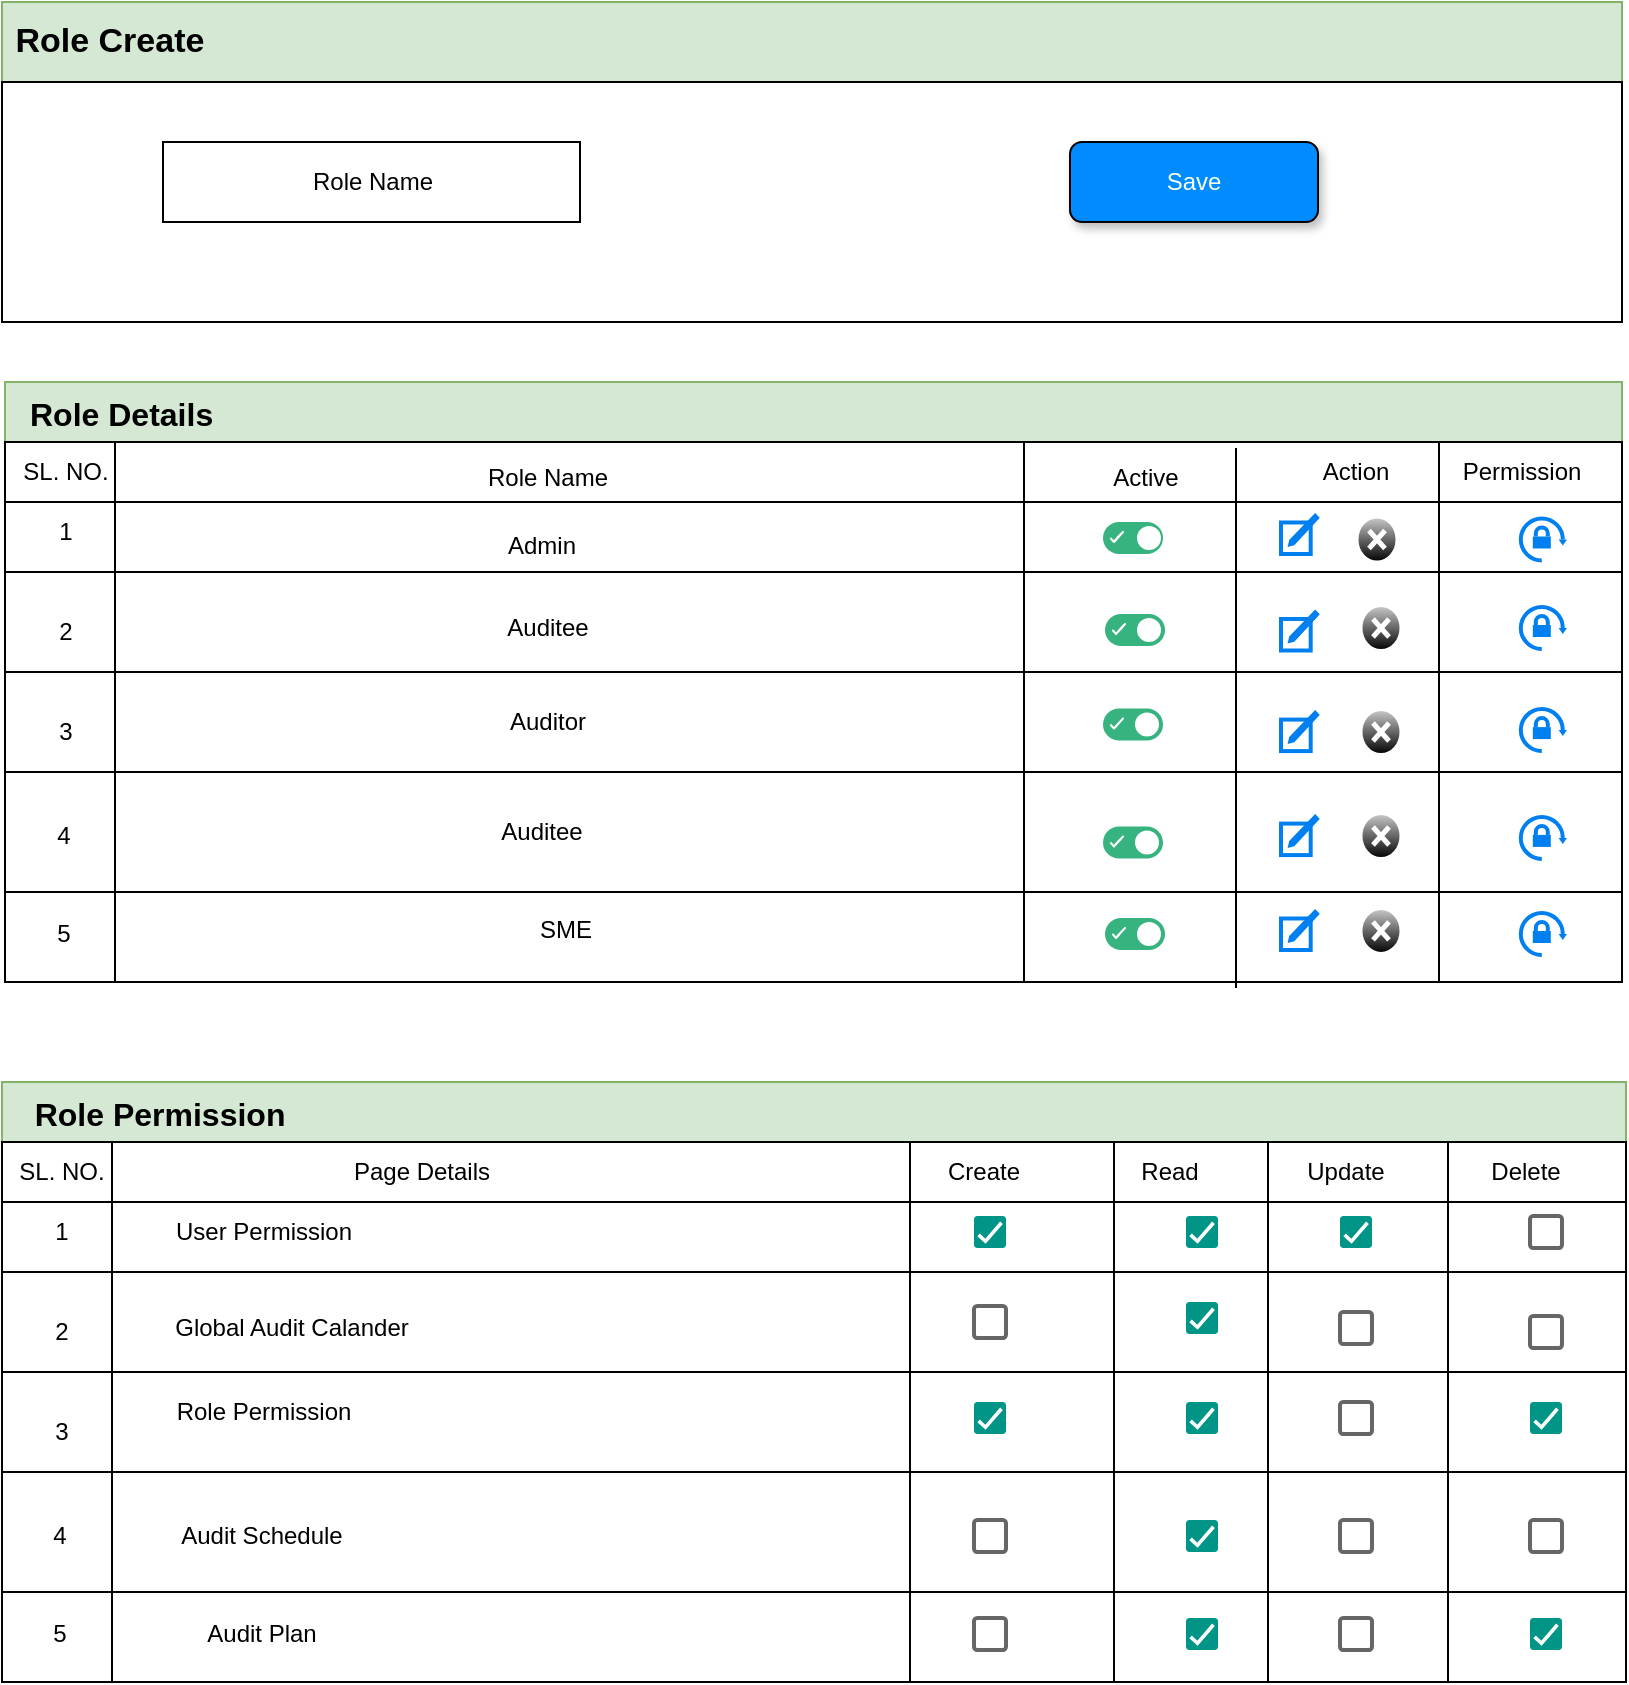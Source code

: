 <mxfile version="24.8.6" pages="8">
  <diagram id="33QvpFnVkrk_ctHwTZUG" name="Role ">
    <mxGraphModel dx="1311" dy="647" grid="1" gridSize="10" guides="1" tooltips="1" connect="1" arrows="1" fold="1" page="1" pageScale="1" pageWidth="850" pageHeight="1100" math="0" shadow="0">
      <root>
        <mxCell id="0" />
        <mxCell id="1" parent="0" />
        <mxCell id="EeJgkRy9o1Uh_eqM4rum-1" value="&lt;font style=&quot;font-size: 17px;&quot;&gt;&lt;b&gt;&amp;nbsp;Role Create&lt;/b&gt;&lt;/font&gt;" style="rounded=0;whiteSpace=wrap;html=1;align=left;fillColor=#d5e8d4;strokeColor=#82b366;" vertex="1" parent="1">
          <mxGeometry x="20" y="120" width="810" height="40" as="geometry" />
        </mxCell>
        <mxCell id="EeJgkRy9o1Uh_eqM4rum-2" value="" style="rounded=0;whiteSpace=wrap;html=1;" vertex="1" parent="1">
          <mxGeometry x="20" y="160" width="810" height="120" as="geometry" />
        </mxCell>
        <mxCell id="EeJgkRy9o1Uh_eqM4rum-3" value="Role Name" style="rounded=0;whiteSpace=wrap;html=1;" vertex="1" parent="1">
          <mxGeometry x="100.5" y="190" width="208.5" height="40" as="geometry" />
        </mxCell>
        <mxCell id="EeJgkRy9o1Uh_eqM4rum-8" value="&lt;font color=&quot;#f9fff0&quot;&gt;Save&lt;/font&gt;" style="rounded=1;whiteSpace=wrap;html=1;fillColor=#008CFF;shadow=1;" vertex="1" parent="1">
          <mxGeometry x="554" y="190" width="124" height="40" as="geometry" />
        </mxCell>
        <mxCell id="gVjWjNBgKxcUYoR1WFZr-1" value="" style="rounded=0;whiteSpace=wrap;html=1;" vertex="1" parent="1">
          <mxGeometry x="21.5" y="340" width="808.5" height="270" as="geometry" />
        </mxCell>
        <mxCell id="gVjWjNBgKxcUYoR1WFZr-2" value="" style="rounded=0;whiteSpace=wrap;html=1;fillColor=#d5e8d4;strokeColor=#82b366;" vertex="1" parent="1">
          <mxGeometry x="21.5" y="310" width="808.5" height="30" as="geometry" />
        </mxCell>
        <mxCell id="gVjWjNBgKxcUYoR1WFZr-3" value="" style="rounded=0;whiteSpace=wrap;html=1;" vertex="1" parent="1">
          <mxGeometry x="21.5" y="340" width="808.5" height="30" as="geometry" />
        </mxCell>
        <mxCell id="gVjWjNBgKxcUYoR1WFZr-4" value="" style="line;strokeWidth=1;direction=south;html=1;" vertex="1" parent="1">
          <mxGeometry x="71.5" y="340" width="10" height="270" as="geometry" />
        </mxCell>
        <mxCell id="gVjWjNBgKxcUYoR1WFZr-5" value="" style="line;strokeWidth=1;direction=south;html=1;" vertex="1" parent="1">
          <mxGeometry x="501" y="340" width="60" height="270" as="geometry" />
        </mxCell>
        <mxCell id="gVjWjNBgKxcUYoR1WFZr-7" value="" style="line;strokeWidth=1;direction=south;html=1;" vertex="1" parent="1">
          <mxGeometry x="632" y="343" width="10" height="270" as="geometry" />
        </mxCell>
        <mxCell id="gVjWjNBgKxcUYoR1WFZr-8" value="" style="line;strokeWidth=1;direction=south;html=1;" vertex="1" parent="1">
          <mxGeometry x="733.5" y="340" width="10" height="270" as="geometry" />
        </mxCell>
        <mxCell id="gVjWjNBgKxcUYoR1WFZr-9" value="SL. NO." style="text;html=1;align=center;verticalAlign=middle;whiteSpace=wrap;rounded=0;" vertex="1" parent="1">
          <mxGeometry x="21.5" y="340" width="60" height="30" as="geometry" />
        </mxCell>
        <mxCell id="gVjWjNBgKxcUYoR1WFZr-10" value="Role Name" style="text;html=1;align=center;verticalAlign=middle;whiteSpace=wrap;rounded=0;" vertex="1" parent="1">
          <mxGeometry x="243" y="343" width="100" height="30" as="geometry" />
        </mxCell>
        <mxCell id="gVjWjNBgKxcUYoR1WFZr-15" value="" style="line;strokeWidth=1;html=1;" vertex="1" parent="1">
          <mxGeometry x="21.5" y="400" width="808.5" height="10" as="geometry" />
        </mxCell>
        <mxCell id="gVjWjNBgKxcUYoR1WFZr-16" value="" style="line;strokeWidth=1;html=1;" vertex="1" parent="1">
          <mxGeometry x="22" y="500" width="808" height="10" as="geometry" />
        </mxCell>
        <mxCell id="gVjWjNBgKxcUYoR1WFZr-17" value="" style="line;strokeWidth=1;html=1;" vertex="1" parent="1">
          <mxGeometry x="21.5" y="450" width="808.5" height="10" as="geometry" />
        </mxCell>
        <mxCell id="gVjWjNBgKxcUYoR1WFZr-18" value="" style="line;strokeWidth=1;html=1;" vertex="1" parent="1">
          <mxGeometry x="21.5" y="560" width="808.5" height="10" as="geometry" />
        </mxCell>
        <mxCell id="gVjWjNBgKxcUYoR1WFZr-19" value="1" style="text;html=1;align=center;verticalAlign=middle;whiteSpace=wrap;rounded=0;" vertex="1" parent="1">
          <mxGeometry x="21.5" y="370" width="60" height="30" as="geometry" />
        </mxCell>
        <mxCell id="gVjWjNBgKxcUYoR1WFZr-20" value="2" style="text;html=1;align=center;verticalAlign=middle;whiteSpace=wrap;rounded=0;" vertex="1" parent="1">
          <mxGeometry x="21.5" y="420" width="60" height="30" as="geometry" />
        </mxCell>
        <mxCell id="gVjWjNBgKxcUYoR1WFZr-21" value="3" style="text;html=1;align=center;verticalAlign=middle;whiteSpace=wrap;rounded=0;" vertex="1" parent="1">
          <mxGeometry x="21.5" y="470" width="60" height="30" as="geometry" />
        </mxCell>
        <mxCell id="gVjWjNBgKxcUYoR1WFZr-22" value="4" style="text;html=1;align=center;verticalAlign=middle;whiteSpace=wrap;rounded=0;" vertex="1" parent="1">
          <mxGeometry x="20.5" y="522" width="60" height="30" as="geometry" />
        </mxCell>
        <mxCell id="gVjWjNBgKxcUYoR1WFZr-23" value="5" style="text;html=1;align=center;verticalAlign=middle;whiteSpace=wrap;rounded=0;" vertex="1" parent="1">
          <mxGeometry x="20.5" y="571" width="60" height="30" as="geometry" />
        </mxCell>
        <mxCell id="gVjWjNBgKxcUYoR1WFZr-24" value="SME" style="text;html=1;align=center;verticalAlign=middle;whiteSpace=wrap;rounded=0;" vertex="1" parent="1">
          <mxGeometry x="252" y="569.45" width="100" height="30" as="geometry" />
        </mxCell>
        <mxCell id="gVjWjNBgKxcUYoR1WFZr-25" value="Auditee" style="text;html=1;align=center;verticalAlign=middle;whiteSpace=wrap;rounded=0;" vertex="1" parent="1">
          <mxGeometry x="243" y="418" width="100" height="30" as="geometry" />
        </mxCell>
        <mxCell id="gVjWjNBgKxcUYoR1WFZr-26" value="Auditor" style="text;html=1;align=center;verticalAlign=middle;whiteSpace=wrap;rounded=0;" vertex="1" parent="1">
          <mxGeometry x="243" y="464.55" width="100" height="30" as="geometry" />
        </mxCell>
        <mxCell id="gVjWjNBgKxcUYoR1WFZr-27" value="Auditee" style="text;html=1;align=center;verticalAlign=middle;whiteSpace=wrap;rounded=0;" vertex="1" parent="1">
          <mxGeometry x="240" y="520" width="100" height="30" as="geometry" />
        </mxCell>
        <mxCell id="gVjWjNBgKxcUYoR1WFZr-48" value="&lt;div style=&quot;text-align: center;&quot;&gt;&lt;span style=&quot;background-color: initial; font-size: 16px;&quot;&gt;&lt;b&gt;Role Details&lt;/b&gt;&lt;/span&gt;&lt;/div&gt;" style="text;whiteSpace=wrap;html=1;" vertex="1" parent="1">
          <mxGeometry x="31.5" y="310" width="180" height="40" as="geometry" />
        </mxCell>
        <mxCell id="gVjWjNBgKxcUYoR1WFZr-50" value="Admin" style="text;html=1;align=center;verticalAlign=middle;whiteSpace=wrap;rounded=0;" vertex="1" parent="1">
          <mxGeometry x="240" y="376.9" width="100" height="30" as="geometry" />
        </mxCell>
        <mxCell id="gVjWjNBgKxcUYoR1WFZr-55" value="Active" style="text;html=1;align=center;verticalAlign=middle;whiteSpace=wrap;rounded=0;" vertex="1" parent="1">
          <mxGeometry x="542" y="343" width="100" height="30" as="geometry" />
        </mxCell>
        <mxCell id="gVjWjNBgKxcUYoR1WFZr-56" value="Action" style="text;html=1;align=center;verticalAlign=middle;whiteSpace=wrap;rounded=0;" vertex="1" parent="1">
          <mxGeometry x="647" y="340" width="100" height="30" as="geometry" />
        </mxCell>
        <mxCell id="gVjWjNBgKxcUYoR1WFZr-57" value="Permission" style="text;html=1;align=center;verticalAlign=middle;whiteSpace=wrap;rounded=0;" vertex="1" parent="1">
          <mxGeometry x="730" y="340" width="100" height="30" as="geometry" />
        </mxCell>
        <mxCell id="gVjWjNBgKxcUYoR1WFZr-58" value="" style="fillColor=#36B37E;strokeColor=none;rounded=1;arcSize=50;sketch=0;hachureGap=4;pointerEvents=0;fontFamily=Architects Daughter;fontSource=https%3A%2F%2Ffonts.googleapis.com%2Fcss%3Ffamily%3DArchitects%2BDaughter;fontSize=20;" vertex="1" parent="1">
          <mxGeometry x="570.5" y="380" width="30" height="16" as="geometry" />
        </mxCell>
        <mxCell id="gVjWjNBgKxcUYoR1WFZr-59" value="" style="shape=ellipse;strokeColor=none;fillColor=#ffffff;sketch=0;hachureGap=4;pointerEvents=0;fontFamily=Architects Daughter;fontSource=https%3A%2F%2Ffonts.googleapis.com%2Fcss%3Ffamily%3DArchitects%2BDaughter;fontSize=20;" vertex="1" parent="gVjWjNBgKxcUYoR1WFZr-58">
          <mxGeometry x="1" y="0.5" width="12" height="12" relative="1" as="geometry">
            <mxPoint x="-13" y="-6" as="offset" />
          </mxGeometry>
        </mxCell>
        <mxCell id="gVjWjNBgKxcUYoR1WFZr-60" value="" style="html=1;shadow=0;dashed=0;shape=mxgraph.atlassian.check;strokeColor=#ffffff;sketch=1;hachureGap=4;pointerEvents=0;fontFamily=Architects Daughter;fontSource=https%3A%2F%2Ffonts.googleapis.com%2Fcss%3Ffamily%3DArchitects%2BDaughter;fontSize=20;" vertex="1" parent="gVjWjNBgKxcUYoR1WFZr-58">
          <mxGeometry y="0.5" width="6" height="5" relative="1" as="geometry">
            <mxPoint x="4" y="-3" as="offset" />
          </mxGeometry>
        </mxCell>
        <mxCell id="gVjWjNBgKxcUYoR1WFZr-61" value="" style="fillColor=#36B37E;strokeColor=none;rounded=1;arcSize=50;sketch=0;hachureGap=4;pointerEvents=0;fontFamily=Architects Daughter;fontSource=https%3A%2F%2Ffonts.googleapis.com%2Fcss%3Ffamily%3DArchitects%2BDaughter;fontSize=20;" vertex="1" parent="1">
          <mxGeometry x="571.5" y="426" width="30" height="16" as="geometry" />
        </mxCell>
        <mxCell id="gVjWjNBgKxcUYoR1WFZr-62" value="" style="shape=ellipse;strokeColor=none;fillColor=#ffffff;sketch=0;hachureGap=4;pointerEvents=0;fontFamily=Architects Daughter;fontSource=https%3A%2F%2Ffonts.googleapis.com%2Fcss%3Ffamily%3DArchitects%2BDaughter;fontSize=20;" vertex="1" parent="gVjWjNBgKxcUYoR1WFZr-61">
          <mxGeometry x="1" y="0.5" width="12" height="12" relative="1" as="geometry">
            <mxPoint x="-14" y="-6" as="offset" />
          </mxGeometry>
        </mxCell>
        <mxCell id="gVjWjNBgKxcUYoR1WFZr-63" value="" style="html=1;shadow=0;dashed=0;shape=mxgraph.atlassian.check;strokeColor=#ffffff;sketch=1;hachureGap=4;pointerEvents=0;fontFamily=Architects Daughter;fontSource=https%3A%2F%2Ffonts.googleapis.com%2Fcss%3Ffamily%3DArchitects%2BDaughter;fontSize=20;" vertex="1" parent="gVjWjNBgKxcUYoR1WFZr-61">
          <mxGeometry y="0.5" width="6" height="5" relative="1" as="geometry">
            <mxPoint x="4" y="-3" as="offset" />
          </mxGeometry>
        </mxCell>
        <mxCell id="gVjWjNBgKxcUYoR1WFZr-64" value="" style="fillColor=#36B37E;strokeColor=none;rounded=1;arcSize=50;sketch=0;hachureGap=4;pointerEvents=0;fontFamily=Architects Daughter;fontSource=https%3A%2F%2Ffonts.googleapis.com%2Fcss%3Ffamily%3DArchitects%2BDaughter;fontSize=20;" vertex="1" parent="1">
          <mxGeometry x="571.5" y="578" width="30" height="16" as="geometry" />
        </mxCell>
        <mxCell id="gVjWjNBgKxcUYoR1WFZr-65" value="" style="shape=ellipse;strokeColor=none;fillColor=#ffffff;sketch=0;hachureGap=4;pointerEvents=0;fontFamily=Architects Daughter;fontSource=https%3A%2F%2Ffonts.googleapis.com%2Fcss%3Ffamily%3DArchitects%2BDaughter;fontSize=20;" vertex="1" parent="gVjWjNBgKxcUYoR1WFZr-64">
          <mxGeometry x="1" y="0.5" width="12" height="12" relative="1" as="geometry">
            <mxPoint x="-14" y="-6" as="offset" />
          </mxGeometry>
        </mxCell>
        <mxCell id="gVjWjNBgKxcUYoR1WFZr-66" value="" style="html=1;shadow=0;dashed=0;shape=mxgraph.atlassian.check;strokeColor=#ffffff;sketch=1;hachureGap=4;pointerEvents=0;fontFamily=Architects Daughter;fontSource=https%3A%2F%2Ffonts.googleapis.com%2Fcss%3Ffamily%3DArchitects%2BDaughter;fontSize=20;" vertex="1" parent="gVjWjNBgKxcUYoR1WFZr-64">
          <mxGeometry y="0.5" width="6" height="5" relative="1" as="geometry">
            <mxPoint x="4" y="-3" as="offset" />
          </mxGeometry>
        </mxCell>
        <mxCell id="gVjWjNBgKxcUYoR1WFZr-67" value="" style="fillColor=#36B37E;strokeColor=none;rounded=1;arcSize=50;sketch=0;hachureGap=4;pointerEvents=0;fontFamily=Architects Daughter;fontSource=https%3A%2F%2Ffonts.googleapis.com%2Fcss%3Ffamily%3DArchitects%2BDaughter;fontSize=20;" vertex="1" parent="1">
          <mxGeometry x="570.5" y="473.25" width="30" height="16" as="geometry" />
        </mxCell>
        <mxCell id="gVjWjNBgKxcUYoR1WFZr-68" value="" style="shape=ellipse;strokeColor=none;fillColor=#ffffff;sketch=0;hachureGap=4;pointerEvents=0;fontFamily=Architects Daughter;fontSource=https%3A%2F%2Ffonts.googleapis.com%2Fcss%3Ffamily%3DArchitects%2BDaughter;fontSize=20;" vertex="1" parent="gVjWjNBgKxcUYoR1WFZr-67">
          <mxGeometry x="1" y="0.5" width="12" height="12" relative="1" as="geometry">
            <mxPoint x="-14" y="-6" as="offset" />
          </mxGeometry>
        </mxCell>
        <mxCell id="gVjWjNBgKxcUYoR1WFZr-69" value="" style="html=1;shadow=0;dashed=0;shape=mxgraph.atlassian.check;strokeColor=#ffffff;sketch=1;hachureGap=4;pointerEvents=0;fontFamily=Architects Daughter;fontSource=https%3A%2F%2Ffonts.googleapis.com%2Fcss%3Ffamily%3DArchitects%2BDaughter;fontSize=20;" vertex="1" parent="gVjWjNBgKxcUYoR1WFZr-67">
          <mxGeometry y="0.5" width="6" height="5" relative="1" as="geometry">
            <mxPoint x="4" y="-3" as="offset" />
          </mxGeometry>
        </mxCell>
        <mxCell id="gVjWjNBgKxcUYoR1WFZr-70" value="" style="fillColor=#36B37E;strokeColor=none;rounded=1;arcSize=50;sketch=0;hachureGap=4;pointerEvents=0;fontFamily=Architects Daughter;fontSource=https%3A%2F%2Ffonts.googleapis.com%2Fcss%3Ffamily%3DArchitects%2BDaughter;fontSize=20;" vertex="1" parent="1">
          <mxGeometry x="570.5" y="532.25" width="30" height="16" as="geometry" />
        </mxCell>
        <mxCell id="gVjWjNBgKxcUYoR1WFZr-71" value="" style="shape=ellipse;strokeColor=none;fillColor=#ffffff;sketch=0;hachureGap=4;pointerEvents=0;fontFamily=Architects Daughter;fontSource=https%3A%2F%2Ffonts.googleapis.com%2Fcss%3Ffamily%3DArchitects%2BDaughter;fontSize=20;" vertex="1" parent="gVjWjNBgKxcUYoR1WFZr-70">
          <mxGeometry x="1" y="0.5" width="12" height="12" relative="1" as="geometry">
            <mxPoint x="-14" y="-6" as="offset" />
          </mxGeometry>
        </mxCell>
        <mxCell id="gVjWjNBgKxcUYoR1WFZr-72" value="" style="html=1;shadow=0;dashed=0;shape=mxgraph.atlassian.check;strokeColor=#ffffff;sketch=1;hachureGap=4;pointerEvents=0;fontFamily=Architects Daughter;fontSource=https%3A%2F%2Ffonts.googleapis.com%2Fcss%3Ffamily%3DArchitects%2BDaughter;fontSize=20;" vertex="1" parent="gVjWjNBgKxcUYoR1WFZr-70">
          <mxGeometry y="0.5" width="6" height="5" relative="1" as="geometry">
            <mxPoint x="4" y="-3" as="offset" />
          </mxGeometry>
        </mxCell>
        <mxCell id="gVjWjNBgKxcUYoR1WFZr-74" value="" style="html=1;verticalLabelPosition=bottom;align=center;labelBackgroundColor=#ffffff;verticalAlign=top;strokeWidth=2;strokeColor=#0080F0;shadow=0;dashed=0;shape=mxgraph.ios7.icons.compose;" vertex="1" parent="1">
          <mxGeometry x="659.5" y="376.9" width="18" height="19.1" as="geometry" />
        </mxCell>
        <mxCell id="gVjWjNBgKxcUYoR1WFZr-75" value="" style="html=1;verticalLabelPosition=bottom;align=center;labelBackgroundColor=#ffffff;verticalAlign=top;strokeWidth=2;strokeColor=#0080F0;shadow=0;dashed=0;shape=mxgraph.ios7.icons.compose;" vertex="1" parent="1">
          <mxGeometry x="659.5" y="425.15" width="18" height="19.1" as="geometry" />
        </mxCell>
        <mxCell id="gVjWjNBgKxcUYoR1WFZr-76" value="" style="html=1;verticalLabelPosition=bottom;align=center;labelBackgroundColor=#ffffff;verticalAlign=top;strokeWidth=2;strokeColor=#0080F0;shadow=0;dashed=0;shape=mxgraph.ios7.icons.compose;" vertex="1" parent="1">
          <mxGeometry x="659.5" y="475.45" width="18" height="19.1" as="geometry" />
        </mxCell>
        <mxCell id="gVjWjNBgKxcUYoR1WFZr-77" value="" style="html=1;verticalLabelPosition=bottom;align=center;labelBackgroundColor=#ffffff;verticalAlign=top;strokeWidth=2;strokeColor=#0080F0;shadow=0;dashed=0;shape=mxgraph.ios7.icons.compose;" vertex="1" parent="1">
          <mxGeometry x="659.5" y="527.45" width="18" height="19.1" as="geometry" />
        </mxCell>
        <mxCell id="gVjWjNBgKxcUYoR1WFZr-78" value="" style="html=1;verticalLabelPosition=bottom;align=center;labelBackgroundColor=#ffffff;verticalAlign=top;strokeWidth=2;strokeColor=#0080F0;shadow=0;dashed=0;shape=mxgraph.ios7.icons.compose;" vertex="1" parent="1">
          <mxGeometry x="659.5" y="574.9" width="18" height="19.1" as="geometry" />
        </mxCell>
        <mxCell id="gVjWjNBgKxcUYoR1WFZr-81" value="" style="verticalLabelPosition=bottom;verticalAlign=top;html=1;shadow=0;dashed=0;strokeWidth=1;shape=mxgraph.ios.iDeleteApp;fillColor=#cccccc;fillColor2=#000000;strokeColor=#ffffff;sketch=0;" vertex="1" parent="1">
          <mxGeometry x="697.5" y="377.5" width="20" height="22.5" as="geometry" />
        </mxCell>
        <mxCell id="gVjWjNBgKxcUYoR1WFZr-82" value="" style="verticalLabelPosition=bottom;verticalAlign=top;html=1;shadow=0;dashed=0;strokeWidth=1;shape=mxgraph.ios.iDeleteApp;fillColor=#cccccc;fillColor2=#000000;strokeColor=#ffffff;sketch=0;" vertex="1" parent="1">
          <mxGeometry x="699.5" y="421.75" width="20" height="22.5" as="geometry" />
        </mxCell>
        <mxCell id="gVjWjNBgKxcUYoR1WFZr-83" value="" style="verticalLabelPosition=bottom;verticalAlign=top;html=1;shadow=0;dashed=0;strokeWidth=1;shape=mxgraph.ios.iDeleteApp;fillColor=#cccccc;fillColor2=#000000;strokeColor=#ffffff;sketch=0;" vertex="1" parent="1">
          <mxGeometry x="699.5" y="473.75" width="20" height="22.5" as="geometry" />
        </mxCell>
        <mxCell id="gVjWjNBgKxcUYoR1WFZr-84" value="" style="verticalLabelPosition=bottom;verticalAlign=top;html=1;shadow=0;dashed=0;strokeWidth=1;shape=mxgraph.ios.iDeleteApp;fillColor=#cccccc;fillColor2=#000000;strokeColor=#ffffff;sketch=0;" vertex="1" parent="1">
          <mxGeometry x="699.5" y="525.75" width="20" height="22.5" as="geometry" />
        </mxCell>
        <mxCell id="gVjWjNBgKxcUYoR1WFZr-85" value="" style="verticalLabelPosition=bottom;verticalAlign=top;html=1;shadow=0;dashed=0;strokeWidth=1;shape=mxgraph.ios.iDeleteApp;fillColor=#cccccc;fillColor2=#000000;strokeColor=#ffffff;sketch=0;" vertex="1" parent="1">
          <mxGeometry x="699.5" y="573.2" width="20" height="22.5" as="geometry" />
        </mxCell>
        <mxCell id="gVjWjNBgKxcUYoR1WFZr-86" value="" style="html=1;verticalLabelPosition=bottom;strokeWidth=2;strokeColor=#0080F0;fillColor=strokeColor;shadow=0;dashed=0;shape=mxgraph.ios7.icons.orientation_lock;pointerEvents=1" vertex="1" parent="1">
          <mxGeometry x="779.4" y="378.25" width="23.1" height="21" as="geometry" />
        </mxCell>
        <mxCell id="gVjWjNBgKxcUYoR1WFZr-87" value="" style="html=1;verticalLabelPosition=bottom;strokeWidth=2;strokeColor=#0080F0;fillColor=strokeColor;shadow=0;dashed=0;shape=mxgraph.ios7.icons.orientation_lock;pointerEvents=1" vertex="1" parent="1">
          <mxGeometry x="779.4" y="422.5" width="23.1" height="21" as="geometry" />
        </mxCell>
        <mxCell id="gVjWjNBgKxcUYoR1WFZr-88" value="" style="html=1;verticalLabelPosition=bottom;strokeWidth=2;strokeColor=#0080F0;fillColor=strokeColor;shadow=0;dashed=0;shape=mxgraph.ios7.icons.orientation_lock;pointerEvents=1" vertex="1" parent="1">
          <mxGeometry x="779.4" y="473.55" width="23.1" height="21" as="geometry" />
        </mxCell>
        <mxCell id="gVjWjNBgKxcUYoR1WFZr-89" value="" style="html=1;verticalLabelPosition=bottom;strokeWidth=2;strokeColor=#0080F0;fillColor=strokeColor;shadow=0;dashed=0;shape=mxgraph.ios7.icons.orientation_lock;pointerEvents=1" vertex="1" parent="1">
          <mxGeometry x="779.4" y="527.45" width="23.1" height="21" as="geometry" />
        </mxCell>
        <mxCell id="gVjWjNBgKxcUYoR1WFZr-90" value="" style="html=1;verticalLabelPosition=bottom;strokeWidth=2;strokeColor=#0080F0;fillColor=strokeColor;shadow=0;dashed=0;shape=mxgraph.ios7.icons.orientation_lock;pointerEvents=1" vertex="1" parent="1">
          <mxGeometry x="779.4" y="575.5" width="23.1" height="21" as="geometry" />
        </mxCell>
        <mxCell id="6Yp7yCEou0PlWylp-6xg-1" value="" style="rounded=0;whiteSpace=wrap;html=1;" vertex="1" parent="1">
          <mxGeometry x="20" y="690" width="812" height="270" as="geometry" />
        </mxCell>
        <mxCell id="6Yp7yCEou0PlWylp-6xg-2" value="" style="rounded=0;whiteSpace=wrap;html=1;fillColor=#d5e8d4;strokeColor=#82b366;" vertex="1" parent="1">
          <mxGeometry x="20" y="660" width="812" height="30" as="geometry" />
        </mxCell>
        <mxCell id="6Yp7yCEou0PlWylp-6xg-3" value="" style="rounded=0;whiteSpace=wrap;html=1;" vertex="1" parent="1">
          <mxGeometry x="20" y="690" width="812" height="30" as="geometry" />
        </mxCell>
        <mxCell id="6Yp7yCEou0PlWylp-6xg-4" value="" style="line;strokeWidth=1;direction=south;html=1;" vertex="1" parent="1">
          <mxGeometry x="70" y="690" width="10" height="270" as="geometry" />
        </mxCell>
        <mxCell id="6Yp7yCEou0PlWylp-6xg-5" value="" style="line;strokeWidth=1;direction=south;html=1;" vertex="1" parent="1">
          <mxGeometry x="469" y="690" width="10" height="270" as="geometry" />
        </mxCell>
        <mxCell id="6Yp7yCEou0PlWylp-6xg-6" value="" style="line;strokeWidth=1;direction=south;html=1;" vertex="1" parent="1">
          <mxGeometry x="571" y="690" width="10" height="270" as="geometry" />
        </mxCell>
        <mxCell id="6Yp7yCEou0PlWylp-6xg-7" value="" style="line;strokeWidth=1;direction=south;html=1;" vertex="1" parent="1">
          <mxGeometry x="648" y="690" width="10" height="270" as="geometry" />
        </mxCell>
        <mxCell id="6Yp7yCEou0PlWylp-6xg-8" value="" style="line;strokeWidth=1;direction=south;html=1;" vertex="1" parent="1">
          <mxGeometry x="738" y="690" width="10" height="270" as="geometry" />
        </mxCell>
        <mxCell id="6Yp7yCEou0PlWylp-6xg-9" value="SL. NO." style="text;html=1;align=center;verticalAlign=middle;whiteSpace=wrap;rounded=0;" vertex="1" parent="1">
          <mxGeometry x="20" y="690" width="60" height="30" as="geometry" />
        </mxCell>
        <mxCell id="6Yp7yCEou0PlWylp-6xg-10" value="Page Details" style="text;html=1;align=center;verticalAlign=middle;whiteSpace=wrap;rounded=0;" vertex="1" parent="1">
          <mxGeometry x="180" y="690" width="100" height="30" as="geometry" />
        </mxCell>
        <mxCell id="6Yp7yCEou0PlWylp-6xg-11" value="Create" style="text;html=1;align=center;verticalAlign=middle;whiteSpace=wrap;rounded=0;" vertex="1" parent="1">
          <mxGeometry x="461" y="690" width="100" height="30" as="geometry" />
        </mxCell>
        <mxCell id="6Yp7yCEou0PlWylp-6xg-12" value="&lt;span style=&quot;color: rgba(0, 0, 0, 0); font-family: monospace; font-size: 0px; text-align: start; text-wrap-mode: nowrap;&quot;&gt;A&lt;/span&gt;" style="text;html=1;align=center;verticalAlign=middle;whiteSpace=wrap;rounded=0;" vertex="1" parent="1">
          <mxGeometry x="282" y="690" width="100" height="30" as="geometry" />
        </mxCell>
        <mxCell id="6Yp7yCEou0PlWylp-6xg-13" value="" style="line;strokeWidth=1;html=1;" vertex="1" parent="1">
          <mxGeometry x="20" y="750" width="812" height="10" as="geometry" />
        </mxCell>
        <mxCell id="6Yp7yCEou0PlWylp-6xg-14" value="" style="line;strokeWidth=1;html=1;" vertex="1" parent="1">
          <mxGeometry x="20.5" y="850" width="811.5" height="10" as="geometry" />
        </mxCell>
        <mxCell id="6Yp7yCEou0PlWylp-6xg-15" value="" style="line;strokeWidth=1;html=1;" vertex="1" parent="1">
          <mxGeometry x="20" y="800" width="812" height="10" as="geometry" />
        </mxCell>
        <mxCell id="6Yp7yCEou0PlWylp-6xg-16" value="" style="line;strokeWidth=1;html=1;" vertex="1" parent="1">
          <mxGeometry x="20" y="910" width="812" height="10" as="geometry" />
        </mxCell>
        <mxCell id="6Yp7yCEou0PlWylp-6xg-17" value="1" style="text;html=1;align=center;verticalAlign=middle;whiteSpace=wrap;rounded=0;" vertex="1" parent="1">
          <mxGeometry x="20" y="720" width="60" height="30" as="geometry" />
        </mxCell>
        <mxCell id="6Yp7yCEou0PlWylp-6xg-18" value="2" style="text;html=1;align=center;verticalAlign=middle;whiteSpace=wrap;rounded=0;" vertex="1" parent="1">
          <mxGeometry x="20" y="770" width="60" height="30" as="geometry" />
        </mxCell>
        <mxCell id="6Yp7yCEou0PlWylp-6xg-19" value="3" style="text;html=1;align=center;verticalAlign=middle;whiteSpace=wrap;rounded=0;" vertex="1" parent="1">
          <mxGeometry x="20" y="820" width="60" height="30" as="geometry" />
        </mxCell>
        <mxCell id="6Yp7yCEou0PlWylp-6xg-20" value="4" style="text;html=1;align=center;verticalAlign=middle;whiteSpace=wrap;rounded=0;" vertex="1" parent="1">
          <mxGeometry x="19" y="872" width="60" height="30" as="geometry" />
        </mxCell>
        <mxCell id="6Yp7yCEou0PlWylp-6xg-21" value="5" style="text;html=1;align=center;verticalAlign=middle;whiteSpace=wrap;rounded=0;" vertex="1" parent="1">
          <mxGeometry x="19" y="921" width="60" height="30" as="geometry" />
        </mxCell>
        <mxCell id="6Yp7yCEou0PlWylp-6xg-22" value="Audit Plan" style="text;html=1;align=center;verticalAlign=middle;whiteSpace=wrap;rounded=0;" vertex="1" parent="1">
          <mxGeometry x="100" y="921" width="100" height="30" as="geometry" />
        </mxCell>
        <mxCell id="6Yp7yCEou0PlWylp-6xg-23" value="Global Audit Calander" style="text;html=1;align=center;verticalAlign=middle;whiteSpace=wrap;rounded=0;" vertex="1" parent="1">
          <mxGeometry x="78" y="768" width="174" height="30" as="geometry" />
        </mxCell>
        <mxCell id="6Yp7yCEou0PlWylp-6xg-24" value="Role Permission" style="text;html=1;align=center;verticalAlign=middle;whiteSpace=wrap;rounded=0;" vertex="1" parent="1">
          <mxGeometry x="100.5" y="810" width="100" height="30" as="geometry" />
        </mxCell>
        <mxCell id="6Yp7yCEou0PlWylp-6xg-25" value="Audit Schedule" style="text;html=1;align=center;verticalAlign=middle;whiteSpace=wrap;rounded=0;" vertex="1" parent="1">
          <mxGeometry x="78" y="872" width="144" height="30" as="geometry" />
        </mxCell>
        <mxCell id="6Yp7yCEou0PlWylp-6xg-26" value="&lt;div style=&quot;text-align: center;&quot;&gt;&lt;span style=&quot;background-color: initial; font-size: 16px;&quot;&gt;&lt;b&gt;&amp;nbsp; &amp;nbsp;Role Permission&lt;/b&gt;&lt;/span&gt;&lt;/div&gt;" style="text;whiteSpace=wrap;html=1;" vertex="1" parent="1">
          <mxGeometry x="20.5" y="660" width="180" height="40" as="geometry" />
        </mxCell>
        <mxCell id="6Yp7yCEou0PlWylp-6xg-27" value="User Permission" style="text;html=1;align=center;verticalAlign=middle;whiteSpace=wrap;rounded=0;" vertex="1" parent="1">
          <mxGeometry x="100.5" y="720" width="100" height="30" as="geometry" />
        </mxCell>
        <mxCell id="6Yp7yCEou0PlWylp-6xg-28" value="Read" style="text;html=1;align=center;verticalAlign=middle;whiteSpace=wrap;rounded=0;" vertex="1" parent="1">
          <mxGeometry x="554" y="690" width="100" height="30" as="geometry" />
        </mxCell>
        <mxCell id="6Yp7yCEou0PlWylp-6xg-29" value="Update" style="text;html=1;align=center;verticalAlign=middle;whiteSpace=wrap;rounded=0;" vertex="1" parent="1">
          <mxGeometry x="642" y="690" width="100" height="30" as="geometry" />
        </mxCell>
        <mxCell id="6Yp7yCEou0PlWylp-6xg-30" value="Delete" style="text;html=1;align=center;verticalAlign=middle;whiteSpace=wrap;rounded=0;" vertex="1" parent="1">
          <mxGeometry x="732" y="690" width="100" height="30" as="geometry" />
        </mxCell>
        <mxCell id="6Yp7yCEou0PlWylp-6xg-31" value="" style="dashed=0;labelPosition=right;align=left;shape=mxgraph.gmdl.checkbox;strokeColor=none;fillColor=#009587;strokeWidth=2;aspect=fixed;sketch=0;html=1;" vertex="1" parent="1">
          <mxGeometry x="612" y="727" width="16" height="16" as="geometry" />
        </mxCell>
        <mxCell id="6Yp7yCEou0PlWylp-6xg-32" value="" style="dashed=0;labelPosition=right;align=left;shape=mxgraph.gmdl.checkbox;strokeColor=none;fillColor=#009587;strokeWidth=2;aspect=fixed;sketch=0;html=1;" vertex="1" parent="1">
          <mxGeometry x="612" y="928" width="16" height="16" as="geometry" />
        </mxCell>
        <mxCell id="6Yp7yCEou0PlWylp-6xg-33" value="" style="dashed=0;labelPosition=right;align=left;shape=mxgraph.gmdl.checkbox;strokeColor=none;fillColor=#009587;strokeWidth=2;aspect=fixed;sketch=0;html=1;" vertex="1" parent="1">
          <mxGeometry x="612" y="770" width="16" height="16" as="geometry" />
        </mxCell>
        <mxCell id="6Yp7yCEou0PlWylp-6xg-34" value="" style="dashed=0;labelPosition=right;align=left;shape=mxgraph.gmdl.checkbox;strokeColor=none;fillColor=#009587;strokeWidth=2;aspect=fixed;sketch=0;html=1;fontStyle=1" vertex="1" parent="1">
          <mxGeometry x="612" y="820" width="16" height="16" as="geometry" />
        </mxCell>
        <mxCell id="6Yp7yCEou0PlWylp-6xg-35" value="" style="dashed=0;labelPosition=right;align=left;shape=mxgraph.gmdl.checkbox;strokeColor=none;fillColor=#009587;strokeWidth=2;aspect=fixed;sketch=0;html=1;" vertex="1" parent="1">
          <mxGeometry x="612" y="879" width="16" height="16" as="geometry" />
        </mxCell>
        <mxCell id="6Yp7yCEou0PlWylp-6xg-36" value="" style="dashed=0;labelPosition=right;align=left;shape=mxgraph.gmdl.checkbox;strokeColor=none;fillColor=#009587;strokeWidth=2;aspect=fixed;sketch=0;html=1;" vertex="1" parent="1">
          <mxGeometry x="784" y="928" width="16" height="16" as="geometry" />
        </mxCell>
        <mxCell id="6Yp7yCEou0PlWylp-6xg-37" value="" style="dashed=0;labelPosition=right;align=left;shape=mxgraph.gmdl.checkbox;strokeColor=none;fillColor=#009587;strokeWidth=2;aspect=fixed;sketch=0;html=1;" vertex="1" parent="1">
          <mxGeometry x="506" y="820" width="16" height="16" as="geometry" />
        </mxCell>
        <mxCell id="6Yp7yCEou0PlWylp-6xg-38" value="" style="dashed=0;labelPosition=right;align=left;shape=mxgraph.gmdl.checkbox;strokeColor=none;fillColor=#009587;strokeWidth=2;aspect=fixed;sketch=0;html=1;" vertex="1" parent="1">
          <mxGeometry x="784" y="820" width="16" height="16" as="geometry" />
        </mxCell>
        <mxCell id="6Yp7yCEou0PlWylp-6xg-39" value="" style="dashed=0;labelPosition=right;align=left;shape=mxgraph.gmdl.checkbox;strokeColor=none;fillColor=#009587;strokeWidth=2;aspect=fixed;sketch=0;html=1;" vertex="1" parent="1">
          <mxGeometry x="689" y="727" width="16" height="16" as="geometry" />
        </mxCell>
        <mxCell id="6Yp7yCEou0PlWylp-6xg-40" value="" style="dashed=0;labelPosition=right;align=left;shape=mxgraph.gmdl.checkbox;strokeColor=none;fillColor=#009587;strokeWidth=2;aspect=fixed;sketch=0;html=1;" vertex="1" parent="1">
          <mxGeometry x="506" y="727" width="16" height="16" as="geometry" />
        </mxCell>
        <mxCell id="6Yp7yCEou0PlWylp-6xg-41" value="" style="dashed=0;labelPosition=right;align=left;shape=mxgraph.gmdl.checkbox;strokeColor=#666666;fillColor=none;strokeWidth=2;aspect=fixed;sketch=0;html=1;" vertex="1" parent="1">
          <mxGeometry x="506" y="772" width="16" height="16" as="geometry" />
        </mxCell>
        <mxCell id="6Yp7yCEou0PlWylp-6xg-42" value="" style="dashed=0;labelPosition=right;align=left;shape=mxgraph.gmdl.checkbox;strokeColor=#666666;fillColor=none;strokeWidth=2;aspect=fixed;sketch=0;html=1;" vertex="1" parent="1">
          <mxGeometry x="506" y="879" width="16" height="16" as="geometry" />
        </mxCell>
        <mxCell id="6Yp7yCEou0PlWylp-6xg-43" value="" style="dashed=0;labelPosition=right;align=left;shape=mxgraph.gmdl.checkbox;strokeColor=#666666;fillColor=none;strokeWidth=2;aspect=fixed;sketch=0;html=1;" vertex="1" parent="1">
          <mxGeometry x="506" y="928" width="16" height="16" as="geometry" />
        </mxCell>
        <mxCell id="6Yp7yCEou0PlWylp-6xg-44" value="" style="dashed=0;labelPosition=right;align=left;shape=mxgraph.gmdl.checkbox;strokeColor=#666666;fillColor=none;strokeWidth=2;aspect=fixed;sketch=0;html=1;" vertex="1" parent="1">
          <mxGeometry x="689" y="928" width="16" height="16" as="geometry" />
        </mxCell>
        <mxCell id="6Yp7yCEou0PlWylp-6xg-45" value="" style="dashed=0;labelPosition=right;align=left;shape=mxgraph.gmdl.checkbox;strokeColor=#666666;fillColor=none;strokeWidth=2;aspect=fixed;sketch=0;html=1;" vertex="1" parent="1">
          <mxGeometry x="689" y="879" width="16" height="16" as="geometry" />
        </mxCell>
        <mxCell id="6Yp7yCEou0PlWylp-6xg-46" value="" style="dashed=0;labelPosition=right;align=left;shape=mxgraph.gmdl.checkbox;strokeColor=#666666;fillColor=none;strokeWidth=2;aspect=fixed;sketch=0;html=1;" vertex="1" parent="1">
          <mxGeometry x="689" y="820" width="16" height="16" as="geometry" />
        </mxCell>
        <mxCell id="6Yp7yCEou0PlWylp-6xg-47" value="" style="dashed=0;labelPosition=right;align=left;shape=mxgraph.gmdl.checkbox;strokeColor=#666666;fillColor=none;strokeWidth=2;aspect=fixed;sketch=0;html=1;" vertex="1" parent="1">
          <mxGeometry x="689" y="775" width="16" height="16" as="geometry" />
        </mxCell>
        <mxCell id="6Yp7yCEou0PlWylp-6xg-48" value="" style="dashed=0;labelPosition=right;align=left;shape=mxgraph.gmdl.checkbox;strokeColor=#666666;fillColor=none;strokeWidth=2;aspect=fixed;sketch=0;html=1;" vertex="1" parent="1">
          <mxGeometry x="784" y="727" width="16" height="16" as="geometry" />
        </mxCell>
        <mxCell id="6Yp7yCEou0PlWylp-6xg-49" value="" style="dashed=0;labelPosition=right;align=left;shape=mxgraph.gmdl.checkbox;strokeColor=#666666;fillColor=none;strokeWidth=2;aspect=fixed;sketch=0;html=1;" vertex="1" parent="1">
          <mxGeometry x="784" y="777" width="16" height="16" as="geometry" />
        </mxCell>
        <mxCell id="6Yp7yCEou0PlWylp-6xg-50" value="" style="dashed=0;labelPosition=right;align=left;shape=mxgraph.gmdl.checkbox;strokeColor=#666666;fillColor=none;strokeWidth=2;aspect=fixed;sketch=0;html=1;" vertex="1" parent="1">
          <mxGeometry x="784" y="879" width="16" height="16" as="geometry" />
        </mxCell>
      </root>
    </mxGraphModel>
  </diagram>
  <diagram id="VhnnI-JWNCnLKfUMPrlm" name="User">
    <mxGraphModel dx="1114" dy="550" grid="1" gridSize="10" guides="1" tooltips="1" connect="1" arrows="1" fold="1" page="1" pageScale="1" pageWidth="850" pageHeight="1100" math="0" shadow="0">
      <root>
        <mxCell id="0" />
        <mxCell id="1" parent="0" />
        <mxCell id="PVCr5PcfBdbsNpTSgoQV-1" value="&lt;font style=&quot;font-size: 17px;&quot;&gt;&lt;b&gt;&amp;nbsp;User Create&lt;/b&gt;&lt;/font&gt;" style="rounded=0;whiteSpace=wrap;html=1;align=left;fillColor=#d5e8d4;strokeColor=#82b366;" vertex="1" parent="1">
          <mxGeometry x="38.5" y="120" width="810" height="40" as="geometry" />
        </mxCell>
        <mxCell id="1RHgJ5-Q1WGPak9jyw58-1" value="" style="rounded=0;whiteSpace=wrap;html=1;" vertex="1" parent="1">
          <mxGeometry x="38" y="460" width="812" height="270" as="geometry" />
        </mxCell>
        <mxCell id="1RHgJ5-Q1WGPak9jyw58-2" value="" style="rounded=0;whiteSpace=wrap;html=1;fillColor=#d5e8d4;strokeColor=#82b366;" vertex="1" parent="1">
          <mxGeometry x="38" y="430" width="812" height="30" as="geometry" />
        </mxCell>
        <mxCell id="1RHgJ5-Q1WGPak9jyw58-3" value="" style="rounded=0;whiteSpace=wrap;html=1;" vertex="1" parent="1">
          <mxGeometry x="40" y="460" width="810" height="30" as="geometry" />
        </mxCell>
        <mxCell id="1RHgJ5-Q1WGPak9jyw58-4" value="" style="line;strokeWidth=1;direction=south;html=1;" vertex="1" parent="1">
          <mxGeometry x="88" y="460" width="10" height="270" as="geometry" />
        </mxCell>
        <mxCell id="1RHgJ5-Q1WGPak9jyw58-5" value="" style="line;strokeWidth=1;direction=south;html=1;" vertex="1" parent="1">
          <mxGeometry x="176" y="460" width="10" height="270" as="geometry" />
        </mxCell>
        <mxCell id="1RHgJ5-Q1WGPak9jyw58-6" value="" style="line;strokeWidth=1;direction=south;html=1;" vertex="1" parent="1">
          <mxGeometry x="266" y="460" width="10" height="270" as="geometry" />
        </mxCell>
        <mxCell id="1RHgJ5-Q1WGPak9jyw58-7" value="" style="line;strokeWidth=1;direction=south;html=1;" vertex="1" parent="1">
          <mxGeometry x="348" y="460" width="10" height="270" as="geometry" />
        </mxCell>
        <mxCell id="1RHgJ5-Q1WGPak9jyw58-8" value="" style="line;strokeWidth=1;direction=south;html=1;" vertex="1" parent="1">
          <mxGeometry x="456" y="460" width="10" height="270" as="geometry" />
        </mxCell>
        <mxCell id="1RHgJ5-Q1WGPak9jyw58-10" value="&lt;b&gt;SL. NO.&lt;/b&gt;" style="text;html=1;align=center;verticalAlign=middle;whiteSpace=wrap;rounded=0;" vertex="1" parent="1">
          <mxGeometry x="38" y="460" width="58" height="30" as="geometry" />
        </mxCell>
        <mxCell id="1RHgJ5-Q1WGPak9jyw58-11" value="&lt;b&gt;User Name&lt;/b&gt;" style="text;html=1;align=center;verticalAlign=middle;whiteSpace=wrap;rounded=0;" vertex="1" parent="1">
          <mxGeometry x="86" y="460" width="100" height="30" as="geometry" />
        </mxCell>
        <mxCell id="1RHgJ5-Q1WGPak9jyw58-12" value="&lt;b&gt;First Name&lt;/b&gt;" style="text;html=1;align=center;verticalAlign=middle;whiteSpace=wrap;rounded=0;" vertex="1" parent="1">
          <mxGeometry x="186" y="460" width="100" height="30" as="geometry" />
        </mxCell>
        <mxCell id="1RHgJ5-Q1WGPak9jyw58-13" value="&lt;span style=&quot;color: rgba(0, 0, 0, 0); font-family: monospace; font-size: 0px; text-align: start; text-wrap-mode: nowrap;&quot;&gt;%3CmxGraphModel%3E%3Croot%3E%3CmxCell%20id%3D%220%22%2F%3E%3CmxCell%20id%3D%221%22%20parent%3D%220%22%2F%3E%3CmxCell%20id%3D%222%22%20value%3D%22Last%20Name%22%20style%3D%22text%3Bhtml%3D1%3Balign%3Dcenter%3BverticalAlign%3Dmiddle%3BwhiteSpace%3Dwrap%3Brounded%3D0%3B%22%20vertex%3D%221%22%20parent%3D%221%22%3E%3CmxGeometry%20x%3D%22190%22%20y%3D%22440%22%20width%3D%22100%22%20height%3D%2230%22%20as%3D%22geometry%22%2F%3E%3C%2FmxCell%3E%3C%2Froot%3E%3C%2FmxGraphModel%3E&lt;/span&gt;" style="text;html=1;align=center;verticalAlign=middle;whiteSpace=wrap;rounded=0;" vertex="1" parent="1">
          <mxGeometry x="300" y="460" width="100" height="30" as="geometry" />
        </mxCell>
        <mxCell id="1RHgJ5-Q1WGPak9jyw58-14" value="&lt;b&gt;Email&lt;/b&gt;" style="text;html=1;align=center;verticalAlign=middle;whiteSpace=wrap;rounded=0;" vertex="1" parent="1">
          <mxGeometry x="356" y="460" width="100" height="30" as="geometry" />
        </mxCell>
        <mxCell id="1RHgJ5-Q1WGPak9jyw58-19" value="" style="line;strokeWidth=1;html=1;" vertex="1" parent="1">
          <mxGeometry x="38" y="520" width="812" height="10" as="geometry" />
        </mxCell>
        <mxCell id="1RHgJ5-Q1WGPak9jyw58-20" value="" style="line;strokeWidth=1;html=1;" vertex="1" parent="1">
          <mxGeometry x="38" y="630" width="812" height="10" as="geometry" />
        </mxCell>
        <mxCell id="1RHgJ5-Q1WGPak9jyw58-21" value="" style="line;strokeWidth=1;html=1;" vertex="1" parent="1">
          <mxGeometry x="38" y="570" width="812" height="10" as="geometry" />
        </mxCell>
        <mxCell id="1RHgJ5-Q1WGPak9jyw58-22" value="" style="line;strokeWidth=1;html=1;" vertex="1" parent="1">
          <mxGeometry x="38" y="680" width="812" height="10" as="geometry" />
        </mxCell>
        <mxCell id="1RHgJ5-Q1WGPak9jyw58-23" value="1" style="text;html=1;align=center;verticalAlign=middle;whiteSpace=wrap;rounded=0;" vertex="1" parent="1">
          <mxGeometry x="38" y="490" width="60" height="30" as="geometry" />
        </mxCell>
        <mxCell id="1RHgJ5-Q1WGPak9jyw58-24" value="2" style="text;html=1;align=center;verticalAlign=middle;whiteSpace=wrap;rounded=0;" vertex="1" parent="1">
          <mxGeometry x="38" y="540" width="60" height="30" as="geometry" />
        </mxCell>
        <mxCell id="1RHgJ5-Q1WGPak9jyw58-25" value="3" style="text;html=1;align=center;verticalAlign=middle;whiteSpace=wrap;rounded=0;" vertex="1" parent="1">
          <mxGeometry x="38" y="590" width="60" height="30" as="geometry" />
        </mxCell>
        <mxCell id="1RHgJ5-Q1WGPak9jyw58-26" value="4" style="text;html=1;align=center;verticalAlign=middle;whiteSpace=wrap;rounded=0;" vertex="1" parent="1">
          <mxGeometry x="37" y="642" width="60" height="30" as="geometry" />
        </mxCell>
        <mxCell id="1RHgJ5-Q1WGPak9jyw58-27" value="5" style="text;html=1;align=center;verticalAlign=middle;whiteSpace=wrap;rounded=0;" vertex="1" parent="1">
          <mxGeometry x="37" y="691" width="60" height="30" as="geometry" />
        </mxCell>
        <mxCell id="1RHgJ5-Q1WGPak9jyw58-29" value="Jhon.Doe" style="text;html=1;align=center;verticalAlign=middle;whiteSpace=wrap;rounded=0;" vertex="1" parent="1">
          <mxGeometry x="86" y="690" width="100" height="30" as="geometry" />
        </mxCell>
        <mxCell id="1RHgJ5-Q1WGPak9jyw58-30" value="Jhon.Doe" style="text;html=1;align=center;verticalAlign=middle;whiteSpace=wrap;rounded=0;" vertex="1" parent="1">
          <mxGeometry x="86" y="535" width="100" height="30" as="geometry" />
        </mxCell>
        <mxCell id="1RHgJ5-Q1WGPak9jyw58-31" value="Jhon.Doe" style="text;html=1;align=center;verticalAlign=middle;whiteSpace=wrap;rounded=0;" vertex="1" parent="1">
          <mxGeometry x="86" y="590" width="100" height="30" as="geometry" />
        </mxCell>
        <mxCell id="1RHgJ5-Q1WGPak9jyw58-32" value="Jhon.Doe" style="text;html=1;align=center;verticalAlign=middle;whiteSpace=wrap;rounded=0;" vertex="1" parent="1">
          <mxGeometry x="86" y="645" width="100" height="30" as="geometry" />
        </mxCell>
        <mxCell id="1RHgJ5-Q1WGPak9jyw58-33" value="&lt;span style=&quot;color: rgb(0, 29, 53); font-family: &amp;quot;Google Sans&amp;quot;, Arial, sans-serif; text-align: left; background-color: rgb(255, 255, 255);&quot;&gt;&lt;font style=&quot;font-size: 12px;&quot;&gt;Jhon&lt;/font&gt;&lt;/span&gt;" style="text;html=1;align=center;verticalAlign=middle;whiteSpace=wrap;rounded=0;strokeWidth=0;" vertex="1" parent="1">
          <mxGeometry x="171" y="490" width="115" height="30" as="geometry" />
        </mxCell>
        <mxCell id="1RHgJ5-Q1WGPak9jyw58-34" value="&lt;span style=&quot;color: rgb(0, 29, 53); font-family: &amp;quot;Google Sans&amp;quot;, Arial, sans-serif; text-align: left; background-color: rgb(255, 255, 255);&quot;&gt;Jhon&lt;/span&gt;" style="text;html=1;align=center;verticalAlign=middle;whiteSpace=wrap;rounded=0;strokeWidth=0;" vertex="1" parent="1">
          <mxGeometry x="170" y="540" width="115" height="30" as="geometry" />
        </mxCell>
        <mxCell id="1RHgJ5-Q1WGPak9jyw58-35" value="Doe" style="text;html=1;align=center;verticalAlign=middle;whiteSpace=wrap;rounded=0;" vertex="1" parent="1">
          <mxGeometry x="264" y="490" width="100" height="30" as="geometry" />
        </mxCell>
        <mxCell id="1RHgJ5-Q1WGPak9jyw58-36" value="Doe" style="text;html=1;align=center;verticalAlign=middle;whiteSpace=wrap;rounded=0;" vertex="1" parent="1">
          <mxGeometry x="266" y="538" width="100" height="30" as="geometry" />
        </mxCell>
        <mxCell id="1RHgJ5-Q1WGPak9jyw58-37" value="Doe" style="text;html=1;align=center;verticalAlign=middle;whiteSpace=wrap;rounded=0;" vertex="1" parent="1">
          <mxGeometry x="264" y="590" width="100" height="30" as="geometry" />
        </mxCell>
        <mxCell id="1RHgJ5-Q1WGPak9jyw58-38" value="Doe" style="text;html=1;align=center;verticalAlign=middle;whiteSpace=wrap;rounded=0;" vertex="1" parent="1">
          <mxGeometry x="264" y="642" width="100" height="30" as="geometry" />
        </mxCell>
        <mxCell id="1RHgJ5-Q1WGPak9jyw58-39" value="Doe" style="text;html=1;align=center;verticalAlign=middle;whiteSpace=wrap;rounded=0;" vertex="1" parent="1">
          <mxGeometry x="264" y="690" width="100" height="30" as="geometry" />
        </mxCell>
        <mxCell id="1RHgJ5-Q1WGPak9jyw58-41" value="Jhon.doe@g.c" style="text;html=1;align=center;verticalAlign=middle;whiteSpace=wrap;rounded=0;" vertex="1" parent="1">
          <mxGeometry x="356" y="490" width="108" height="30" as="geometry" />
        </mxCell>
        <mxCell id="1RHgJ5-Q1WGPak9jyw58-42" value="Jhon.doe@g.c" style="text;html=1;align=center;verticalAlign=middle;whiteSpace=wrap;rounded=0;" vertex="1" parent="1">
          <mxGeometry x="360" y="538" width="100" height="30" as="geometry" />
        </mxCell>
        <mxCell id="1RHgJ5-Q1WGPak9jyw58-43" value="Jhon.doe@g.c" style="text;html=1;align=center;verticalAlign=middle;whiteSpace=wrap;rounded=0;" vertex="1" parent="1">
          <mxGeometry x="363" y="590" width="100" height="30" as="geometry" />
        </mxCell>
        <mxCell id="1RHgJ5-Q1WGPak9jyw58-44" value="Jhon.doe@g.c" style="text;html=1;align=center;verticalAlign=middle;whiteSpace=wrap;rounded=0;" vertex="1" parent="1">
          <mxGeometry x="360" y="645" width="100" height="30" as="geometry" />
        </mxCell>
        <mxCell id="1RHgJ5-Q1WGPak9jyw58-45" value="Jhon.doe@g.c" style="text;html=1;align=center;verticalAlign=middle;whiteSpace=wrap;rounded=0;" vertex="1" parent="1">
          <mxGeometry x="358" y="690" width="100" height="30" as="geometry" />
        </mxCell>
        <mxCell id="1RHgJ5-Q1WGPak9jyw58-46" value="+11 1234567890" style="text;html=1;align=center;verticalAlign=middle;whiteSpace=wrap;rounded=0;" vertex="1" parent="1">
          <mxGeometry x="473" y="538" width="100" height="30" as="geometry" />
        </mxCell>
        <mxCell id="1RHgJ5-Q1WGPak9jyw58-48" value="+11 1234567890" style="text;html=1;align=center;verticalAlign=middle;whiteSpace=wrap;rounded=0;" vertex="1" parent="1">
          <mxGeometry x="469" y="691" width="100" height="30" as="geometry" />
        </mxCell>
        <mxCell id="1RHgJ5-Q1WGPak9jyw58-50" value="+11 1234567890" style="text;html=1;align=center;verticalAlign=middle;whiteSpace=wrap;rounded=0;" vertex="1" parent="1">
          <mxGeometry x="470" y="642" width="100" height="30" as="geometry" />
        </mxCell>
        <mxCell id="1RHgJ5-Q1WGPak9jyw58-52" value="+11 1234567890" style="text;html=1;align=center;verticalAlign=middle;whiteSpace=wrap;rounded=0;" vertex="1" parent="1">
          <mxGeometry x="472" y="590" width="100" height="30" as="geometry" />
        </mxCell>
        <mxCell id="1RHgJ5-Q1WGPak9jyw58-60" value="&lt;span style=&quot;color: rgb(0, 29, 53); font-family: &amp;quot;Google Sans&amp;quot;, Arial, sans-serif; text-align: left; background-color: rgb(255, 255, 255);&quot;&gt;Jhon&lt;/span&gt;" style="text;html=1;align=center;verticalAlign=middle;whiteSpace=wrap;rounded=0;strokeWidth=0;" vertex="1" parent="1">
          <mxGeometry x="170" y="590" width="115" height="30" as="geometry" />
        </mxCell>
        <mxCell id="1RHgJ5-Q1WGPak9jyw58-61" value="&lt;span style=&quot;color: rgb(0, 29, 53); font-family: &amp;quot;Google Sans&amp;quot;, Arial, sans-serif; text-align: left; background-color: rgb(255, 255, 255);&quot;&gt;Jhon&lt;/span&gt;" style="text;html=1;align=center;verticalAlign=middle;whiteSpace=wrap;rounded=0;strokeWidth=0;" vertex="1" parent="1">
          <mxGeometry x="170" y="640" width="115" height="30" as="geometry" />
        </mxCell>
        <mxCell id="1RHgJ5-Q1WGPak9jyw58-62" value="&lt;span style=&quot;color: rgb(0, 29, 53); font-family: &amp;quot;Google Sans&amp;quot;, Arial, sans-serif; text-align: left; background-color: rgb(255, 255, 255);&quot;&gt;Jhon&lt;/span&gt;" style="text;html=1;align=center;verticalAlign=middle;whiteSpace=wrap;rounded=0;strokeWidth=0;" vertex="1" parent="1">
          <mxGeometry x="170" y="691" width="115" height="30" as="geometry" />
        </mxCell>
        <mxCell id="n6_Z5Y0FghmyABAjwk13-1" value="&lt;b style=&quot;forced-color-adjust: none; color: rgb(0, 0, 0); font-family: Helvetica; font-size: 16px; font-style: normal; font-variant-ligatures: normal; font-variant-caps: normal; letter-spacing: normal; orphans: 2; text-align: center; text-indent: 0px; text-transform: none; widows: 2; word-spacing: 0px; -webkit-text-stroke-width: 0px; white-space: normal; text-decoration-thickness: initial; text-decoration-style: initial; text-decoration-color: initial;&quot;&gt;User Details&lt;/b&gt;" style="text;whiteSpace=wrap;html=1;" vertex="1" parent="1">
          <mxGeometry x="48" y="430" width="180" height="40" as="geometry" />
        </mxCell>
        <mxCell id="n6_Z5Y0FghmyABAjwk13-2" value="&lt;b&gt;Last Name&lt;/b&gt;" style="text;html=1;align=center;verticalAlign=middle;whiteSpace=wrap;rounded=0;" vertex="1" parent="1">
          <mxGeometry x="266" y="460" width="100" height="30" as="geometry" />
        </mxCell>
        <mxCell id="n6_Z5Y0FghmyABAjwk13-3" value="Jhon.Doe" style="text;html=1;align=center;verticalAlign=middle;whiteSpace=wrap;rounded=0;" vertex="1" parent="1">
          <mxGeometry x="86" y="490" width="100" height="30" as="geometry" />
        </mxCell>
        <mxCell id="n6_Z5Y0FghmyABAjwk13-4" value="" style="rounded=0;whiteSpace=wrap;html=1;" vertex="1" parent="1">
          <mxGeometry x="38.5" y="160" width="810" height="250" as="geometry" />
        </mxCell>
        <mxCell id="n6_Z5Y0FghmyABAjwk13-5" value="User Name" style="rounded=0;whiteSpace=wrap;html=1;" vertex="1" parent="1">
          <mxGeometry x="74.5" y="180" width="150" height="40" as="geometry" />
        </mxCell>
        <mxCell id="n6_Z5Y0FghmyABAjwk13-6" value="Email" style="rounded=0;whiteSpace=wrap;html=1;" vertex="1" parent="1">
          <mxGeometry x="74.5" y="240" width="150" height="40" as="geometry" />
        </mxCell>
        <mxCell id="n6_Z5Y0FghmyABAjwk13-7" value="First Name" style="rounded=0;whiteSpace=wrap;html=1;" vertex="1" parent="1">
          <mxGeometry x="656" y="180" width="150" height="40" as="geometry" />
        </mxCell>
        <mxCell id="n6_Z5Y0FghmyABAjwk13-8" value="Last Name" style="rounded=0;whiteSpace=wrap;html=1;" vertex="1" parent="1">
          <mxGeometry x="356" y="180" width="150" height="40" as="geometry" />
        </mxCell>
        <mxCell id="n6_Z5Y0FghmyABAjwk13-9" value="Mobile No." style="rounded=0;whiteSpace=wrap;html=1;" vertex="1" parent="1">
          <mxGeometry x="356" y="250" width="150" height="40" as="geometry" />
        </mxCell>
        <mxCell id="n6_Z5Y0FghmyABAjwk13-10" value="&lt;font color=&quot;#f9fff0&quot;&gt;Save&lt;/font&gt;" style="rounded=1;whiteSpace=wrap;html=1;fillColor=#008CFF;shadow=1;" vertex="1" parent="1">
          <mxGeometry x="310.5" y="340" width="241" height="40" as="geometry" />
        </mxCell>
        <mxCell id="ycNaKWSW3uVxDxxCuxm0-1" value="&lt;span style=&quot;color: rgb(0, 0, 0); text-align: center;&quot;&gt;Role Tag&lt;/span&gt;" style="html=1;shadow=0;dashed=0;shape=mxgraph.bootstrap.rrect;rSize=5;strokeColor=#505050;strokeWidth=1;fillColor=#ffffff;fontColor=#777777;whiteSpace=wrap;align=left;verticalAlign=middle;fontStyle=0;fontSize=12;spacing=15;" vertex="1" parent="1">
          <mxGeometry x="653" y="250" width="149" height="40" as="geometry" />
        </mxCell>
        <mxCell id="ycNaKWSW3uVxDxxCuxm0-2" value="" style="shape=triangle;direction=south;fillColor=#495057;strokeColor=none;perimeter=none;" vertex="1" parent="ycNaKWSW3uVxDxxCuxm0-1">
          <mxGeometry x="1" y="0.5" width="10" height="5" relative="1" as="geometry">
            <mxPoint x="-17" y="-2.5" as="offset" />
          </mxGeometry>
        </mxCell>
        <mxCell id="ycNaKWSW3uVxDxxCuxm0-3" value="" style="line;strokeWidth=1;direction=south;html=1;" vertex="1" parent="1">
          <mxGeometry x="579" y="460" width="10" height="270" as="geometry" />
        </mxCell>
        <mxCell id="06taSHclLnv9MpHJt9n5-3" value="+11 1234567890" style="text;html=1;align=center;verticalAlign=middle;whiteSpace=wrap;rounded=0;" vertex="1" parent="1">
          <mxGeometry x="475" y="496" width="100" height="30" as="geometry" />
        </mxCell>
        <mxCell id="06taSHclLnv9MpHJt9n5-4" value="&lt;b&gt;Mobile No&lt;/b&gt;" style="text;html=1;align=center;verticalAlign=middle;whiteSpace=wrap;rounded=0;" vertex="1" parent="1">
          <mxGeometry x="456" y="460" width="110" height="30" as="geometry" />
        </mxCell>
        <mxCell id="06taSHclLnv9MpHJt9n5-5" value="" style="line;strokeWidth=1;direction=south;html=1;" vertex="1" parent="1">
          <mxGeometry x="650" y="460" width="10" height="270" as="geometry" />
        </mxCell>
        <mxCell id="06taSHclLnv9MpHJt9n5-7" value="&lt;b&gt;Role&lt;/b&gt;" style="text;html=1;align=center;verticalAlign=middle;whiteSpace=wrap;rounded=0;" vertex="1" parent="1">
          <mxGeometry x="559.5" y="460" width="110" height="30" as="geometry" />
        </mxCell>
        <mxCell id="06taSHclLnv9MpHJt9n5-8" value="&lt;b&gt;Action&lt;/b&gt;" style="text;html=1;align=center;verticalAlign=middle;whiteSpace=wrap;rounded=0;" vertex="1" parent="1">
          <mxGeometry x="760" y="460" width="110" height="30" as="geometry" />
        </mxCell>
        <mxCell id="XLtodoFXWNbZQoNvMohf-1" value="SME" style="text;html=1;align=center;verticalAlign=middle;whiteSpace=wrap;rounded=0;" vertex="1" parent="1">
          <mxGeometry x="566" y="691" width="100" height="30" as="geometry" />
        </mxCell>
        <mxCell id="XLtodoFXWNbZQoNvMohf-2" value="Auditee" style="text;html=1;align=center;verticalAlign=middle;whiteSpace=wrap;rounded=0;" vertex="1" parent="1">
          <mxGeometry x="566" y="538" width="100" height="30" as="geometry" />
        </mxCell>
        <mxCell id="XLtodoFXWNbZQoNvMohf-3" value="Auditor" style="text;html=1;align=center;verticalAlign=middle;whiteSpace=wrap;rounded=0;" vertex="1" parent="1">
          <mxGeometry x="567" y="590" width="100" height="30" as="geometry" />
        </mxCell>
        <mxCell id="XLtodoFXWNbZQoNvMohf-4" value="Auditee" style="text;html=1;align=center;verticalAlign=middle;whiteSpace=wrap;rounded=0;" vertex="1" parent="1">
          <mxGeometry x="566" y="645" width="100" height="30" as="geometry" />
        </mxCell>
        <mxCell id="XLtodoFXWNbZQoNvMohf-5" value="Admin" style="text;html=1;align=center;verticalAlign=middle;whiteSpace=wrap;rounded=0;" vertex="1" parent="1">
          <mxGeometry x="568" y="490" width="100" height="30" as="geometry" />
        </mxCell>
        <mxCell id="E80snXLbRpWcS_EvGBeU-1" value="" style="html=1;verticalLabelPosition=bottom;align=center;labelBackgroundColor=#ffffff;verticalAlign=top;strokeWidth=2;strokeColor=#0080F0;shadow=0;dashed=0;shape=mxgraph.ios7.icons.compose;" vertex="1" parent="1">
          <mxGeometry x="670" y="497.9" width="18" height="19.1" as="geometry" />
        </mxCell>
        <mxCell id="E80snXLbRpWcS_EvGBeU-2" value="" style="html=1;verticalLabelPosition=bottom;align=center;labelBackgroundColor=#ffffff;verticalAlign=top;strokeWidth=2;strokeColor=#0080F0;shadow=0;dashed=0;shape=mxgraph.ios7.icons.compose;" vertex="1" parent="1">
          <mxGeometry x="671" y="543.15" width="18" height="19.1" as="geometry" />
        </mxCell>
        <mxCell id="E80snXLbRpWcS_EvGBeU-3" value="" style="html=1;verticalLabelPosition=bottom;align=center;labelBackgroundColor=#ffffff;verticalAlign=top;strokeWidth=2;strokeColor=#0080F0;shadow=0;dashed=0;shape=mxgraph.ios7.icons.compose;" vertex="1" parent="1">
          <mxGeometry x="671" y="593.45" width="18" height="19.1" as="geometry" />
        </mxCell>
        <mxCell id="E80snXLbRpWcS_EvGBeU-4" value="" style="html=1;verticalLabelPosition=bottom;align=center;labelBackgroundColor=#ffffff;verticalAlign=top;strokeWidth=2;strokeColor=#0080F0;shadow=0;dashed=0;shape=mxgraph.ios7.icons.compose;" vertex="1" parent="1">
          <mxGeometry x="671" y="646.45" width="18" height="19.1" as="geometry" />
        </mxCell>
        <mxCell id="E80snXLbRpWcS_EvGBeU-5" value="" style="html=1;verticalLabelPosition=bottom;align=center;labelBackgroundColor=#ffffff;verticalAlign=top;strokeWidth=2;strokeColor=#0080F0;shadow=0;dashed=0;shape=mxgraph.ios7.icons.compose;" vertex="1" parent="1">
          <mxGeometry x="672" y="697.6" width="18" height="19.1" as="geometry" />
        </mxCell>
        <mxCell id="E80snXLbRpWcS_EvGBeU-6" value="" style="verticalLabelPosition=bottom;verticalAlign=top;html=1;shadow=0;dashed=0;strokeWidth=1;shape=mxgraph.ios.iDeleteApp;fillColor=#cccccc;fillColor2=#000000;strokeColor=#ffffff;sketch=0;" vertex="1" parent="1">
          <mxGeometry x="701" y="499.5" width="20" height="22.5" as="geometry" />
        </mxCell>
        <mxCell id="E80snXLbRpWcS_EvGBeU-7" value="" style="verticalLabelPosition=bottom;verticalAlign=top;html=1;shadow=0;dashed=0;strokeWidth=1;shape=mxgraph.ios.iDeleteApp;fillColor=#cccccc;fillColor2=#000000;strokeColor=#ffffff;sketch=0;" vertex="1" parent="1">
          <mxGeometry x="703" y="543.75" width="20" height="22.5" as="geometry" />
        </mxCell>
        <mxCell id="E80snXLbRpWcS_EvGBeU-8" value="" style="verticalLabelPosition=bottom;verticalAlign=top;html=1;shadow=0;dashed=0;strokeWidth=1;shape=mxgraph.ios.iDeleteApp;fillColor=#cccccc;fillColor2=#000000;strokeColor=#ffffff;sketch=0;" vertex="1" parent="1">
          <mxGeometry x="703" y="594.75" width="20" height="22.5" as="geometry" />
        </mxCell>
        <mxCell id="E80snXLbRpWcS_EvGBeU-9" value="" style="verticalLabelPosition=bottom;verticalAlign=top;html=1;shadow=0;dashed=0;strokeWidth=1;shape=mxgraph.ios.iDeleteApp;fillColor=#cccccc;fillColor2=#000000;strokeColor=#ffffff;sketch=0;" vertex="1" parent="1">
          <mxGeometry x="703" y="646.75" width="20" height="22.5" as="geometry" />
        </mxCell>
        <mxCell id="E80snXLbRpWcS_EvGBeU-10" value="" style="verticalLabelPosition=bottom;verticalAlign=top;html=1;shadow=0;dashed=0;strokeWidth=1;shape=mxgraph.ios.iDeleteApp;fillColor=#cccccc;fillColor2=#000000;strokeColor=#ffffff;sketch=0;" vertex="1" parent="1">
          <mxGeometry x="703" y="696.2" width="20" height="22.5" as="geometry" />
        </mxCell>
        <mxCell id="E80snXLbRpWcS_EvGBeU-11" value="" style="html=1;verticalLabelPosition=bottom;strokeWidth=2;strokeColor=#0080F0;fillColor=strokeColor;shadow=0;dashed=0;shape=mxgraph.ios7.icons.orientation_lock;pointerEvents=1" vertex="1" parent="1">
          <mxGeometry x="736.9" y="499.25" width="23.1" height="21" as="geometry" />
        </mxCell>
        <mxCell id="E80snXLbRpWcS_EvGBeU-12" value="" style="html=1;verticalLabelPosition=bottom;strokeWidth=2;strokeColor=#0080F0;fillColor=strokeColor;shadow=0;dashed=0;shape=mxgraph.ios7.icons.orientation_lock;pointerEvents=1" vertex="1" parent="1">
          <mxGeometry x="736.9" y="543.5" width="23.1" height="21" as="geometry" />
        </mxCell>
        <mxCell id="E80snXLbRpWcS_EvGBeU-13" value="" style="html=1;verticalLabelPosition=bottom;strokeWidth=2;strokeColor=#0080F0;fillColor=strokeColor;shadow=0;dashed=0;shape=mxgraph.ios7.icons.orientation_lock;pointerEvents=1" vertex="1" parent="1">
          <mxGeometry x="736.9" y="594.55" width="23.1" height="21" as="geometry" />
        </mxCell>
        <mxCell id="E80snXLbRpWcS_EvGBeU-14" value="" style="html=1;verticalLabelPosition=bottom;strokeWidth=2;strokeColor=#0080F0;fillColor=strokeColor;shadow=0;dashed=0;shape=mxgraph.ios7.icons.orientation_lock;pointerEvents=1" vertex="1" parent="1">
          <mxGeometry x="736.9" y="648.45" width="23.1" height="21" as="geometry" />
        </mxCell>
        <mxCell id="E80snXLbRpWcS_EvGBeU-15" value="" style="html=1;verticalLabelPosition=bottom;strokeWidth=2;strokeColor=#0080F0;fillColor=strokeColor;shadow=0;dashed=0;shape=mxgraph.ios7.icons.orientation_lock;pointerEvents=1" vertex="1" parent="1">
          <mxGeometry x="736.9" y="696.5" width="23.1" height="21" as="geometry" />
        </mxCell>
        <mxCell id="P9s7aDqS0JmTY9QUSuxQ-1" value="" style="rounded=0;whiteSpace=wrap;html=1;" vertex="1" parent="1">
          <mxGeometry x="38" y="800" width="812" height="270" as="geometry" />
        </mxCell>
        <mxCell id="P9s7aDqS0JmTY9QUSuxQ-2" value="" style="rounded=0;whiteSpace=wrap;html=1;fillColor=#d5e8d4;strokeColor=#82b366;" vertex="1" parent="1">
          <mxGeometry x="38" y="770" width="812" height="30" as="geometry" />
        </mxCell>
        <mxCell id="P9s7aDqS0JmTY9QUSuxQ-3" value="" style="rounded=0;whiteSpace=wrap;html=1;" vertex="1" parent="1">
          <mxGeometry x="38" y="800" width="812" height="30" as="geometry" />
        </mxCell>
        <mxCell id="P9s7aDqS0JmTY9QUSuxQ-4" value="" style="line;strokeWidth=1;direction=south;html=1;" vertex="1" parent="1">
          <mxGeometry x="88" y="800" width="10" height="270" as="geometry" />
        </mxCell>
        <mxCell id="P9s7aDqS0JmTY9QUSuxQ-5" value="" style="line;strokeWidth=1;direction=south;html=1;" vertex="1" parent="1">
          <mxGeometry x="487" y="800" width="10" height="270" as="geometry" />
        </mxCell>
        <mxCell id="P9s7aDqS0JmTY9QUSuxQ-6" value="" style="line;strokeWidth=1;direction=south;html=1;" vertex="1" parent="1">
          <mxGeometry x="589" y="800" width="10" height="270" as="geometry" />
        </mxCell>
        <mxCell id="P9s7aDqS0JmTY9QUSuxQ-7" value="" style="line;strokeWidth=1;direction=south;html=1;" vertex="1" parent="1">
          <mxGeometry x="666" y="800" width="10" height="270" as="geometry" />
        </mxCell>
        <mxCell id="P9s7aDqS0JmTY9QUSuxQ-8" value="" style="line;strokeWidth=1;direction=south;html=1;" vertex="1" parent="1">
          <mxGeometry x="756" y="800" width="10" height="270" as="geometry" />
        </mxCell>
        <mxCell id="P9s7aDqS0JmTY9QUSuxQ-9" value="&lt;b&gt;SL. NO.&lt;/b&gt;" style="text;html=1;align=center;verticalAlign=middle;whiteSpace=wrap;rounded=0;" vertex="1" parent="1">
          <mxGeometry x="38" y="800" width="60" height="30" as="geometry" />
        </mxCell>
        <mxCell id="P9s7aDqS0JmTY9QUSuxQ-10" value="&lt;b&gt;Page Details&lt;/b&gt;" style="text;html=1;align=center;verticalAlign=middle;whiteSpace=wrap;rounded=0;" vertex="1" parent="1">
          <mxGeometry x="198" y="800" width="100" height="30" as="geometry" />
        </mxCell>
        <mxCell id="P9s7aDqS0JmTY9QUSuxQ-11" value="&lt;b&gt;Create&lt;/b&gt;" style="text;html=1;align=center;verticalAlign=middle;whiteSpace=wrap;rounded=0;" vertex="1" parent="1">
          <mxGeometry x="479" y="800" width="100" height="30" as="geometry" />
        </mxCell>
        <mxCell id="P9s7aDqS0JmTY9QUSuxQ-12" value="&lt;span style=&quot;color: rgba(0, 0, 0, 0); font-family: monospace; font-size: 0px; text-align: start; text-wrap-mode: nowrap;&quot;&gt;A&lt;/span&gt;" style="text;html=1;align=center;verticalAlign=middle;whiteSpace=wrap;rounded=0;" vertex="1" parent="1">
          <mxGeometry x="300" y="800" width="100" height="30" as="geometry" />
        </mxCell>
        <mxCell id="P9s7aDqS0JmTY9QUSuxQ-13" value="" style="line;strokeWidth=1;html=1;" vertex="1" parent="1">
          <mxGeometry x="38" y="860" width="812" height="10" as="geometry" />
        </mxCell>
        <mxCell id="P9s7aDqS0JmTY9QUSuxQ-14" value="" style="line;strokeWidth=1;html=1;" vertex="1" parent="1">
          <mxGeometry x="38.5" y="960" width="811.5" height="10" as="geometry" />
        </mxCell>
        <mxCell id="P9s7aDqS0JmTY9QUSuxQ-15" value="" style="line;strokeWidth=1;html=1;" vertex="1" parent="1">
          <mxGeometry x="38" y="910" width="812" height="10" as="geometry" />
        </mxCell>
        <mxCell id="P9s7aDqS0JmTY9QUSuxQ-16" value="" style="line;strokeWidth=1;html=1;" vertex="1" parent="1">
          <mxGeometry x="38" y="1020" width="812" height="10" as="geometry" />
        </mxCell>
        <mxCell id="P9s7aDqS0JmTY9QUSuxQ-17" value="1" style="text;html=1;align=center;verticalAlign=middle;whiteSpace=wrap;rounded=0;" vertex="1" parent="1">
          <mxGeometry x="38" y="830" width="60" height="30" as="geometry" />
        </mxCell>
        <mxCell id="P9s7aDqS0JmTY9QUSuxQ-18" value="2" style="text;html=1;align=center;verticalAlign=middle;whiteSpace=wrap;rounded=0;" vertex="1" parent="1">
          <mxGeometry x="38" y="880" width="60" height="30" as="geometry" />
        </mxCell>
        <mxCell id="P9s7aDqS0JmTY9QUSuxQ-19" value="3" style="text;html=1;align=center;verticalAlign=middle;whiteSpace=wrap;rounded=0;" vertex="1" parent="1">
          <mxGeometry x="38" y="930" width="60" height="30" as="geometry" />
        </mxCell>
        <mxCell id="P9s7aDqS0JmTY9QUSuxQ-20" value="4" style="text;html=1;align=center;verticalAlign=middle;whiteSpace=wrap;rounded=0;" vertex="1" parent="1">
          <mxGeometry x="37" y="982" width="60" height="30" as="geometry" />
        </mxCell>
        <mxCell id="P9s7aDqS0JmTY9QUSuxQ-21" value="5" style="text;html=1;align=center;verticalAlign=middle;whiteSpace=wrap;rounded=0;" vertex="1" parent="1">
          <mxGeometry x="37" y="1031" width="60" height="30" as="geometry" />
        </mxCell>
        <mxCell id="P9s7aDqS0JmTY9QUSuxQ-22" value="Audit Plan" style="text;html=1;align=center;verticalAlign=middle;whiteSpace=wrap;rounded=0;" vertex="1" parent="1">
          <mxGeometry x="118" y="1031" width="100" height="30" as="geometry" />
        </mxCell>
        <mxCell id="P9s7aDqS0JmTY9QUSuxQ-23" value="Global Audit Calander" style="text;html=1;align=center;verticalAlign=middle;whiteSpace=wrap;rounded=0;" vertex="1" parent="1">
          <mxGeometry x="96" y="878" width="174" height="30" as="geometry" />
        </mxCell>
        <mxCell id="P9s7aDqS0JmTY9QUSuxQ-24" value="Role Permission" style="text;html=1;align=center;verticalAlign=middle;whiteSpace=wrap;rounded=0;" vertex="1" parent="1">
          <mxGeometry x="118.5" y="920" width="100" height="30" as="geometry" />
        </mxCell>
        <mxCell id="P9s7aDqS0JmTY9QUSuxQ-25" value="Audit Schedule" style="text;html=1;align=center;verticalAlign=middle;whiteSpace=wrap;rounded=0;" vertex="1" parent="1">
          <mxGeometry x="96" y="982" width="144" height="30" as="geometry" />
        </mxCell>
        <mxCell id="P9s7aDqS0JmTY9QUSuxQ-27" value="&lt;div style=&quot;text-align: center;&quot;&gt;&lt;span style=&quot;background-color: initial; font-size: 16px;&quot;&gt;&lt;b&gt;&amp;nbsp; &amp;nbsp;User Permission&lt;/b&gt;&lt;/span&gt;&lt;/div&gt;" style="text;whiteSpace=wrap;html=1;" vertex="1" parent="1">
          <mxGeometry x="38.5" y="770" width="180" height="40" as="geometry" />
        </mxCell>
        <mxCell id="P9s7aDqS0JmTY9QUSuxQ-28" value="User Permission" style="text;html=1;align=center;verticalAlign=middle;whiteSpace=wrap;rounded=0;" vertex="1" parent="1">
          <mxGeometry x="118.5" y="830" width="100" height="30" as="geometry" />
        </mxCell>
        <mxCell id="P9s7aDqS0JmTY9QUSuxQ-33" value="&lt;b&gt;Read&lt;/b&gt;" style="text;html=1;align=center;verticalAlign=middle;whiteSpace=wrap;rounded=0;" vertex="1" parent="1">
          <mxGeometry x="572" y="800" width="100" height="30" as="geometry" />
        </mxCell>
        <mxCell id="P9s7aDqS0JmTY9QUSuxQ-34" value="&lt;b&gt;Update&lt;/b&gt;" style="text;html=1;align=center;verticalAlign=middle;whiteSpace=wrap;rounded=0;" vertex="1" parent="1">
          <mxGeometry x="660" y="800" width="100" height="30" as="geometry" />
        </mxCell>
        <mxCell id="P9s7aDqS0JmTY9QUSuxQ-35" value="&lt;b&gt;Delete&lt;/b&gt;" style="text;html=1;align=center;verticalAlign=middle;whiteSpace=wrap;rounded=0;" vertex="1" parent="1">
          <mxGeometry x="750" y="800" width="100" height="30" as="geometry" />
        </mxCell>
        <mxCell id="SZmhxN0sjWRGfynpexP1-1" value="" style="fillColor=#36B37E;strokeColor=none;rounded=1;arcSize=50;sketch=0;hachureGap=4;pointerEvents=0;fontFamily=Architects Daughter;fontSource=https%3A%2F%2Ffonts.googleapis.com%2Fcss%3Ffamily%3DArchitects%2BDaughter;fontSize=20;" vertex="1" parent="1">
          <mxGeometry x="802" y="499" width="30" height="16" as="geometry" />
        </mxCell>
        <mxCell id="SZmhxN0sjWRGfynpexP1-2" value="" style="shape=ellipse;strokeColor=none;fillColor=#ffffff;sketch=0;hachureGap=4;pointerEvents=0;fontFamily=Architects Daughter;fontSource=https%3A%2F%2Ffonts.googleapis.com%2Fcss%3Ffamily%3DArchitects%2BDaughter;fontSize=20;" vertex="1" parent="SZmhxN0sjWRGfynpexP1-1">
          <mxGeometry x="1" y="0.5" width="12" height="12" relative="1" as="geometry">
            <mxPoint x="-14" y="-6" as="offset" />
          </mxGeometry>
        </mxCell>
        <mxCell id="SZmhxN0sjWRGfynpexP1-3" value="" style="html=1;shadow=0;dashed=0;shape=mxgraph.atlassian.check;strokeColor=#ffffff;sketch=1;hachureGap=4;pointerEvents=0;fontFamily=Architects Daughter;fontSource=https%3A%2F%2Ffonts.googleapis.com%2Fcss%3Ffamily%3DArchitects%2BDaughter;fontSize=20;" vertex="1" parent="SZmhxN0sjWRGfynpexP1-1">
          <mxGeometry y="0.5" width="6" height="5" relative="1" as="geometry">
            <mxPoint x="4" y="-3" as="offset" />
          </mxGeometry>
        </mxCell>
        <mxCell id="SZmhxN0sjWRGfynpexP1-4" value="" style="fillColor=#36B37E;strokeColor=none;rounded=1;arcSize=50;sketch=0;hachureGap=4;pointerEvents=0;fontFamily=Architects Daughter;fontSource=https%3A%2F%2Ffonts.googleapis.com%2Fcss%3Ffamily%3DArchitects%2BDaughter;fontSize=20;" vertex="1" parent="1">
          <mxGeometry x="802" y="545" width="30" height="16" as="geometry" />
        </mxCell>
        <mxCell id="SZmhxN0sjWRGfynpexP1-5" value="" style="shape=ellipse;strokeColor=none;fillColor=#ffffff;sketch=0;hachureGap=4;pointerEvents=0;fontFamily=Architects Daughter;fontSource=https%3A%2F%2Ffonts.googleapis.com%2Fcss%3Ffamily%3DArchitects%2BDaughter;fontSize=20;" vertex="1" parent="SZmhxN0sjWRGfynpexP1-4">
          <mxGeometry x="1" y="0.5" width="12" height="12" relative="1" as="geometry">
            <mxPoint x="-14" y="-6" as="offset" />
          </mxGeometry>
        </mxCell>
        <mxCell id="SZmhxN0sjWRGfynpexP1-6" value="" style="html=1;shadow=0;dashed=0;shape=mxgraph.atlassian.check;strokeColor=#ffffff;sketch=1;hachureGap=4;pointerEvents=0;fontFamily=Architects Daughter;fontSource=https%3A%2F%2Ffonts.googleapis.com%2Fcss%3Ffamily%3DArchitects%2BDaughter;fontSize=20;" vertex="1" parent="SZmhxN0sjWRGfynpexP1-4">
          <mxGeometry y="0.5" width="6" height="5" relative="1" as="geometry">
            <mxPoint x="4" y="-3" as="offset" />
          </mxGeometry>
        </mxCell>
        <mxCell id="SZmhxN0sjWRGfynpexP1-7" value="" style="fillColor=#36B37E;strokeColor=none;rounded=1;arcSize=50;sketch=0;hachureGap=4;pointerEvents=0;fontFamily=Architects Daughter;fontSource=https%3A%2F%2Ffonts.googleapis.com%2Fcss%3Ffamily%3DArchitects%2BDaughter;fontSize=20;" vertex="1" parent="1">
          <mxGeometry x="802" y="697" width="30" height="16" as="geometry" />
        </mxCell>
        <mxCell id="SZmhxN0sjWRGfynpexP1-8" value="" style="shape=ellipse;strokeColor=none;fillColor=#ffffff;sketch=0;hachureGap=4;pointerEvents=0;fontFamily=Architects Daughter;fontSource=https%3A%2F%2Ffonts.googleapis.com%2Fcss%3Ffamily%3DArchitects%2BDaughter;fontSize=20;" vertex="1" parent="SZmhxN0sjWRGfynpexP1-7">
          <mxGeometry x="1" y="0.5" width="12" height="12" relative="1" as="geometry">
            <mxPoint x="-14" y="-6" as="offset" />
          </mxGeometry>
        </mxCell>
        <mxCell id="SZmhxN0sjWRGfynpexP1-9" value="" style="html=1;shadow=0;dashed=0;shape=mxgraph.atlassian.check;strokeColor=#ffffff;sketch=1;hachureGap=4;pointerEvents=0;fontFamily=Architects Daughter;fontSource=https%3A%2F%2Ffonts.googleapis.com%2Fcss%3Ffamily%3DArchitects%2BDaughter;fontSize=20;" vertex="1" parent="SZmhxN0sjWRGfynpexP1-7">
          <mxGeometry y="0.5" width="6" height="5" relative="1" as="geometry">
            <mxPoint x="4" y="-3" as="offset" />
          </mxGeometry>
        </mxCell>
        <mxCell id="SZmhxN0sjWRGfynpexP1-10" value="" style="fillColor=#36B37E;strokeColor=none;rounded=1;arcSize=50;sketch=0;hachureGap=4;pointerEvents=0;fontFamily=Architects Daughter;fontSource=https%3A%2F%2Ffonts.googleapis.com%2Fcss%3Ffamily%3DArchitects%2BDaughter;fontSize=20;" vertex="1" parent="1">
          <mxGeometry x="802" y="589" width="30" height="16" as="geometry" />
        </mxCell>
        <mxCell id="SZmhxN0sjWRGfynpexP1-11" value="" style="shape=ellipse;strokeColor=none;fillColor=#ffffff;sketch=0;hachureGap=4;pointerEvents=0;fontFamily=Architects Daughter;fontSource=https%3A%2F%2Ffonts.googleapis.com%2Fcss%3Ffamily%3DArchitects%2BDaughter;fontSize=20;" vertex="1" parent="SZmhxN0sjWRGfynpexP1-10">
          <mxGeometry x="1" y="0.5" width="12" height="12" relative="1" as="geometry">
            <mxPoint x="-14" y="-6" as="offset" />
          </mxGeometry>
        </mxCell>
        <mxCell id="SZmhxN0sjWRGfynpexP1-12" value="" style="html=1;shadow=0;dashed=0;shape=mxgraph.atlassian.check;strokeColor=#ffffff;sketch=1;hachureGap=4;pointerEvents=0;fontFamily=Architects Daughter;fontSource=https%3A%2F%2Ffonts.googleapis.com%2Fcss%3Ffamily%3DArchitects%2BDaughter;fontSize=20;" vertex="1" parent="SZmhxN0sjWRGfynpexP1-10">
          <mxGeometry y="0.5" width="6" height="5" relative="1" as="geometry">
            <mxPoint x="4" y="-3" as="offset" />
          </mxGeometry>
        </mxCell>
        <mxCell id="SZmhxN0sjWRGfynpexP1-13" value="" style="fillColor=#36B37E;strokeColor=none;rounded=1;arcSize=50;sketch=0;hachureGap=4;pointerEvents=0;fontFamily=Architects Daughter;fontSource=https%3A%2F%2Ffonts.googleapis.com%2Fcss%3Ffamily%3DArchitects%2BDaughter;fontSize=20;" vertex="1" parent="1">
          <mxGeometry x="802" y="648" width="30" height="16" as="geometry" />
        </mxCell>
        <mxCell id="SZmhxN0sjWRGfynpexP1-14" value="" style="shape=ellipse;strokeColor=none;fillColor=#ffffff;sketch=0;hachureGap=4;pointerEvents=0;fontFamily=Architects Daughter;fontSource=https%3A%2F%2Ffonts.googleapis.com%2Fcss%3Ffamily%3DArchitects%2BDaughter;fontSize=20;" vertex="1" parent="SZmhxN0sjWRGfynpexP1-13">
          <mxGeometry x="1" y="0.5" width="12" height="12" relative="1" as="geometry">
            <mxPoint x="-14" y="-6" as="offset" />
          </mxGeometry>
        </mxCell>
        <mxCell id="SZmhxN0sjWRGfynpexP1-15" value="" style="html=1;shadow=0;dashed=0;shape=mxgraph.atlassian.check;strokeColor=#ffffff;sketch=1;hachureGap=4;pointerEvents=0;fontFamily=Architects Daughter;fontSource=https%3A%2F%2Ffonts.googleapis.com%2Fcss%3Ffamily%3DArchitects%2BDaughter;fontSize=20;" vertex="1" parent="SZmhxN0sjWRGfynpexP1-13">
          <mxGeometry y="0.5" width="6" height="5" relative="1" as="geometry">
            <mxPoint x="4" y="-3" as="offset" />
          </mxGeometry>
        </mxCell>
        <mxCell id="SZmhxN0sjWRGfynpexP1-18" value="" style="line;strokeWidth=1;direction=south;html=1;" vertex="1" parent="1">
          <mxGeometry x="774" y="460" width="10" height="270" as="geometry" />
        </mxCell>
        <mxCell id="SZmhxN0sjWRGfynpexP1-19" value="&lt;b&gt;Permission&lt;/b&gt;" style="text;html=1;align=center;verticalAlign=middle;whiteSpace=wrap;rounded=0;" vertex="1" parent="1">
          <mxGeometry x="656" y="462" width="110" height="30" as="geometry" />
        </mxCell>
        <mxCell id="SZmhxN0sjWRGfynpexP1-21" value="" style="dashed=0;labelPosition=right;align=left;shape=mxgraph.gmdl.checkbox;strokeColor=none;fillColor=#009587;strokeWidth=2;aspect=fixed;sketch=0;html=1;" vertex="1" parent="1">
          <mxGeometry x="630" y="837" width="16" height="16" as="geometry" />
        </mxCell>
        <mxCell id="SZmhxN0sjWRGfynpexP1-22" value="" style="dashed=0;labelPosition=right;align=left;shape=mxgraph.gmdl.checkbox;strokeColor=none;fillColor=#009587;strokeWidth=2;aspect=fixed;sketch=0;html=1;" vertex="1" parent="1">
          <mxGeometry x="630" y="1038" width="16" height="16" as="geometry" />
        </mxCell>
        <mxCell id="SZmhxN0sjWRGfynpexP1-23" value="" style="dashed=0;labelPosition=right;align=left;shape=mxgraph.gmdl.checkbox;strokeColor=none;fillColor=#009587;strokeWidth=2;aspect=fixed;sketch=0;html=1;" vertex="1" parent="1">
          <mxGeometry x="630" y="880" width="16" height="16" as="geometry" />
        </mxCell>
        <mxCell id="SZmhxN0sjWRGfynpexP1-24" value="" style="dashed=0;labelPosition=right;align=left;shape=mxgraph.gmdl.checkbox;strokeColor=none;fillColor=#009587;strokeWidth=2;aspect=fixed;sketch=0;html=1;fontStyle=1" vertex="1" parent="1">
          <mxGeometry x="630" y="930" width="16" height="16" as="geometry" />
        </mxCell>
        <mxCell id="SZmhxN0sjWRGfynpexP1-25" value="" style="dashed=0;labelPosition=right;align=left;shape=mxgraph.gmdl.checkbox;strokeColor=none;fillColor=#009587;strokeWidth=2;aspect=fixed;sketch=0;html=1;" vertex="1" parent="1">
          <mxGeometry x="630" y="989" width="16" height="16" as="geometry" />
        </mxCell>
        <mxCell id="SZmhxN0sjWRGfynpexP1-26" value="" style="dashed=0;labelPosition=right;align=left;shape=mxgraph.gmdl.checkbox;strokeColor=none;fillColor=#009587;strokeWidth=2;aspect=fixed;sketch=0;html=1;" vertex="1" parent="1">
          <mxGeometry x="802" y="1038" width="16" height="16" as="geometry" />
        </mxCell>
        <mxCell id="SZmhxN0sjWRGfynpexP1-27" value="" style="dashed=0;labelPosition=right;align=left;shape=mxgraph.gmdl.checkbox;strokeColor=none;fillColor=#009587;strokeWidth=2;aspect=fixed;sketch=0;html=1;" vertex="1" parent="1">
          <mxGeometry x="524" y="930" width="16" height="16" as="geometry" />
        </mxCell>
        <mxCell id="SZmhxN0sjWRGfynpexP1-28" value="" style="dashed=0;labelPosition=right;align=left;shape=mxgraph.gmdl.checkbox;strokeColor=none;fillColor=#009587;strokeWidth=2;aspect=fixed;sketch=0;html=1;" vertex="1" parent="1">
          <mxGeometry x="802" y="930" width="16" height="16" as="geometry" />
        </mxCell>
        <mxCell id="SZmhxN0sjWRGfynpexP1-29" value="" style="dashed=0;labelPosition=right;align=left;shape=mxgraph.gmdl.checkbox;strokeColor=none;fillColor=#009587;strokeWidth=2;aspect=fixed;sketch=0;html=1;" vertex="1" parent="1">
          <mxGeometry x="707" y="837" width="16" height="16" as="geometry" />
        </mxCell>
        <mxCell id="SZmhxN0sjWRGfynpexP1-30" value="" style="dashed=0;labelPosition=right;align=left;shape=mxgraph.gmdl.checkbox;strokeColor=none;fillColor=#009587;strokeWidth=2;aspect=fixed;sketch=0;html=1;" vertex="1" parent="1">
          <mxGeometry x="524" y="837" width="16" height="16" as="geometry" />
        </mxCell>
        <mxCell id="SZmhxN0sjWRGfynpexP1-31" value="" style="dashed=0;labelPosition=right;align=left;shape=mxgraph.gmdl.checkbox;strokeColor=#666666;fillColor=none;strokeWidth=2;aspect=fixed;sketch=0;html=1;" vertex="1" parent="1">
          <mxGeometry x="524" y="882" width="16" height="16" as="geometry" />
        </mxCell>
        <mxCell id="SZmhxN0sjWRGfynpexP1-32" value="" style="dashed=0;labelPosition=right;align=left;shape=mxgraph.gmdl.checkbox;strokeColor=#666666;fillColor=none;strokeWidth=2;aspect=fixed;sketch=0;html=1;" vertex="1" parent="1">
          <mxGeometry x="524" y="989" width="16" height="16" as="geometry" />
        </mxCell>
        <mxCell id="SZmhxN0sjWRGfynpexP1-33" value="" style="dashed=0;labelPosition=right;align=left;shape=mxgraph.gmdl.checkbox;strokeColor=#666666;fillColor=none;strokeWidth=2;aspect=fixed;sketch=0;html=1;" vertex="1" parent="1">
          <mxGeometry x="524" y="1038" width="16" height="16" as="geometry" />
        </mxCell>
        <mxCell id="SZmhxN0sjWRGfynpexP1-34" value="" style="dashed=0;labelPosition=right;align=left;shape=mxgraph.gmdl.checkbox;strokeColor=#666666;fillColor=none;strokeWidth=2;aspect=fixed;sketch=0;html=1;" vertex="1" parent="1">
          <mxGeometry x="707" y="1038" width="16" height="16" as="geometry" />
        </mxCell>
        <mxCell id="SZmhxN0sjWRGfynpexP1-35" value="" style="dashed=0;labelPosition=right;align=left;shape=mxgraph.gmdl.checkbox;strokeColor=#666666;fillColor=none;strokeWidth=2;aspect=fixed;sketch=0;html=1;" vertex="1" parent="1">
          <mxGeometry x="707" y="989" width="16" height="16" as="geometry" />
        </mxCell>
        <mxCell id="SZmhxN0sjWRGfynpexP1-36" value="" style="dashed=0;labelPosition=right;align=left;shape=mxgraph.gmdl.checkbox;strokeColor=#666666;fillColor=none;strokeWidth=2;aspect=fixed;sketch=0;html=1;" vertex="1" parent="1">
          <mxGeometry x="707" y="930" width="16" height="16" as="geometry" />
        </mxCell>
        <mxCell id="SZmhxN0sjWRGfynpexP1-37" value="" style="dashed=0;labelPosition=right;align=left;shape=mxgraph.gmdl.checkbox;strokeColor=#666666;fillColor=none;strokeWidth=2;aspect=fixed;sketch=0;html=1;" vertex="1" parent="1">
          <mxGeometry x="707" y="885" width="16" height="16" as="geometry" />
        </mxCell>
        <mxCell id="SZmhxN0sjWRGfynpexP1-38" value="" style="dashed=0;labelPosition=right;align=left;shape=mxgraph.gmdl.checkbox;strokeColor=#666666;fillColor=none;strokeWidth=2;aspect=fixed;sketch=0;html=1;" vertex="1" parent="1">
          <mxGeometry x="802" y="837" width="16" height="16" as="geometry" />
        </mxCell>
        <mxCell id="SZmhxN0sjWRGfynpexP1-39" value="" style="dashed=0;labelPosition=right;align=left;shape=mxgraph.gmdl.checkbox;strokeColor=#666666;fillColor=none;strokeWidth=2;aspect=fixed;sketch=0;html=1;" vertex="1" parent="1">
          <mxGeometry x="802" y="887" width="16" height="16" as="geometry" />
        </mxCell>
        <mxCell id="SZmhxN0sjWRGfynpexP1-40" value="" style="dashed=0;labelPosition=right;align=left;shape=mxgraph.gmdl.checkbox;strokeColor=#666666;fillColor=none;strokeWidth=2;aspect=fixed;sketch=0;html=1;" vertex="1" parent="1">
          <mxGeometry x="802" y="989" width="16" height="16" as="geometry" />
        </mxCell>
      </root>
    </mxGraphModel>
  </diagram>
  <diagram name="Audit Topic" id="j2G9agFAxU3k_PVRaR00">
    <mxGraphModel grid="1" page="1" gridSize="10" guides="1" tooltips="1" connect="1" arrows="1" fold="1" pageScale="1" pageWidth="850" pageHeight="1100" math="0" shadow="0">
      <root>
        <mxCell id="0" />
        <mxCell id="1" parent="0" />
        <mxCell id="XF66pa3Y2nR7-TbKiucR-1" value="" style="rounded=0;whiteSpace=wrap;html=1;textShadow=0;shadow=1;" vertex="1" parent="1">
          <mxGeometry x="30" y="80" width="780" height="310" as="geometry" />
        </mxCell>
        <mxCell id="XF66pa3Y2nR7-TbKiucR-2" value="" style="rounded=0;whiteSpace=wrap;html=1;fillColor=#d5e8d4;strokeColor=#82b366;" vertex="1" parent="1">
          <mxGeometry x="30" y="80" width="780" height="40" as="geometry" />
        </mxCell>
        <mxCell id="XF66pa3Y2nR7-TbKiucR-3" value="&lt;b&gt;Audit Topic&lt;/b&gt;" style="text;html=1;align=center;verticalAlign=middle;whiteSpace=wrap;rounded=0;" vertex="1" parent="1">
          <mxGeometry x="30" y="85" width="120" height="30" as="geometry" />
        </mxCell>
        <mxCell id="XF66pa3Y2nR7-TbKiucR-4" value="Topic Name" style="rounded=0;whiteSpace=wrap;html=1;" vertex="1" parent="1">
          <mxGeometry x="60" y="140" width="210" height="30" as="geometry" />
        </mxCell>
        <mxCell id="XF66pa3Y2nR7-TbKiucR-5" value="Topic Description" style="rounded=0;whiteSpace=wrap;html=1;" vertex="1" parent="1">
          <mxGeometry x="320" y="140" width="200" height="30" as="geometry" />
        </mxCell>
        <mxCell id="XF66pa3Y2nR7-TbKiucR-6" value="Audit Objective" style="rounded=0;whiteSpace=wrap;html=1;" vertex="1" parent="1">
          <mxGeometry x="580" y="140" width="200" height="30" as="geometry" />
        </mxCell>
        <mxCell id="XF66pa3Y2nR7-TbKiucR-17" style="edgeStyle=orthogonalEdgeStyle;rounded=0;orthogonalLoop=1;jettySize=auto;html=1;exitX=0.5;exitY=1;exitDx=0;exitDy=0;" edge="1" parent="1">
          <mxGeometry relative="1" as="geometry">
            <mxPoint x="410" y="358" as="sourcePoint" />
            <mxPoint x="410" y="358" as="targetPoint" />
          </mxGeometry>
        </mxCell>
        <mxCell id="XF66pa3Y2nR7-TbKiucR-22" value="&lt;font style=&quot;font-size: 19px;&quot;&gt;&lt;b&gt;Audit Topic&lt;/b&gt;&lt;/font&gt;" style="text;html=1;align=center;verticalAlign=middle;resizable=0;points=[];autosize=1;strokeColor=none;fillColor=none;" vertex="1" parent="1">
          <mxGeometry x="325" y="23" width="130" height="40" as="geometry" />
        </mxCell>
        <mxCell id="XF66pa3Y2nR7-TbKiucR-26" value="Audit Start Date" style="rounded=0;whiteSpace=wrap;html=1;" vertex="1" parent="1">
          <mxGeometry x="580" y="251" width="200" height="30" as="geometry" />
        </mxCell>
        <mxCell id="4EUqJAmID8ub2oMz14Vl-16" style="edgeStyle=orthogonalEdgeStyle;rounded=0;orthogonalLoop=1;jettySize=auto;html=1;" edge="1" parent="1" source="XF66pa3Y2nR7-TbKiucR-28" target="4EUqJAmID8ub2oMz14Vl-1">
          <mxGeometry relative="1" as="geometry" />
        </mxCell>
        <mxCell id="XF66pa3Y2nR7-TbKiucR-28" value="" style="rounded=0;whiteSpace=wrap;html=1;" vertex="1" parent="1">
          <mxGeometry x="-395" y="207.5" width="380" height="100" as="geometry" />
        </mxCell>
        <mxCell id="XF66pa3Y2nR7-TbKiucR-29" value="" style="line;strokeWidth=1;html=1;" vertex="1" parent="1">
          <mxGeometry x="-395" y="227.5" width="380" height="10" as="geometry" />
        </mxCell>
        <mxCell id="XF66pa3Y2nR7-TbKiucR-30" value="" style="line;strokeWidth=1;html=1;" vertex="1" parent="1">
          <mxGeometry x="-395" y="252.5" width="380" height="10" as="geometry" />
        </mxCell>
        <mxCell id="XF66pa3Y2nR7-TbKiucR-31" value="ISO 9001:2015 Quality Management Standard (QMS)" style="text;html=1;align=center;verticalAlign=middle;whiteSpace=wrap;rounded=0;" vertex="1" parent="1">
          <mxGeometry x="-444" y="206.5" width="410" height="30" as="geometry" />
        </mxCell>
        <mxCell id="XF66pa3Y2nR7-TbKiucR-32" value="Safety Audits in the Safety Management System (SMS)" style="text;html=1;align=center;verticalAlign=middle;whiteSpace=wrap;rounded=0;" vertex="1" parent="1">
          <mxGeometry x="-410" y="230.5" width="350" height="30" as="geometry" />
        </mxCell>
        <mxCell id="XF66pa3Y2nR7-TbKiucR-33" value="Crisis Management ISO 22301:2019 BCMS" style="text;html=1;align=center;verticalAlign=middle;whiteSpace=wrap;rounded=0;" vertex="1" parent="1">
          <mxGeometry x="-437" y="254.5" width="340" height="30" as="geometry" />
        </mxCell>
        <mxCell id="XF66pa3Y2nR7-TbKiucR-34" value="Occupational Health &amp;amp; Safety Management System ISO 45001:2018" style="text;html=1;align=center;verticalAlign=middle;whiteSpace=wrap;rounded=0;" vertex="1" parent="1">
          <mxGeometry x="-410" y="278.5" width="410" height="30" as="geometry" />
        </mxCell>
        <mxCell id="XF66pa3Y2nR7-TbKiucR-36" value="" style="line;strokeWidth=1;html=1;" vertex="1" parent="1">
          <mxGeometry x="-395" y="277.5" width="380" height="10" as="geometry" />
        </mxCell>
        <mxCell id="XF66pa3Y2nR7-TbKiucR-39" value="" style="rounded=0;whiteSpace=wrap;html=1;" vertex="1" parent="1">
          <mxGeometry x="30" y="440" width="780" height="270" as="geometry" />
        </mxCell>
        <mxCell id="XF66pa3Y2nR7-TbKiucR-40" value="" style="rounded=0;whiteSpace=wrap;html=1;fillColor=#d5e8d4;strokeColor=#82b366;" vertex="1" parent="1">
          <mxGeometry x="30" y="410" width="780" height="30" as="geometry" />
        </mxCell>
        <mxCell id="XF66pa3Y2nR7-TbKiucR-41" value="" style="rounded=0;whiteSpace=wrap;html=1;" vertex="1" parent="1">
          <mxGeometry x="30" y="440" width="780" height="30" as="geometry" />
        </mxCell>
        <mxCell id="XF66pa3Y2nR7-TbKiucR-42" value="&lt;font size=&quot;1&quot; style=&quot;&quot;&gt;&lt;b style=&quot;font-size: 12px;&quot;&gt;Audit Topic Details&lt;/b&gt;&lt;/font&gt;" style="text;html=1;align=center;verticalAlign=middle;whiteSpace=wrap;rounded=0;" vertex="1" parent="1">
          <mxGeometry x="-40" y="410" width="290" height="30" as="geometry" />
        </mxCell>
        <mxCell id="XF66pa3Y2nR7-TbKiucR-43" value="" style="line;strokeWidth=1;direction=south;html=1;" vertex="1" parent="1">
          <mxGeometry x="80" y="440" width="10" height="270" as="geometry" />
        </mxCell>
        <mxCell id="XF66pa3Y2nR7-TbKiucR-44" value="" style="line;strokeWidth=1;direction=south;html=1;" vertex="1" parent="1">
          <mxGeometry x="180" y="440" width="10" height="270" as="geometry" />
        </mxCell>
        <mxCell id="XF66pa3Y2nR7-TbKiucR-45" value="" style="line;strokeWidth=1;direction=south;html=1;" vertex="1" parent="1">
          <mxGeometry x="300" y="440" width="10" height="270" as="geometry" />
        </mxCell>
        <mxCell id="XF66pa3Y2nR7-TbKiucR-46" value="" style="line;strokeWidth=1;direction=south;html=1;" vertex="1" parent="1">
          <mxGeometry x="380" y="440" width="10" height="270" as="geometry" />
        </mxCell>
        <mxCell id="XF66pa3Y2nR7-TbKiucR-47" value="" style="line;strokeWidth=1;direction=south;html=1;" vertex="1" parent="1">
          <mxGeometry x="480" y="440" width="10" height="270" as="geometry" />
        </mxCell>
        <mxCell id="XF66pa3Y2nR7-TbKiucR-48" value="" style="line;strokeWidth=1;direction=south;html=1;" vertex="1" parent="1">
          <mxGeometry x="600" y="440" width="10" height="270" as="geometry" />
        </mxCell>
        <mxCell id="XF66pa3Y2nR7-TbKiucR-49" value="SL. NO." style="text;html=1;align=center;verticalAlign=middle;whiteSpace=wrap;rounded=0;" vertex="1" parent="1">
          <mxGeometry x="30" y="440" width="60" height="30" as="geometry" />
        </mxCell>
        <mxCell id="XF66pa3Y2nR7-TbKiucR-50" value="Audit Name" style="text;html=1;align=center;verticalAlign=middle;whiteSpace=wrap;rounded=0;" vertex="1" parent="1">
          <mxGeometry x="80" y="440" width="100" height="30" as="geometry" />
        </mxCell>
        <mxCell id="XF66pa3Y2nR7-TbKiucR-51" value="Audit Criteria" style="text;html=1;align=center;verticalAlign=middle;whiteSpace=wrap;rounded=0;" vertex="1" parent="1">
          <mxGeometry x="190" y="440" width="100" height="30" as="geometry" />
        </mxCell>
        <mxCell id="XF66pa3Y2nR7-TbKiucR-52" value="Priority" style="text;html=1;align=center;verticalAlign=middle;whiteSpace=wrap;rounded=0;" vertex="1" parent="1">
          <mxGeometry x="292" y="440" width="100" height="30" as="geometry" />
        </mxCell>
        <mxCell id="XF66pa3Y2nR7-TbKiucR-53" value="Department" style="text;html=1;align=center;verticalAlign=middle;whiteSpace=wrap;rounded=0;" vertex="1" parent="1">
          <mxGeometry x="380" y="440" width="100" height="30" as="geometry" />
        </mxCell>
        <mxCell id="XF66pa3Y2nR7-TbKiucR-54" value="Department Owner" style="text;html=1;align=center;verticalAlign=middle;whiteSpace=wrap;rounded=0;" vertex="1" parent="1">
          <mxGeometry x="490" y="440" width="110" height="30" as="geometry" />
        </mxCell>
        <mxCell id="XF66pa3Y2nR7-TbKiucR-55" value="" style="line;strokeWidth=1;direction=south;html=1;" vertex="1" parent="1">
          <mxGeometry x="700" y="440" width="10" height="270" as="geometry" />
        </mxCell>
        <mxCell id="XF66pa3Y2nR7-TbKiucR-56" value="Audit Owner" style="text;html=1;align=center;verticalAlign=middle;whiteSpace=wrap;rounded=0;" vertex="1" parent="1">
          <mxGeometry x="600" y="440" width="110" height="30" as="geometry" />
        </mxCell>
        <mxCell id="XF66pa3Y2nR7-TbKiucR-57" value="Audit Start Date" style="text;html=1;align=center;verticalAlign=middle;whiteSpace=wrap;rounded=0;" vertex="1" parent="1">
          <mxGeometry x="700" y="440" width="110" height="30" as="geometry" />
        </mxCell>
        <mxCell id="XF66pa3Y2nR7-TbKiucR-58" value="" style="line;strokeWidth=1;html=1;" vertex="1" parent="1">
          <mxGeometry x="30" y="500" width="780" height="10" as="geometry" />
        </mxCell>
        <mxCell id="XF66pa3Y2nR7-TbKiucR-59" value="" style="line;strokeWidth=1;html=1;" vertex="1" parent="1">
          <mxGeometry x="30" y="610" width="780" height="10" as="geometry" />
        </mxCell>
        <mxCell id="XF66pa3Y2nR7-TbKiucR-60" value="" style="line;strokeWidth=1;html=1;" vertex="1" parent="1">
          <mxGeometry x="30" y="550" width="780" height="10" as="geometry" />
        </mxCell>
        <mxCell id="XF66pa3Y2nR7-TbKiucR-61" value="" style="line;strokeWidth=1;html=1;" vertex="1" parent="1">
          <mxGeometry x="30" y="660" width="780" height="10" as="geometry" />
        </mxCell>
        <mxCell id="XF66pa3Y2nR7-TbKiucR-62" value="1" style="text;html=1;align=center;verticalAlign=middle;whiteSpace=wrap;rounded=0;" vertex="1" parent="1">
          <mxGeometry x="30" y="470" width="60" height="30" as="geometry" />
        </mxCell>
        <mxCell id="XF66pa3Y2nR7-TbKiucR-63" value="2" style="text;html=1;align=center;verticalAlign=middle;whiteSpace=wrap;rounded=0;" vertex="1" parent="1">
          <mxGeometry x="30" y="520" width="60" height="30" as="geometry" />
        </mxCell>
        <mxCell id="XF66pa3Y2nR7-TbKiucR-64" value="3" style="text;html=1;align=center;verticalAlign=middle;whiteSpace=wrap;rounded=0;" vertex="1" parent="1">
          <mxGeometry x="30" y="570" width="60" height="30" as="geometry" />
        </mxCell>
        <mxCell id="XF66pa3Y2nR7-TbKiucR-65" value="4" style="text;html=1;align=center;verticalAlign=middle;whiteSpace=wrap;rounded=0;" vertex="1" parent="1">
          <mxGeometry x="29" y="622" width="60" height="30" as="geometry" />
        </mxCell>
        <mxCell id="XF66pa3Y2nR7-TbKiucR-66" value="5" style="text;html=1;align=center;verticalAlign=middle;whiteSpace=wrap;rounded=0;" vertex="1" parent="1">
          <mxGeometry x="29" y="671" width="60" height="30" as="geometry" />
        </mxCell>
        <mxCell id="XF66pa3Y2nR7-TbKiucR-67" value="Audit 1" style="text;html=1;align=center;verticalAlign=middle;whiteSpace=wrap;rounded=0;" vertex="1" parent="1">
          <mxGeometry x="89" y="470" width="100" height="30" as="geometry" />
        </mxCell>
        <mxCell id="XF66pa3Y2nR7-TbKiucR-68" value="Audit 5" style="text;html=1;align=center;verticalAlign=middle;whiteSpace=wrap;rounded=0;" vertex="1" parent="1">
          <mxGeometry x="88" y="671" width="100" height="30" as="geometry" />
        </mxCell>
        <mxCell id="XF66pa3Y2nR7-TbKiucR-69" value="Audit 2" style="text;html=1;align=center;verticalAlign=middle;whiteSpace=wrap;rounded=0;" vertex="1" parent="1">
          <mxGeometry x="88" y="518" width="100" height="30" as="geometry" />
        </mxCell>
        <mxCell id="XF66pa3Y2nR7-TbKiucR-70" value="Audit 3" style="text;html=1;align=center;verticalAlign=middle;whiteSpace=wrap;rounded=0;" vertex="1" parent="1">
          <mxGeometry x="89" y="570" width="100" height="30" as="geometry" />
        </mxCell>
        <mxCell id="XF66pa3Y2nR7-TbKiucR-71" value="Audit 4" style="text;html=1;align=center;verticalAlign=middle;whiteSpace=wrap;rounded=0;" vertex="1" parent="1">
          <mxGeometry x="88" y="625" width="100" height="30" as="geometry" />
        </mxCell>
        <mxCell id="XF66pa3Y2nR7-TbKiucR-72" value="&lt;span style=&quot;color: rgb(0, 29, 53); font-family: &amp;quot;Google Sans&amp;quot;, Arial, sans-serif; text-align: left; background-color: rgb(255, 255, 255);&quot;&gt;&lt;font style=&quot;font-size: 12px;&quot;&gt;Iso 9001:2025&lt;/font&gt;&lt;/span&gt;" style="text;html=1;align=center;verticalAlign=middle;whiteSpace=wrap;rounded=0;strokeWidth=0;" vertex="1" parent="1">
          <mxGeometry x="189" y="470" width="115" height="30" as="geometry" />
        </mxCell>
        <mxCell id="XF66pa3Y2nR7-TbKiucR-75" value="&lt;span style=&quot;color: rgb(0, 29, 53); font-family: &amp;quot;Google Sans&amp;quot;, Arial, sans-serif; text-align: left; background-color: rgb(255, 255, 255);&quot;&gt;&lt;font style=&quot;font-size: 12px;&quot;&gt;Iso 9002:2018&lt;/font&gt;&lt;/span&gt;" style="text;html=1;align=center;verticalAlign=middle;whiteSpace=wrap;rounded=0;strokeWidth=0;" vertex="1" parent="1">
          <mxGeometry x="190" y="518" width="115" height="30" as="geometry" />
        </mxCell>
        <mxCell id="XF66pa3Y2nR7-TbKiucR-77" value="High" style="text;html=1;align=center;verticalAlign=middle;whiteSpace=wrap;rounded=0;" vertex="1" parent="1">
          <mxGeometry x="292" y="470" width="100" height="30" as="geometry" />
        </mxCell>
        <mxCell id="XF66pa3Y2nR7-TbKiucR-78" value="Medium" style="text;html=1;align=center;verticalAlign=middle;whiteSpace=wrap;rounded=0;" vertex="1" parent="1">
          <mxGeometry x="294" y="518" width="100" height="30" as="geometry" />
        </mxCell>
        <mxCell id="XF66pa3Y2nR7-TbKiucR-79" value="Low" style="text;html=1;align=center;verticalAlign=middle;whiteSpace=wrap;rounded=0;" vertex="1" parent="1">
          <mxGeometry x="292" y="570" width="100" height="30" as="geometry" />
        </mxCell>
        <mxCell id="XF66pa3Y2nR7-TbKiucR-80" value="Low" style="text;html=1;align=center;verticalAlign=middle;whiteSpace=wrap;rounded=0;" vertex="1" parent="1">
          <mxGeometry x="292" y="622" width="100" height="30" as="geometry" />
        </mxCell>
        <mxCell id="XF66pa3Y2nR7-TbKiucR-81" value="High" style="text;html=1;align=center;verticalAlign=middle;whiteSpace=wrap;rounded=0;" vertex="1" parent="1">
          <mxGeometry x="292" y="670" width="100" height="30" as="geometry" />
        </mxCell>
        <mxCell id="XF66pa3Y2nR7-TbKiucR-82" value="Jhon Doe" style="text;html=1;align=center;verticalAlign=middle;whiteSpace=wrap;rounded=0;" vertex="1" parent="1">
          <mxGeometry x="490" y="470" width="100" height="30" as="geometry" />
        </mxCell>
        <mxCell id="XF66pa3Y2nR7-TbKiucR-83" value="Finance" style="text;html=1;align=center;verticalAlign=middle;whiteSpace=wrap;rounded=0;" vertex="1" parent="1">
          <mxGeometry x="372" y="470" width="100" height="30" as="geometry" />
        </mxCell>
        <mxCell id="XF66pa3Y2nR7-TbKiucR-84" value="Oparetion" style="text;html=1;align=center;verticalAlign=middle;whiteSpace=wrap;rounded=0;" vertex="1" parent="1">
          <mxGeometry x="375" y="518" width="100" height="30" as="geometry" />
        </mxCell>
        <mxCell id="XF66pa3Y2nR7-TbKiucR-85" value="Sales" style="text;html=1;align=center;verticalAlign=middle;whiteSpace=wrap;rounded=0;" vertex="1" parent="1">
          <mxGeometry x="375" y="570" width="100" height="30" as="geometry" />
        </mxCell>
        <mxCell id="XF66pa3Y2nR7-TbKiucR-86" value="IT" style="text;html=1;align=center;verticalAlign=middle;whiteSpace=wrap;rounded=0;" vertex="1" parent="1">
          <mxGeometry x="370" y="625" width="100" height="30" as="geometry" />
        </mxCell>
        <mxCell id="XF66pa3Y2nR7-TbKiucR-87" value="HR" style="text;html=1;align=center;verticalAlign=middle;whiteSpace=wrap;rounded=0;" vertex="1" parent="1">
          <mxGeometry x="372" y="671" width="100" height="30" as="geometry" />
        </mxCell>
        <mxCell id="XF66pa3Y2nR7-TbKiucR-89" value="Jhon Doe" style="text;html=1;align=center;verticalAlign=middle;whiteSpace=wrap;rounded=0;" vertex="1" parent="1">
          <mxGeometry x="493" y="518" width="100" height="30" as="geometry" />
        </mxCell>
        <mxCell id="XF66pa3Y2nR7-TbKiucR-90" value="Jhon Doe" style="text;html=1;align=center;verticalAlign=middle;whiteSpace=wrap;rounded=0;" vertex="1" parent="1">
          <mxGeometry x="605" y="671" width="100" height="30" as="geometry" />
        </mxCell>
        <mxCell id="XF66pa3Y2nR7-TbKiucR-91" value="Jhon Doe" style="text;html=1;align=center;verticalAlign=middle;whiteSpace=wrap;rounded=0;" vertex="1" parent="1">
          <mxGeometry x="500" y="671" width="100" height="30" as="geometry" />
        </mxCell>
        <mxCell id="XF66pa3Y2nR7-TbKiucR-92" value="Jhon Doe" style="text;html=1;align=center;verticalAlign=middle;whiteSpace=wrap;rounded=0;" vertex="1" parent="1">
          <mxGeometry x="605" y="622" width="100" height="30" as="geometry" />
        </mxCell>
        <mxCell id="XF66pa3Y2nR7-TbKiucR-93" value="Jhon Doe" style="text;html=1;align=center;verticalAlign=middle;whiteSpace=wrap;rounded=0;" vertex="1" parent="1">
          <mxGeometry x="495" y="622" width="100" height="30" as="geometry" />
        </mxCell>
        <mxCell id="XF66pa3Y2nR7-TbKiucR-94" value="Jhon Doe" style="text;html=1;align=center;verticalAlign=middle;whiteSpace=wrap;rounded=0;" vertex="1" parent="1">
          <mxGeometry x="605" y="570" width="100" height="30" as="geometry" />
        </mxCell>
        <mxCell id="XF66pa3Y2nR7-TbKiucR-95" value="Jhon Doe" style="text;html=1;align=center;verticalAlign=middle;whiteSpace=wrap;rounded=0;" vertex="1" parent="1">
          <mxGeometry x="497" y="570" width="100" height="30" as="geometry" />
        </mxCell>
        <mxCell id="XF66pa3Y2nR7-TbKiucR-96" value="Jhon Doe" style="text;html=1;align=center;verticalAlign=middle;whiteSpace=wrap;rounded=0;" vertex="1" parent="1">
          <mxGeometry x="605" y="518" width="100" height="30" as="geometry" />
        </mxCell>
        <mxCell id="XF66pa3Y2nR7-TbKiucR-97" value="Jhon Doe" style="text;html=1;align=center;verticalAlign=middle;whiteSpace=wrap;rounded=0;" vertex="1" parent="1">
          <mxGeometry x="600" y="470" width="100" height="30" as="geometry" />
        </mxCell>
        <mxCell id="XF66pa3Y2nR7-TbKiucR-99" value="&lt;span style=&quot;color: rgb(0, 0, 0); font-family: Helvetica; font-size: 12px; font-style: normal; font-variant-ligatures: normal; font-variant-caps: normal; font-weight: 400; letter-spacing: normal; orphans: 2; text-align: center; text-indent: 0px; text-transform: none; widows: 2; word-spacing: 0px; -webkit-text-stroke-width: 0px; white-space: normal; background-color: rgb(251, 251, 251); text-decoration-thickness: initial; text-decoration-style: initial; text-decoration-color: initial; display: inline !important; float: none;&quot;&gt;5th Jan&amp;nbsp;&lt;/span&gt;&lt;span style=&quot;color: rgb(0, 0, 0); font-family: Helvetica; font-size: 12px; font-style: normal; font-variant-ligatures: normal; font-variant-caps: normal; font-weight: 400; letter-spacing: normal; orphans: 2; text-align: center; text-indent: 0px; text-transform: none; widows: 2; word-spacing: 0px; -webkit-text-stroke-width: 0px; white-space: normal; background-color: rgb(251, 251, 251); text-decoration-thickness: initial; text-decoration-style: initial; text-decoration-color: initial; display: inline !important; float: none;&quot;&gt;2025&lt;/span&gt;" style="text;whiteSpace=wrap;html=1;" vertex="1" parent="1">
          <mxGeometry x="720" y="470" width="90" height="30" as="geometry" />
        </mxCell>
        <mxCell id="XF66pa3Y2nR7-TbKiucR-100" value="&lt;span style=&quot;color: rgb(0, 0, 0); font-family: Helvetica; font-size: 12px; font-style: normal; font-variant-ligatures: normal; font-variant-caps: normal; font-weight: 400; letter-spacing: normal; orphans: 2; text-align: center; text-indent: 0px; text-transform: none; widows: 2; word-spacing: 0px; -webkit-text-stroke-width: 0px; white-space: normal; background-color: rgb(251, 251, 251); text-decoration-thickness: initial; text-decoration-style: initial; text-decoration-color: initial; display: inline !important; float: none;&quot;&gt;5th Jan&amp;nbsp;&lt;/span&gt;&lt;span style=&quot;color: rgb(0, 0, 0); font-family: Helvetica; font-size: 12px; font-style: normal; font-variant-ligatures: normal; font-variant-caps: normal; font-weight: 400; letter-spacing: normal; orphans: 2; text-align: center; text-indent: 0px; text-transform: none; widows: 2; word-spacing: 0px; -webkit-text-stroke-width: 0px; white-space: normal; background-color: rgb(251, 251, 251); text-decoration-thickness: initial; text-decoration-style: initial; text-decoration-color: initial; display: inline !important; float: none;&quot;&gt;2025&lt;/span&gt;" style="text;whiteSpace=wrap;html=1;" vertex="1" parent="1">
          <mxGeometry x="720" y="622" width="90" height="30" as="geometry" />
        </mxCell>
        <mxCell id="XF66pa3Y2nR7-TbKiucR-101" value="&lt;span style=&quot;color: rgb(0, 0, 0); font-family: Helvetica; font-size: 12px; font-style: normal; font-variant-ligatures: normal; font-variant-caps: normal; font-weight: 400; letter-spacing: normal; orphans: 2; text-align: center; text-indent: 0px; text-transform: none; widows: 2; word-spacing: 0px; -webkit-text-stroke-width: 0px; white-space: normal; background-color: rgb(251, 251, 251); text-decoration-thickness: initial; text-decoration-style: initial; text-decoration-color: initial; display: inline !important; float: none;&quot;&gt;5th Jan&amp;nbsp;&lt;/span&gt;&lt;span style=&quot;color: rgb(0, 0, 0); font-family: Helvetica; font-size: 12px; font-style: normal; font-variant-ligatures: normal; font-variant-caps: normal; font-weight: 400; letter-spacing: normal; orphans: 2; text-align: center; text-indent: 0px; text-transform: none; widows: 2; word-spacing: 0px; -webkit-text-stroke-width: 0px; white-space: normal; background-color: rgb(251, 251, 251); text-decoration-thickness: initial; text-decoration-style: initial; text-decoration-color: initial; display: inline !important; float: none;&quot;&gt;2025&lt;/span&gt;" style="text;whiteSpace=wrap;html=1;" vertex="1" parent="1">
          <mxGeometry x="720" y="570" width="90" height="30" as="geometry" />
        </mxCell>
        <mxCell id="XF66pa3Y2nR7-TbKiucR-102" value="&lt;span style=&quot;color: rgb(0, 0, 0); font-family: Helvetica; font-size: 12px; font-style: normal; font-variant-ligatures: normal; font-variant-caps: normal; font-weight: 400; letter-spacing: normal; orphans: 2; text-align: center; text-indent: 0px; text-transform: none; widows: 2; word-spacing: 0px; -webkit-text-stroke-width: 0px; white-space: normal; background-color: rgb(251, 251, 251); text-decoration-thickness: initial; text-decoration-style: initial; text-decoration-color: initial; display: inline !important; float: none;&quot;&gt;5th Jan&amp;nbsp;&lt;/span&gt;&lt;span style=&quot;color: rgb(0, 0, 0); font-family: Helvetica; font-size: 12px; font-style: normal; font-variant-ligatures: normal; font-variant-caps: normal; font-weight: 400; letter-spacing: normal; orphans: 2; text-align: center; text-indent: 0px; text-transform: none; widows: 2; word-spacing: 0px; -webkit-text-stroke-width: 0px; white-space: normal; background-color: rgb(251, 251, 251); text-decoration-thickness: initial; text-decoration-style: initial; text-decoration-color: initial; display: inline !important; float: none;&quot;&gt;2025&lt;/span&gt;" style="text;whiteSpace=wrap;html=1;" vertex="1" parent="1">
          <mxGeometry x="720" y="520" width="90" height="30" as="geometry" />
        </mxCell>
        <mxCell id="XF66pa3Y2nR7-TbKiucR-104" value="&lt;span style=&quot;color: rgb(0, 0, 0); font-family: Helvetica; font-size: 12px; font-style: normal; font-variant-ligatures: normal; font-variant-caps: normal; font-weight: 400; letter-spacing: normal; orphans: 2; text-align: center; text-indent: 0px; text-transform: none; widows: 2; word-spacing: 0px; -webkit-text-stroke-width: 0px; white-space: normal; background-color: rgb(251, 251, 251); text-decoration-thickness: initial; text-decoration-style: initial; text-decoration-color: initial; display: inline !important; float: none;&quot;&gt;5th Jan&amp;nbsp;&lt;/span&gt;&lt;span style=&quot;color: rgb(0, 0, 0); font-family: Helvetica; font-size: 12px; font-style: normal; font-variant-ligatures: normal; font-variant-caps: normal; font-weight: 400; letter-spacing: normal; orphans: 2; text-align: center; text-indent: 0px; text-transform: none; widows: 2; word-spacing: 0px; -webkit-text-stroke-width: 0px; white-space: normal; background-color: rgb(251, 251, 251); text-decoration-thickness: initial; text-decoration-style: initial; text-decoration-color: initial; display: inline !important; float: none;&quot;&gt;2025&lt;/span&gt;" style="text;whiteSpace=wrap;html=1;" vertex="1" parent="1">
          <mxGeometry x="720" y="671" width="90" height="30" as="geometry" />
        </mxCell>
        <mxCell id="XF66pa3Y2nR7-TbKiucR-105" value="ISO 45001:2018" style="text;html=1;align=center;verticalAlign=middle;whiteSpace=wrap;rounded=0;strokeWidth=0;" vertex="1" parent="1">
          <mxGeometry x="188" y="570" width="115" height="30" as="geometry" />
        </mxCell>
        <mxCell id="XF66pa3Y2nR7-TbKiucR-106" value="&lt;span style=&quot;color: rgb(0, 29, 53); font-family: &amp;quot;Google Sans&amp;quot;, Arial, sans-serif; text-align: left; background-color: rgb(255, 255, 255);&quot;&gt;&lt;font style=&quot;font-size: 12px;&quot;&gt;Iso 9002:2018&lt;/font&gt;&lt;/span&gt;" style="text;html=1;align=center;verticalAlign=middle;whiteSpace=wrap;rounded=0;strokeWidth=0;" vertex="1" parent="1">
          <mxGeometry x="188" y="625" width="115" height="30" as="geometry" />
        </mxCell>
        <mxCell id="XF66pa3Y2nR7-TbKiucR-107" value="&lt;span style=&quot;color: rgb(0, 29, 53); font-family: &amp;quot;Google Sans&amp;quot;, Arial, sans-serif; text-align: left; background-color: rgb(255, 255, 255);&quot;&gt;&lt;font style=&quot;font-size: 12px;&quot;&gt;Iso 9001:2025&lt;/font&gt;&lt;/span&gt;" style="text;html=1;align=center;verticalAlign=middle;whiteSpace=wrap;rounded=0;strokeWidth=0;" vertex="1" parent="1">
          <mxGeometry x="182.5" y="670" width="115" height="30" as="geometry" />
        </mxCell>
        <mxCell id="4EUqJAmID8ub2oMz14Vl-1" value="&lt;span style=&quot;color: rgb(0, 0, 0);&quot;&gt;Audit Criteria&lt;/span&gt;" style="rounded=1;fillColor=#F1F2F4;strokeColor=none;html=1;whiteSpace=wrap;fontColor=#596780;align=center;fontSize=12;spacingLeft=10;sketch=0;" vertex="1" parent="1">
          <mxGeometry x="60" y="241" width="210" height="33" as="geometry" />
        </mxCell>
        <mxCell id="4EUqJAmID8ub2oMz14Vl-2" value="" style="shape=triangle;direction=south;fillColor=#596780;strokeColor=none;html=1;sketch=0;" vertex="1" parent="4EUqJAmID8ub2oMz14Vl-1">
          <mxGeometry x="1" y="0.5" width="12" height="6" relative="1" as="geometry">
            <mxPoint x="-20" y="-3" as="offset" />
          </mxGeometry>
        </mxCell>
        <mxCell id="4EUqJAmID8ub2oMz14Vl-3" value="&lt;span style=&quot;color: rgb(0, 0, 0);&quot;&gt;Priority Level (High,Medium,Low)&amp;nbsp; &amp;nbsp; &amp;nbsp;&amp;nbsp;&lt;/span&gt;" style="rounded=1;fillColor=#F1F2F4;strokeColor=none;html=1;whiteSpace=wrap;fontColor=#596780;align=center;fontSize=12;spacingLeft=10;sketch=0;" vertex="1" parent="1">
          <mxGeometry x="60" y="192" width="210" height="33" as="geometry" />
        </mxCell>
        <mxCell id="4EUqJAmID8ub2oMz14Vl-4" value="" style="shape=triangle;direction=south;fillColor=#596780;strokeColor=none;html=1;sketch=0;" vertex="1" parent="4EUqJAmID8ub2oMz14Vl-3">
          <mxGeometry x="1" y="0.5" width="12" height="6" relative="1" as="geometry">
            <mxPoint x="-20" y="-3" as="offset" />
          </mxGeometry>
        </mxCell>
        <mxCell id="4EUqJAmID8ub2oMz14Vl-6" value="&lt;span style=&quot;color: rgb(0, 0, 0);&quot;&gt;Department&lt;/span&gt;" style="rounded=1;fillColor=#F1F2F4;strokeColor=none;html=1;whiteSpace=wrap;fontColor=#596780;align=center;fontSize=12;spacingLeft=10;sketch=0;" vertex="1" parent="1">
          <mxGeometry x="320" y="193.5" width="200" height="33" as="geometry" />
        </mxCell>
        <mxCell id="4EUqJAmID8ub2oMz14Vl-7" value="" style="shape=triangle;direction=south;fillColor=#596780;strokeColor=none;html=1;sketch=0;" vertex="1" parent="4EUqJAmID8ub2oMz14Vl-6">
          <mxGeometry x="1" y="0.5" width="12" height="6" relative="1" as="geometry">
            <mxPoint x="-20" y="-3" as="offset" />
          </mxGeometry>
        </mxCell>
        <mxCell id="4EUqJAmID8ub2oMz14Vl-8" value="&lt;span style=&quot;color: rgb(0, 0, 0);&quot;&gt;Audit Owner&lt;/span&gt;" style="rounded=1;fillColor=#F1F2F4;strokeColor=none;html=1;whiteSpace=wrap;fontColor=#596780;align=center;fontSize=12;spacingLeft=10;sketch=0;" vertex="1" parent="1">
          <mxGeometry x="320" y="241" width="200" height="33" as="geometry" />
        </mxCell>
        <mxCell id="4EUqJAmID8ub2oMz14Vl-9" value="" style="shape=triangle;direction=south;fillColor=#596780;strokeColor=none;html=1;sketch=0;" vertex="1" parent="4EUqJAmID8ub2oMz14Vl-8">
          <mxGeometry x="1" y="0.5" width="12" height="6" relative="1" as="geometry">
            <mxPoint x="-20" y="-3" as="offset" />
          </mxGeometry>
        </mxCell>
        <mxCell id="4EUqJAmID8ub2oMz14Vl-10" value="&lt;span style=&quot;color: rgb(0, 0, 0);&quot;&gt;Department Owner&lt;/span&gt;" style="rounded=1;fillColor=#F1F2F4;strokeColor=none;html=1;whiteSpace=wrap;fontColor=#596780;align=center;fontSize=12;spacingLeft=10;sketch=0;" vertex="1" parent="1">
          <mxGeometry x="580" y="192" width="200" height="33" as="geometry" />
        </mxCell>
        <mxCell id="4EUqJAmID8ub2oMz14Vl-11" value="" style="shape=triangle;direction=south;fillColor=#596780;strokeColor=none;html=1;sketch=0;" vertex="1" parent="4EUqJAmID8ub2oMz14Vl-10">
          <mxGeometry x="1" y="0.5" width="12" height="6" relative="1" as="geometry">
            <mxPoint x="-20" y="-3" as="offset" />
          </mxGeometry>
        </mxCell>
        <mxCell id="4EUqJAmID8ub2oMz14Vl-13" value="Save" style="rounded=1;fillColor=#0057D8;strokeColor=none;html=1;whiteSpace=wrap;fontColor=#ffffff;align=center;verticalAlign=middle;fontStyle=0;fontSize=12;sketch=0;" vertex="1" parent="1">
          <mxGeometry x="390" y="330" width="86" height="33" as="geometry" />
        </mxCell>
      </root>
    </mxGraphModel>
  </diagram>
  <diagram id="t8_PMiP4-4QLkxC-Ic-g" name="Require Resources">
    <mxGraphModel dx="1591" dy="786" grid="1" gridSize="10" guides="1" tooltips="1" connect="1" arrows="1" fold="1" page="1" pageScale="1" pageWidth="850" pageHeight="1100" math="0" shadow="0">
      <root>
        <mxCell id="0" />
        <mxCell id="1" parent="0" />
        <mxCell id="XEbgo5-gPcVM2PBHl5YX-1" value="" style="rounded=0;whiteSpace=wrap;html=1;strokeColor=none;" vertex="1" parent="1">
          <mxGeometry x="20" y="100" width="820" height="360" as="geometry" />
        </mxCell>
        <mxCell id="DgTMkW2pngPlSVkww4cU-1" value="&lt;h1 style=&quot;margin-top: 0px; line-height: 110%;&quot;&gt;Required Resources&lt;/h1&gt;&lt;p style=&quot;line-height: 110%;&quot;&gt;&lt;font color=&quot;#4d4d4d&quot;&gt;Track and manage resources for audits efficiently with structured workflows&lt;/font&gt;&lt;/p&gt;" style="text;html=1;whiteSpace=wrap;overflow=hidden;rounded=0;" vertex="1" parent="1">
          <mxGeometry x="26" y="103" width="678" height="80" as="geometry" />
        </mxCell>
        <mxCell id="DgTMkW2pngPlSVkww4cU-2" value="&lt;font style=&quot;font-size: 14px;&quot;&gt;Personnel Required&lt;/font&gt;" style="rounded=1;fillColor=none;strokeColor=none;html=1;fontColor=#596780;align=left;fontSize=11;spacingLeft=10;fontSize=11" vertex="1" parent="1">
          <mxGeometry x="23" y="190" width="120" height="20" as="geometry" />
        </mxCell>
        <mxCell id="DgTMkW2pngPlSVkww4cU-3" value="" style="rounded=1;fillColor=#253858;strokeColor=none;html=1;" vertex="1" parent="1">
          <mxGeometry x="31" y="226" width="799" height="33" as="geometry" />
        </mxCell>
        <mxCell id="DgTMkW2pngPlSVkww4cU-4" value="" style="shape=triangle;direction=south;fillColor=#ffffff;strokeColor=none;html=1" vertex="1" parent="DgTMkW2pngPlSVkww4cU-3">
          <mxGeometry x="1" y="0.5" width="12" height="6" relative="1" as="geometry">
            <mxPoint x="-20" y="-3" as="offset" />
          </mxGeometry>
        </mxCell>
        <mxCell id="DgTMkW2pngPlSVkww4cU-5" value="Paige Turner" style="shape=mxgraph.ios7.icons.user;fillColor=#ffffff;strokeColor=#253858;html=1;fontColor=#ffffff;align=left;fontSize=12;spacingLeft=10;labelPosition=right;verticalLabelPosition=middle;verticalAlign=middle;" vertex="1" parent="DgTMkW2pngPlSVkww4cU-3">
          <mxGeometry y="0.5" width="24" height="24" relative="1" as="geometry">
            <mxPoint x="10" y="-12" as="offset" />
          </mxGeometry>
        </mxCell>
        <mxCell id="DgTMkW2pngPlSVkww4cU-6" value="Sam Samuels" style="shape=mxgraph.ios7.icons.user;fillColor=#ffffff;strokeColor=#253858;html=1;fontColor=#ffffff;align=left;fontSize=12;spacingLeft=10;labelPosition=right;verticalLabelPosition=middle;verticalAlign=middle;" vertex="1" parent="DgTMkW2pngPlSVkww4cU-3">
          <mxGeometry x="218.229" y="4.5" width="28.681" height="24" as="geometry" />
        </mxCell>
        <mxCell id="DgTMkW2pngPlSVkww4cU-7" value="" style="rounded=1;fillColor=#ffffff;strokeColor=#DFE1E5;shadow=1;html=1;arcSize=4" vertex="1" parent="1">
          <mxGeometry x="31" y="270" width="799" height="171" as="geometry" />
        </mxCell>
        <mxCell id="DgTMkW2pngPlSVkww4cU-8" value="&lt;span style=&quot;color: rgba(0, 0, 0, 0); font-family: monospace; font-size: 0px;&quot;&gt;%3CmxGraphModel%3E%3Croot%3E%3CmxCell%20id%3D%220%22%2F%3E%3CmxCell%20id%3D%221%22%20parent%3D%220%22%2F%3E%3CmxCell%20id%3D%222%22%20value%3D%22Paige%20Turner%22%20style%3D%22shape%3Dmxgraph.ios7.icons.user%3BfillColor%3D%23ffffff%3BstrokeColor%3D%23253858%3Bhtml%3D1%3BfontColor%3D%23ffffff%3Balign%3Dleft%3BfontSize%3D12%3BspacingLeft%3D10%3BlabelPosition%3Dright%3BverticalLabelPosition%3Dmiddle%3BverticalAlign%3Dmiddle%3B%22%20vertex%3D%221%22%20parent%3D%221%22%3E%3CmxGeometry%20x%3D%2258%22%20y%3D%22151.5%22%20width%3D%2224%22%20height%3D%2224%22%20as%3D%22geometry%22%2F%3E%3C%2FmxCell%3E%3C%2Froot%3E%3C%2FmxGraphModel%3E&lt;/span&gt;" style="rounded=0;fillColor=#F4F5F7;strokeColor=none;shadow=0;html=1;align=left;fontSize=12;spacingLeft=10;fontColor=#253858;resizeWidth=1" vertex="1" parent="DgTMkW2pngPlSVkww4cU-7">
          <mxGeometry width="799" height="33" relative="1" as="geometry">
            <mxPoint y="6" as="offset" />
          </mxGeometry>
        </mxCell>
        <mxCell id="DgTMkW2pngPlSVkww4cU-9" value="Paige Turner" style="shape=mxgraph.ios7.icons.user;fillColor=#ffffff;strokeColor=#253858;html=1;fontColor=#253858;align=left;fontSize=12;spacingLeft=10;labelPosition=right;verticalLabelPosition=middle;verticalAlign=middle;" vertex="1" parent="DgTMkW2pngPlSVkww4cU-8">
          <mxGeometry y="0.5" width="24" height="24" relative="1" as="geometry">
            <mxPoint x="10" y="-12" as="offset" />
          </mxGeometry>
        </mxCell>
        <mxCell id="DgTMkW2pngPlSVkww4cU-10" value="" style="rounded=0;fillColor=none;strokeColor=none;shadow=0;html=1;align=left;fontSize=12;spacingLeft=10;fontColor=#253858;resizeWidth=1" vertex="1" parent="DgTMkW2pngPlSVkww4cU-7">
          <mxGeometry width="799" height="33" relative="1" as="geometry">
            <mxPoint y="39" as="offset" />
          </mxGeometry>
        </mxCell>
        <mxCell id="DgTMkW2pngPlSVkww4cU-11" value="Daniels Den" style="shape=mxgraph.ios7.icons.user;fillColor=#ffffff;strokeColor=#253858;html=1;fontColor=#253858;align=left;fontSize=12;spacingLeft=10;labelPosition=right;verticalLabelPosition=middle;verticalAlign=middle;" vertex="1" parent="DgTMkW2pngPlSVkww4cU-10">
          <mxGeometry y="0.5" width="24" height="24" relative="1" as="geometry">
            <mxPoint x="10" y="-12" as="offset" />
          </mxGeometry>
        </mxCell>
        <mxCell id="DgTMkW2pngPlSVkww4cU-12" value="" style="rounded=0;fillColor=none;strokeColor=none;shadow=0;html=1;align=left;fontSize=12;spacingLeft=10;fontColor=#253858;resizeWidth=1" vertex="1" parent="DgTMkW2pngPlSVkww4cU-7">
          <mxGeometry width="799" height="33" relative="1" as="geometry">
            <mxPoint y="72" as="offset" />
          </mxGeometry>
        </mxCell>
        <mxCell id="DgTMkW2pngPlSVkww4cU-13" value="Casey Chambers" style="shape=mxgraph.ios7.icons.user;fillColor=#ffffff;strokeColor=#253858;html=1;fontColor=#253858;align=left;fontSize=12;spacingLeft=10;labelPosition=right;verticalLabelPosition=middle;verticalAlign=middle;" vertex="1" parent="DgTMkW2pngPlSVkww4cU-12">
          <mxGeometry y="0.5" width="24" height="24" relative="1" as="geometry">
            <mxPoint x="10" y="-12" as="offset" />
          </mxGeometry>
        </mxCell>
        <mxCell id="DgTMkW2pngPlSVkww4cU-14" value="&lt;span style=&quot;color: rgba(0, 0, 0, 0); font-family: monospace; font-size: 0px;&quot;&gt;%3CmxGraphModel%3E%3Croot%3E%3CmxCell%20id%3D%220%22%2F%3E%3CmxCell%20id%3D%221%22%20parent%3D%220%22%2F%3E%3CmxCell%20id%3D%222%22%20value%3D%22Paige%20Turner%22%20style%3D%22shape%3Dmxgraph.ios7.icons.user%3BfillColor%3D%23ffffff%3BstrokeColor%3D%23253858%3Bhtml%3D1%3BfontColor%3D%23ffffff%3Balign%3Dleft%3BfontSize%3D12%3BspacingLeft%3D10%3BlabelPosition%3Dright%3BverticalLabelPosition%3Dmiddle%3BverticalAlign%3Dmiddle%3B%22%20vertex%3D%221%22%20parent%3D%221%22%3E%3CmxGeometry%20x%3D%2258%22%20y%3D%22151.5%22%20width%3D%2224%22%20height%3D%2224%22%20as%3D%22geometry%22%2F%3E%3C%2FmxCell%3E%3C%2Froot%3E%3C%2FmxGraphModel%3E&lt;/span&gt;" style="rounded=0;fillColor=#F4F5F7;strokeColor=none;shadow=0;html=1;align=left;fontSize=12;spacingLeft=10;fontColor=#253858;resizeWidth=1" vertex="1" parent="DgTMkW2pngPlSVkww4cU-7">
          <mxGeometry x="-3.993e-13" y="106.243" width="799" height="33.391" as="geometry" />
        </mxCell>
        <mxCell id="DgTMkW2pngPlSVkww4cU-15" value="Sam Samuels" style="shape=mxgraph.ios7.icons.user;fillColor=#ffffff;strokeColor=#253858;html=1;fontColor=#253858;align=left;fontSize=12;spacingLeft=10;labelPosition=right;verticalLabelPosition=middle;verticalAlign=middle;" vertex="1" parent="DgTMkW2pngPlSVkww4cU-14">
          <mxGeometry y="0.5" width="24" height="24" relative="1" as="geometry">
            <mxPoint x="10" y="-12" as="offset" />
          </mxGeometry>
        </mxCell>
        <mxCell id="YtwPF49p0SUkOw4gPruq-1" value="" style="rounded=0;whiteSpace=wrap;html=1;strokeColor=none;" vertex="1" parent="1">
          <mxGeometry x="20" y="470" width="820" height="290" as="geometry" />
        </mxCell>
        <mxCell id="YtwPF49p0SUkOw4gPruq-2" value="&lt;h4&gt;&lt;font color=&quot;#ffffff&quot; style=&quot;font-size: 15px;&quot;&gt;&amp;nbsp; &amp;nbsp; Document Details&lt;/font&gt;&lt;/h4&gt;" style="rounded=1;whiteSpace=wrap;html=1;strokeColor=#395587;fillColor=#253858;align=left;shadow=1;" vertex="1" parent="1">
          <mxGeometry x="19.5" y="471" width="820" height="50" as="geometry" />
        </mxCell>
        <mxCell id="YtwPF49p0SUkOw4gPruq-3" value="&lt;h4&gt;&lt;font color=&quot;#ffffff&quot;&gt;Document Name&lt;/font&gt;&lt;/h4&gt;" style="rounded=1;whiteSpace=wrap;html=1;strokeColor=#395587;fillColor=#253858;fillStyle=auto;perimeterSpacing=0;shadow=1;" vertex="1" parent="1">
          <mxGeometry x="20" y="527" width="140" height="50" as="geometry" />
        </mxCell>
        <mxCell id="YtwPF49p0SUkOw4gPruq-4" value="&lt;h4&gt;&lt;font color=&quot;#ffffff&quot;&gt;Document Categor&lt;span style=&quot;font-family: monospace; font-size: 0px; text-align: start; text-wrap-mode: nowrap; background-color: initial; font-weight: normal;&quot;&gt;%3CmxGraphModel%3E%3Croot%3E%3CmxCell%20id%3D%220%22%2F%3E%3CmxCell%20id%3D%221%22%20parent%3D%220%22%2F%3E%3CmxCell%20id%3D%222%22%20value%3D%22%26lt%3Bh4%26gt%3BDocument%20Name%26lt%3B%2Fh4%26gt%3B%22%20style%3D%22rounded%3D0%3BwhiteSpace%3Dwrap%3Bhtml%3D1%3BstrokeColor%3Ddefault%3BfillColor%3D%23D5E8D4%3BfillStyle%3Ddots%3B%22%20vertex%3D%221%22%20parent%3D%221%22%3E%3CmxGeometry%20x%3D%2243%22%20y%3D%22460%22%20width%3D%22179%22%20height%3D%2250%22%20as%3D%22geometry%22%2F%3E%3C%2FmxCell%3E%3C%2Froot%3E%3C%2FmxGraphModel%3E&lt;/span&gt;&lt;span style=&quot;background-color: initial; font-weight: normal;&quot;&gt;y&lt;/span&gt;&lt;/font&gt;&lt;/h4&gt;" style="rounded=1;whiteSpace=wrap;html=1;strokeColor=#395587;fillColor=#253858;fillStyle=auto;perimeterSpacing=0;shadow=1;" vertex="1" parent="1">
          <mxGeometry x="160" y="527" width="160" height="50" as="geometry" />
        </mxCell>
        <mxCell id="YtwPF49p0SUkOw4gPruq-5" value="&lt;h4&gt;&lt;font color=&quot;#ffffff&quot;&gt;Responsible Department&lt;/font&gt;&lt;/h4&gt;" style="rounded=1;whiteSpace=wrap;html=1;strokeColor=#395587;fillColor=#253858;fillStyle=auto;perimeterSpacing=0;shadow=1;" vertex="1" parent="1">
          <mxGeometry x="320" y="527" width="160" height="50" as="geometry" />
        </mxCell>
        <mxCell id="YtwPF49p0SUkOw4gPruq-6" value="&lt;h4&gt;&lt;font color=&quot;#ffffff&quot;&gt;Purpose&lt;/font&gt;&lt;/h4&gt;" style="rounded=1;whiteSpace=wrap;html=1;strokeColor=#395587;fillColor=#253858;fillStyle=auto;perimeterSpacing=0;shadow=1;" vertex="1" parent="1">
          <mxGeometry x="481" y="527" width="179" height="50" as="geometry" />
        </mxCell>
        <mxCell id="YtwPF49p0SUkOw4gPruq-7" value="&lt;h4&gt;&lt;font color=&quot;#ffffff&quot;&gt;Deadline Date&lt;/font&gt;&lt;/h4&gt;" style="rounded=1;whiteSpace=wrap;html=1;strokeColor=#395587;fillColor=#253858;fillStyle=auto;perimeterSpacing=0;shadow=1;" vertex="1" parent="1">
          <mxGeometry x="660" y="527" width="179" height="50" as="geometry" />
        </mxCell>
        <mxCell id="YtwPF49p0SUkOw4gPruq-8" value="Add Entry" style="rounded=1;fillColor=#0057D8;strokeColor=none;html=1;whiteSpace=wrap;fontColor=#ffffff;align=center;verticalAlign=middle;fontStyle=0;fontSize=12;shadow=1;" vertex="1" parent="1">
          <mxGeometry x="740" y="478.5" width="86" height="33" as="geometry" />
        </mxCell>
        <mxCell id="YtwPF49p0SUkOw4gPruq-9" value="Audit Checklist" style="rounded=1;whiteSpace=wrap;html=1;strokeColor=#395587;strokeWidth=1;fillColor=none;perimeterSpacing=0;shadow=0;" vertex="1" parent="1">
          <mxGeometry x="20" y="584" width="140" height="43" as="geometry" />
        </mxCell>
        <mxCell id="YtwPF49p0SUkOw4gPruq-10" value="Quality Documents" style="rounded=1;whiteSpace=wrap;html=1;strokeColor=#395587;strokeWidth=1;fillColor=none;perimeterSpacing=0;shadow=0;" vertex="1" parent="1">
          <mxGeometry x="160" y="584" width="160" height="43" as="geometry" />
        </mxCell>
        <mxCell id="YtwPF49p0SUkOw4gPruq-11" value="Quality Assurance" style="rounded=1;whiteSpace=wrap;html=1;strokeColor=#395587;strokeWidth=1;fillColor=none;perimeterSpacing=0;shadow=0;" vertex="1" parent="1">
          <mxGeometry x="319.5" y="584" width="160.5" height="43" as="geometry" />
        </mxCell>
        <mxCell id="YtwPF49p0SUkOw4gPruq-12" value="Ensure compliance review" style="rounded=1;whiteSpace=wrap;html=1;strokeColor=#395587;strokeWidth=1;fillColor=none;perimeterSpacing=0;shadow=0;" vertex="1" parent="1">
          <mxGeometry x="480" y="584" width="179" height="43" as="geometry" />
        </mxCell>
        <mxCell id="YtwPF49p0SUkOw4gPruq-13" value="2024-12-15" style="rounded=1;whiteSpace=wrap;html=1;strokeColor=#395587;strokeWidth=1;fillColor=none;perimeterSpacing=0;shadow=0;" vertex="1" parent="1">
          <mxGeometry x="659" y="584" width="179" height="43" as="geometry" />
        </mxCell>
        <mxCell id="YtwPF49p0SUkOw4gPruq-14" value="Risk Assessment Report" style="rounded=1;whiteSpace=wrap;html=1;strokeColor=#395587;strokeWidth=1;fillColor=none;perimeterSpacing=0;shadow=0;" vertex="1" parent="1">
          <mxGeometry x="20" y="627" width="140" height="43" as="geometry" />
        </mxCell>
        <mxCell id="YtwPF49p0SUkOw4gPruq-15" value="Risk Management" style="rounded=1;whiteSpace=wrap;html=1;strokeColor=#395587;strokeWidth=1;fillColor=none;perimeterSpacing=0;shadow=0;" vertex="1" parent="1">
          <mxGeometry x="160" y="627" width="160" height="43" as="geometry" />
        </mxCell>
        <mxCell id="YtwPF49p0SUkOw4gPruq-16" value="Risk &amp;amp; Compliance" style="rounded=1;whiteSpace=wrap;html=1;strokeColor=#395587;strokeWidth=1;fillColor=none;perimeterSpacing=0;shadow=0;" vertex="1" parent="1">
          <mxGeometry x="320" y="627" width="160" height="43" as="geometry" />
        </mxCell>
        <mxCell id="YtwPF49p0SUkOw4gPruq-17" value="Identify potential audit risks" style="rounded=1;whiteSpace=wrap;html=1;strokeColor=#395587;strokeWidth=1;fillColor=none;perimeterSpacing=0;shadow=0;" vertex="1" parent="1">
          <mxGeometry x="481" y="627" width="179" height="43" as="geometry" />
        </mxCell>
        <mxCell id="YtwPF49p0SUkOw4gPruq-18" value="2024-11-30" style="rounded=1;whiteSpace=wrap;html=1;strokeColor=#395587;strokeWidth=1;fillColor=none;perimeterSpacing=0;shadow=0;" vertex="1" parent="1">
          <mxGeometry x="661" y="627" width="179" height="43" as="geometry" />
        </mxCell>
        <mxCell id="YtwPF49p0SUkOw4gPruq-19" value="" style="rounded=1;whiteSpace=wrap;html=1;strokeColor=#395587;strokeWidth=1;fillColor=none;perimeterSpacing=0;shadow=0;" vertex="1" parent="1">
          <mxGeometry x="20" y="670" width="140" height="43" as="geometry" />
        </mxCell>
        <mxCell id="YtwPF49p0SUkOw4gPruq-20" value="" style="rounded=1;whiteSpace=wrap;html=1;strokeColor=#395587;strokeWidth=1;fillColor=none;perimeterSpacing=0;shadow=0;" vertex="1" parent="1">
          <mxGeometry x="160" y="670" width="160" height="43" as="geometry" />
        </mxCell>
        <mxCell id="YtwPF49p0SUkOw4gPruq-21" value="" style="rounded=1;whiteSpace=wrap;html=1;strokeColor=#395587;strokeWidth=1;fillColor=none;perimeterSpacing=0;shadow=0;" vertex="1" parent="1">
          <mxGeometry x="320" y="670" width="162" height="43" as="geometry" />
        </mxCell>
        <mxCell id="YtwPF49p0SUkOw4gPruq-22" value="" style="rounded=1;whiteSpace=wrap;html=1;strokeColor=#395587;strokeWidth=1;fillColor=none;perimeterSpacing=0;shadow=0;" vertex="1" parent="1">
          <mxGeometry x="482" y="670" width="179" height="43" as="geometry" />
        </mxCell>
        <mxCell id="YtwPF49p0SUkOw4gPruq-23" value="" style="rounded=1;whiteSpace=wrap;html=1;strokeColor=#395587;strokeWidth=1;fillColor=none;perimeterSpacing=0;shadow=0;" vertex="1" parent="1">
          <mxGeometry x="661" y="670" width="179" height="43" as="geometry" />
        </mxCell>
        <mxCell id="YtwPF49p0SUkOw4gPruq-31" value="" style="rounded=1;whiteSpace=wrap;html=1;strokeColor=#395587;strokeWidth=1;fillColor=none;perimeterSpacing=0;shadow=0;" vertex="1" parent="1">
          <mxGeometry x="20" y="713" width="140" height="47" as="geometry" />
        </mxCell>
        <mxCell id="YtwPF49p0SUkOw4gPruq-32" value="" style="rounded=1;whiteSpace=wrap;html=1;strokeColor=#395587;strokeWidth=1;fillColor=none;perimeterSpacing=0;shadow=0;" vertex="1" parent="1">
          <mxGeometry x="160" y="713" width="160" height="47" as="geometry" />
        </mxCell>
        <mxCell id="YtwPF49p0SUkOw4gPruq-33" value="" style="rounded=1;whiteSpace=wrap;html=1;strokeColor=#395587;strokeWidth=1;fillColor=none;perimeterSpacing=0;shadow=0;" vertex="1" parent="1">
          <mxGeometry x="320" y="713" width="162" height="47" as="geometry" />
        </mxCell>
        <mxCell id="YtwPF49p0SUkOw4gPruq-34" value="" style="rounded=1;whiteSpace=wrap;html=1;strokeColor=#395587;strokeWidth=1;fillColor=none;perimeterSpacing=0;shadow=0;" vertex="1" parent="1">
          <mxGeometry x="482" y="713" width="179" height="47" as="geometry" />
        </mxCell>
        <mxCell id="YtwPF49p0SUkOw4gPruq-35" value="" style="rounded=1;whiteSpace=wrap;html=1;strokeColor=#395587;strokeWidth=1;fillColor=none;perimeterSpacing=0;shadow=0;" vertex="1" parent="1">
          <mxGeometry x="661" y="713" width="179" height="47" as="geometry" />
        </mxCell>
      </root>
    </mxGraphModel>
  </diagram>
  <diagram id="G8fqaGw-HviiZJAJWm5I" name="Timings and Timescale">
    <mxGraphModel dx="741" dy="786" grid="1" gridSize="10" guides="1" tooltips="1" connect="1" arrows="1" fold="1" page="1" pageScale="1" pageWidth="850" pageHeight="1100" math="0" shadow="0">
      <root>
        <mxCell id="0" />
        <mxCell id="1" parent="0" />
        <mxCell id="BFzCa9GLTuhB9DNxbG3B-13" value="" style="rounded=0;whiteSpace=wrap;html=1;shadow=1;" parent="1" vertex="1">
          <mxGeometry x="1120" y="110" width="940" height="600" as="geometry" />
        </mxCell>
        <mxCell id="QgcHKckz9CHQdohDB06f-54" value="" style="rounded=1;whiteSpace=wrap;html=1;align=left;gradientColor=none;container=0;strokeWidth=1;strokeColor=#808080;" vertex="1" parent="1">
          <mxGeometry x="1150" y="300" width="280" height="30" as="geometry" />
        </mxCell>
        <mxCell id="QgcHKckz9CHQdohDB06f-55" value="&lt;span style=&quot;color: rgb(128, 128, 128);&quot;&gt;Enter Audit Meeting&lt;/span&gt;" style="text;html=1;align=center;verticalAlign=middle;whiteSpace=wrap;rounded=0;" vertex="1" parent="1">
          <mxGeometry x="1160" y="300" width="135" height="30" as="geometry" />
        </mxCell>
        <mxCell id="QgcHKckz9CHQdohDB06f-56" value="&lt;b&gt;Opening Meeting Date&lt;/b&gt;" style="text;html=1;align=center;verticalAlign=middle;whiteSpace=wrap;rounded=0;" vertex="1" parent="1">
          <mxGeometry x="1607.5" y="350" width="155" height="30" as="geometry" />
        </mxCell>
        <mxCell id="QgcHKckz9CHQdohDB06f-71" value="&lt;font color=&quot;#808080&quot;&gt;Enter Start Date&lt;/font&gt;" style="rounded=1;arcSize=9;fillColor=#ffffff;align=left;spacingLeft=5;strokeColor=#808080;html=1;strokeWidth=1;fontColor=#253858;fontSize=12;shadow=0;" vertex="1" parent="1">
          <mxGeometry x="1442.5" y="210" width="275" height="30" as="geometry" />
        </mxCell>
        <mxCell id="QgcHKckz9CHQdohDB06f-72" value="" style="shape=mxgraph.gmdl.calendar;fillColor=#253858;strokeColor=none" vertex="1" parent="QgcHKckz9CHQdohDB06f-71">
          <mxGeometry x="1" y="0.5" width="18" height="18" relative="1" as="geometry">
            <mxPoint x="-29" y="-9" as="offset" />
          </mxGeometry>
        </mxCell>
        <mxCell id="QgcHKckz9CHQdohDB06f-126" value="&lt;font color=&quot;#808080&quot;&gt;Enter End Date&lt;/font&gt;" style="rounded=1;arcSize=9;fillColor=#ffffff;align=left;spacingLeft=5;strokeColor=#808080;html=1;strokeWidth=1;fontColor=#253858;fontSize=12;shadow=0;" vertex="1" parent="1">
          <mxGeometry x="1745" y="210" width="275" height="30" as="geometry" />
        </mxCell>
        <mxCell id="QgcHKckz9CHQdohDB06f-127" value="" style="shape=mxgraph.gmdl.calendar;fillColor=#253858;strokeColor=none" vertex="1" parent="QgcHKckz9CHQdohDB06f-126">
          <mxGeometry x="1" y="0.5" width="18" height="18" relative="1" as="geometry">
            <mxPoint x="-29" y="-9" as="offset" />
          </mxGeometry>
        </mxCell>
        <mxCell id="QgcHKckz9CHQdohDB06f-133" value="&lt;font color=&quot;#808080&quot;&gt;Enter Opening Meeting&lt;/font&gt;" style="rounded=1;arcSize=9;fillColor=#ffffff;align=left;spacingLeft=5;strokeColor=#808080;html=1;strokeWidth=1;fontColor=#253858;fontSize=12;shadow=0;" vertex="1" parent="1">
          <mxGeometry x="1607.5" y="380" width="265" height="30" as="geometry" />
        </mxCell>
        <mxCell id="QgcHKckz9CHQdohDB06f-134" value="" style="shape=mxgraph.gmdl.calendar;fillColor=#253858;strokeColor=none" vertex="1" parent="QgcHKckz9CHQdohDB06f-133">
          <mxGeometry x="1" y="0.5" width="18" height="18" relative="1" as="geometry">
            <mxPoint x="-29" y="-9" as="offset" />
          </mxGeometry>
        </mxCell>
        <mxCell id="QgcHKckz9CHQdohDB06f-135" value="&lt;font color=&quot;#808080&quot;&gt;Select a Stakeholder&lt;/font&gt;" style="rounded=1;html=1;whiteSpace=wrap;align=left;fontSize=12;spacingLeft=10;sketch=0;strokeColor=#808080;" vertex="1" parent="1">
          <mxGeometry x="1442.5" y="300" width="277.5" height="30" as="geometry" />
        </mxCell>
        <mxCell id="QgcHKckz9CHQdohDB06f-136" value="" style="shape=triangle;direction=south;fillColor=#596780;strokeColor=none;html=1;sketch=0;" vertex="1" parent="QgcHKckz9CHQdohDB06f-135">
          <mxGeometry x="1" y="0.5" width="12" height="6" relative="1" as="geometry">
            <mxPoint x="-20" y="-3" as="offset" />
          </mxGeometry>
        </mxCell>
        <mxCell id="QgcHKckz9CHQdohDB06f-211" value="&lt;b&gt;&lt;font style=&quot;font-size: 14px;&quot;&gt;Timings and Timescale&lt;/font&gt;&lt;/b&gt;" style="rounded=0;whiteSpace=wrap;html=1;fillColor=#dae8fc;strokeColor=#6c8ebf;" vertex="1" parent="1">
          <mxGeometry x="1120" y="110" width="940" height="40" as="geometry" />
        </mxCell>
        <mxCell id="QgcHKckz9CHQdohDB06f-234" value="&lt;div&gt;&lt;br&gt;&lt;/div&gt;" style="rounded=1;whiteSpace=wrap;html=1;align=left;gradientColor=none;container=0;strokeWidth=1;strokeColor=#808080;" vertex="1" parent="1">
          <mxGeometry x="1145" y="455" width="870" height="60" as="geometry" />
        </mxCell>
        <mxCell id="QgcHKckz9CHQdohDB06f-237" value="&lt;font color=&quot;#808080&quot; style=&quot;font-size: 16px;&quot;&gt;Enter Key Activities&lt;/font&gt;" style="text;html=1;align=center;verticalAlign=middle;whiteSpace=wrap;rounded=0;" vertex="1" parent="1">
          <mxGeometry x="1307.5" y="470" width="540" height="30" as="geometry" />
        </mxCell>
        <mxCell id="QgcHKckz9CHQdohDB06f-238" value="&lt;div style=&quot;&quot;&gt;&lt;b style=&quot;background-color: initial;&quot;&gt;Key Activities&lt;/b&gt;&lt;/div&gt;&lt;font color=&quot;#808080&quot;&gt;A Summary of key activities plans during audit&lt;/font&gt;" style="text;html=1;align=left;verticalAlign=middle;whiteSpace=wrap;rounded=0;" vertex="1" parent="1">
          <mxGeometry x="1145" y="340" width="315" height="30" as="geometry" />
        </mxCell>
        <mxCell id="QgcHKckz9CHQdohDB06f-242" value="&lt;div&gt;&lt;br&gt;&lt;/div&gt;" style="rounded=1;whiteSpace=wrap;html=1;align=left;gradientColor=none;container=0;strokeWidth=1;strokeColor=#808080;" vertex="1" parent="1">
          <mxGeometry x="1145" y="560" width="870" height="60" as="geometry" />
        </mxCell>
        <mxCell id="QgcHKckz9CHQdohDB06f-243" value="&lt;div style=&quot;&quot;&gt;&lt;b&gt;Agenda Notes&lt;/b&gt;&lt;/div&gt;&lt;font color=&quot;#808080&quot;&gt;Additional notes or remarks about the agenda&lt;/font&gt;" style="text;html=1;align=left;verticalAlign=middle;whiteSpace=wrap;rounded=0;" vertex="1" parent="1">
          <mxGeometry x="1147.5" y="520" width="315" height="30" as="geometry" />
        </mxCell>
        <mxCell id="QgcHKckz9CHQdohDB06f-244" value="&lt;font color=&quot;#808080&quot; style=&quot;font-size: 16px;&quot;&gt;Enter Agenda Notes&lt;/font&gt;" style="text;html=1;align=center;verticalAlign=middle;whiteSpace=wrap;rounded=0;" vertex="1" parent="1">
          <mxGeometry x="1295" y="575" width="540" height="30" as="geometry" />
        </mxCell>
        <mxCell id="QgcHKckz9CHQdohDB06f-246" value="&lt;div style=&quot;&quot;&gt;&lt;b&gt;Agenda Notes&lt;/b&gt;&lt;/div&gt;&lt;font color=&quot;#808080&quot;&gt;Additional notes or remarks about the agenda&lt;/font&gt;" style="text;html=1;align=left;verticalAlign=middle;whiteSpace=wrap;rounded=0;" vertex="1" parent="1">
          <mxGeometry x="1147.5" y="260" width="315" height="30" as="geometry" />
        </mxCell>
        <mxCell id="QgcHKckz9CHQdohDB06f-247" value="&lt;div style=&quot;&quot;&gt;&lt;b&gt;Stakeholder&lt;/b&gt;&lt;/div&gt;&lt;font color=&quot;#808080&quot;&gt;The list of participants in the meeting&amp;nbsp;&lt;/font&gt;" style="text;html=1;align=left;verticalAlign=middle;whiteSpace=wrap;rounded=0;" vertex="1" parent="1">
          <mxGeometry x="1442.5" y="260" width="315" height="30" as="geometry" />
        </mxCell>
        <mxCell id="QgcHKckz9CHQdohDB06f-248" value="" style="rounded=1;whiteSpace=wrap;html=1;align=left;gradientColor=none;container=0;strokeWidth=1;strokeColor=#808080;" vertex="1" parent="1">
          <mxGeometry x="1147.5" y="380" width="452.5" height="30" as="geometry" />
        </mxCell>
        <mxCell id="QgcHKckz9CHQdohDB06f-249" value="&lt;div style=&quot;&quot;&gt;&lt;span style=&quot;color: rgb(128, 128, 128); background-color: initial;&quot;&gt;&lt;br&gt;&lt;/span&gt;&lt;/div&gt;&lt;div style=&quot;&quot;&gt;&lt;b style=&quot;background-color: initial;&quot;&gt;Key Activities&lt;/b&gt;&lt;/div&gt;&lt;div style=&quot;&quot;&gt;&lt;font color=&quot;#808080&quot;&gt;A Summary of key activities plans during audit&lt;/font&gt;&lt;br style=&quot;text-align: center;&quot;&gt;&lt;/div&gt;" style="text;html=1;align=left;verticalAlign=middle;whiteSpace=wrap;rounded=0;" vertex="1" parent="1">
          <mxGeometry x="1145" y="410" width="315" height="40" as="geometry" />
        </mxCell>
        <mxCell id="QgcHKckz9CHQdohDB06f-250" value="" style="rounded=1;whiteSpace=wrap;html=1;align=left;gradientColor=none;container=0;strokeWidth=1;strokeColor=#808080;" vertex="1" parent="1">
          <mxGeometry x="1145" y="210" width="280" height="30" as="geometry" />
        </mxCell>
        <mxCell id="QgcHKckz9CHQdohDB06f-252" value="&lt;div style=&quot;&quot;&gt;&lt;b&gt;Audit Title&lt;/b&gt;&lt;/div&gt;&lt;font color=&quot;#808080&quot;&gt;The title and purpose of the audit&lt;/font&gt;" style="text;html=1;align=left;verticalAlign=middle;whiteSpace=wrap;rounded=0;" vertex="1" parent="1">
          <mxGeometry x="1145" y="170" width="315" height="30" as="geometry" />
        </mxCell>
        <mxCell id="LNSqTTky3Mf4R0ZfIWMw-18" value="&lt;div style=&quot;&quot;&gt;&lt;span style=&quot;background-color: initial;&quot;&gt;&lt;b&gt;Start Date&lt;/b&gt;&lt;/span&gt;&lt;/div&gt;&lt;div style=&quot;&quot;&gt;&lt;font color=&quot;#808080&quot;&gt;Enter Start Date&lt;/font&gt;&lt;/div&gt;" style="text;html=1;align=left;verticalAlign=middle;whiteSpace=wrap;rounded=0;" vertex="1" parent="1">
          <mxGeometry x="1442.5" y="170" width="280" height="30" as="geometry" />
        </mxCell>
        <mxCell id="LNSqTTky3Mf4R0ZfIWMw-19" value="&lt;div style=&quot;&quot;&gt;&lt;span style=&quot;background-color: initial;&quot;&gt;&lt;b&gt;End Date&lt;/b&gt;&lt;/span&gt;&lt;/div&gt;&lt;div style=&quot;&quot;&gt;&lt;font color=&quot;#808080&quot;&gt;Enter End Date&lt;/font&gt;&lt;/div&gt;" style="text;html=1;align=left;verticalAlign=middle;whiteSpace=wrap;rounded=0;" vertex="1" parent="1">
          <mxGeometry x="1745" y="170" width="280" height="30" as="geometry" />
        </mxCell>
        <mxCell id="LNSqTTky3Mf4R0ZfIWMw-20" value="&lt;font color=&quot;#808080&quot;&gt;Enter Audit Title&lt;/font&gt;" style="text;html=1;align=center;verticalAlign=middle;whiteSpace=wrap;rounded=0;" vertex="1" parent="1">
          <mxGeometry x="1150" y="210" width="110" height="30" as="geometry" />
        </mxCell>
      </root>
    </mxGraphModel>
  </diagram>
  <diagram id="C8ntJRiEB-kcy5QIlLuf" name="Global Audit Calander">
    <mxGraphModel dx="1114" dy="550" grid="1" gridSize="10" guides="1" tooltips="1" connect="1" arrows="1" fold="1" page="1" pageScale="1" pageWidth="850" pageHeight="1100" math="0" shadow="0">
      <root>
        <mxCell id="0" />
        <mxCell id="1" parent="0" />
        <mxCell id="reR9_DbWjHWb0FPPJFHA-1" value="" style="strokeWidth=1;shadow=1;dashed=0;align=center;html=1;shape=mxgraph.mockup.forms.rrect;rSize=5;strokeColor=none;fillColor=#ffffff;" vertex="1" parent="1">
          <mxGeometry x="70" y="90" width="750" height="420" as="geometry" />
        </mxCell>
        <mxCell id="reR9_DbWjHWb0FPPJFHA-2" value="October 2014" style="strokeWidth=1;shadow=0;dashed=0;align=center;html=1;shape=mxgraph.mockup.forms.anchor;fontColor=#999999;" vertex="1" parent="reR9_DbWjHWb0FPPJFHA-1">
          <mxGeometry x="140.625" y="19.2" width="468.75" height="48" as="geometry" />
        </mxCell>
        <mxCell id="reR9_DbWjHWb0FPPJFHA-3" value="&lt;" style="strokeWidth=1;shadow=0;dashed=0;align=center;html=1;shape=mxgraph.mockup.forms.rrect;rSize=4;strokeColor=#999999;fontColor=#008cff;fontSize=19;fontStyle=1;" vertex="1" parent="reR9_DbWjHWb0FPPJFHA-1">
          <mxGeometry x="37.5" y="19.2" width="117.187" height="48" as="geometry" />
        </mxCell>
        <mxCell id="reR9_DbWjHWb0FPPJFHA-4" value="&gt;" style="strokeWidth=1;shadow=0;dashed=0;align=center;html=1;shape=mxgraph.mockup.forms.rrect;rSize=4;strokeColor=#999999;fontColor=#008cff;fontSize=19;fontStyle=1;" vertex="1" parent="reR9_DbWjHWb0FPPJFHA-1">
          <mxGeometry x="595.312" y="19.2" width="117.187" height="48" as="geometry" />
        </mxCell>
        <mxCell id="reR9_DbWjHWb0FPPJFHA-5" value="Mo" style="strokeWidth=1;shadow=0;dashed=0;align=center;html=1;shape=mxgraph.mockup.forms.anchor;fontColor=#999999;" vertex="1" parent="reR9_DbWjHWb0FPPJFHA-1">
          <mxGeometry x="46.875" y="67.2" width="93.75" height="48" as="geometry" />
        </mxCell>
        <mxCell id="reR9_DbWjHWb0FPPJFHA-6" value="Tu" style="strokeWidth=1;shadow=0;dashed=0;align=center;html=1;shape=mxgraph.mockup.forms.anchor;fontColor=#999999;" vertex="1" parent="reR9_DbWjHWb0FPPJFHA-1">
          <mxGeometry x="140.625" y="67.2" width="93.75" height="48" as="geometry" />
        </mxCell>
        <mxCell id="reR9_DbWjHWb0FPPJFHA-7" value="We" style="strokeWidth=1;shadow=0;dashed=0;align=center;html=1;shape=mxgraph.mockup.forms.anchor;fontColor=#999999;" vertex="1" parent="reR9_DbWjHWb0FPPJFHA-1">
          <mxGeometry x="234.375" y="67.2" width="93.75" height="48" as="geometry" />
        </mxCell>
        <mxCell id="reR9_DbWjHWb0FPPJFHA-8" value="Th" style="strokeWidth=1;shadow=0;dashed=0;align=center;html=1;shape=mxgraph.mockup.forms.anchor;fontColor=#999999;" vertex="1" parent="reR9_DbWjHWb0FPPJFHA-1">
          <mxGeometry x="328.125" y="67.2" width="93.75" height="48" as="geometry" />
        </mxCell>
        <mxCell id="reR9_DbWjHWb0FPPJFHA-9" value="Fr" style="strokeWidth=1;shadow=0;dashed=0;align=center;html=1;shape=mxgraph.mockup.forms.anchor;fontColor=#999999;" vertex="1" parent="reR9_DbWjHWb0FPPJFHA-1">
          <mxGeometry x="421.875" y="67.2" width="93.75" height="48" as="geometry" />
        </mxCell>
        <mxCell id="reR9_DbWjHWb0FPPJFHA-10" value="Sa" style="strokeWidth=1;shadow=0;dashed=0;align=center;html=1;shape=mxgraph.mockup.forms.anchor;fontColor=#999999;" vertex="1" parent="reR9_DbWjHWb0FPPJFHA-1">
          <mxGeometry x="515.625" y="67.2" width="93.75" height="48" as="geometry" />
        </mxCell>
        <mxCell id="reR9_DbWjHWb0FPPJFHA-11" value="Su" style="strokeWidth=1;shadow=0;dashed=0;align=center;html=1;shape=mxgraph.mockup.forms.anchor;fontColor=#999999;" vertex="1" parent="reR9_DbWjHWb0FPPJFHA-1">
          <mxGeometry x="609.375" y="67.2" width="93.75" height="48" as="geometry" />
        </mxCell>
        <mxCell id="reR9_DbWjHWb0FPPJFHA-12" value="1" style="strokeWidth=1;shadow=0;dashed=0;align=center;html=1;shape=mxgraph.mockup.forms.rrect;rSize=0;strokeColor=#999999;fontColor=#999999;" vertex="1" parent="reR9_DbWjHWb0FPPJFHA-1">
          <mxGeometry x="46.875" y="115.2" width="93.75" height="48" as="geometry" />
        </mxCell>
        <mxCell id="reR9_DbWjHWb0FPPJFHA-13" value="2" style="strokeWidth=1;shadow=0;dashed=0;align=center;html=1;shape=mxgraph.mockup.forms.rrect;rSize=0;strokeColor=#999999;fontColor=#999999;" vertex="1" parent="reR9_DbWjHWb0FPPJFHA-1">
          <mxGeometry x="140.625" y="115.2" width="93.75" height="48" as="geometry" />
        </mxCell>
        <mxCell id="reR9_DbWjHWb0FPPJFHA-14" value="3" style="strokeWidth=1;shadow=0;dashed=0;align=center;html=1;shape=mxgraph.mockup.forms.rrect;rSize=0;strokeColor=#999999;fontColor=#999999;" vertex="1" parent="reR9_DbWjHWb0FPPJFHA-1">
          <mxGeometry x="234.375" y="115.2" width="93.75" height="48" as="geometry" />
        </mxCell>
        <mxCell id="reR9_DbWjHWb0FPPJFHA-15" value="4" style="strokeWidth=1;shadow=0;dashed=0;align=center;html=1;shape=mxgraph.mockup.forms.rrect;rSize=0;strokeColor=#999999;fontColor=#999999;" vertex="1" parent="reR9_DbWjHWb0FPPJFHA-1">
          <mxGeometry x="328.125" y="115.2" width="93.75" height="48" as="geometry" />
        </mxCell>
        <mxCell id="reR9_DbWjHWb0FPPJFHA-16" value="5" style="strokeWidth=1;shadow=0;dashed=0;align=center;html=1;shape=mxgraph.mockup.forms.rrect;rSize=0;strokeColor=#999999;fontColor=#999999;" vertex="1" parent="reR9_DbWjHWb0FPPJFHA-1">
          <mxGeometry x="421.875" y="115.2" width="93.75" height="48" as="geometry" />
        </mxCell>
        <mxCell id="reR9_DbWjHWb0FPPJFHA-17" value="6" style="strokeWidth=1;shadow=0;dashed=0;align=center;html=1;shape=mxgraph.mockup.forms.rrect;rSize=0;strokeColor=#999999;fontColor=#999999;" vertex="1" parent="reR9_DbWjHWb0FPPJFHA-1">
          <mxGeometry x="515.625" y="115.2" width="93.75" height="48" as="geometry" />
        </mxCell>
        <mxCell id="reR9_DbWjHWb0FPPJFHA-18" value="7" style="strokeWidth=1;shadow=0;dashed=0;align=center;html=1;shape=mxgraph.mockup.forms.rrect;rSize=0;strokeColor=#999999;fontColor=#999999;" vertex="1" parent="reR9_DbWjHWb0FPPJFHA-1">
          <mxGeometry x="609.375" y="115.2" width="93.75" height="48" as="geometry" />
        </mxCell>
        <mxCell id="reR9_DbWjHWb0FPPJFHA-19" value="8" style="strokeWidth=1;shadow=0;dashed=0;align=center;html=1;shape=mxgraph.mockup.forms.rrect;rSize=0;strokeColor=#999999;fontColor=#999999;" vertex="1" parent="reR9_DbWjHWb0FPPJFHA-1">
          <mxGeometry x="46.875" y="163.2" width="93.75" height="48" as="geometry" />
        </mxCell>
        <mxCell id="reR9_DbWjHWb0FPPJFHA-20" value="9" style="strokeWidth=1;shadow=0;dashed=0;align=center;html=1;shape=mxgraph.mockup.forms.rrect;rSize=0;strokeColor=#999999;fontColor=#999999;" vertex="1" parent="reR9_DbWjHWb0FPPJFHA-1">
          <mxGeometry x="140.625" y="163.2" width="93.75" height="48" as="geometry" />
        </mxCell>
        <mxCell id="reR9_DbWjHWb0FPPJFHA-21" value="10" style="strokeWidth=1;shadow=0;dashed=0;align=center;html=1;shape=mxgraph.mockup.forms.rrect;rSize=0;strokeColor=#999999;fontColor=#999999;" vertex="1" parent="reR9_DbWjHWb0FPPJFHA-1">
          <mxGeometry x="234.375" y="163.2" width="93.75" height="48" as="geometry" />
        </mxCell>
        <mxCell id="reR9_DbWjHWb0FPPJFHA-22" value="11" style="strokeWidth=1;shadow=0;dashed=0;align=center;html=1;shape=mxgraph.mockup.forms.rrect;rSize=0;strokeColor=#999999;fontColor=#999999;" vertex="1" parent="reR9_DbWjHWb0FPPJFHA-1">
          <mxGeometry x="328.125" y="163.2" width="93.75" height="48" as="geometry" />
        </mxCell>
        <mxCell id="reR9_DbWjHWb0FPPJFHA-23" value="12" style="strokeWidth=1;shadow=0;dashed=0;align=center;html=1;shape=mxgraph.mockup.forms.rrect;rSize=0;strokeColor=#999999;fontColor=#999999;" vertex="1" parent="reR9_DbWjHWb0FPPJFHA-1">
          <mxGeometry x="421.875" y="163.2" width="93.75" height="48" as="geometry" />
        </mxCell>
        <mxCell id="reR9_DbWjHWb0FPPJFHA-24" value="13" style="strokeWidth=1;shadow=0;dashed=0;align=center;html=1;shape=mxgraph.mockup.forms.rrect;rSize=0;strokeColor=#999999;fontColor=#999999;" vertex="1" parent="reR9_DbWjHWb0FPPJFHA-1">
          <mxGeometry x="515.625" y="163.2" width="93.75" height="48" as="geometry" />
        </mxCell>
        <mxCell id="reR9_DbWjHWb0FPPJFHA-25" value="14" style="strokeWidth=1;shadow=0;dashed=0;align=center;html=1;shape=mxgraph.mockup.forms.rrect;rSize=0;strokeColor=#999999;fontColor=#999999;" vertex="1" parent="reR9_DbWjHWb0FPPJFHA-1">
          <mxGeometry x="609.375" y="163.2" width="93.75" height="48" as="geometry" />
        </mxCell>
        <mxCell id="reR9_DbWjHWb0FPPJFHA-26" value="15" style="strokeWidth=1;shadow=0;dashed=0;align=center;html=1;shape=mxgraph.mockup.forms.rrect;rSize=0;strokeColor=#999999;fontColor=#999999;" vertex="1" parent="reR9_DbWjHWb0FPPJFHA-1">
          <mxGeometry x="46.875" y="211.2" width="93.75" height="48" as="geometry" />
        </mxCell>
        <mxCell id="reR9_DbWjHWb0FPPJFHA-27" value="16" style="strokeWidth=1;shadow=0;dashed=0;align=center;html=1;shape=mxgraph.mockup.forms.rrect;rSize=0;strokeColor=#999999;fontColor=#999999;" vertex="1" parent="reR9_DbWjHWb0FPPJFHA-1">
          <mxGeometry x="140.625" y="211.2" width="93.75" height="48" as="geometry" />
        </mxCell>
        <mxCell id="reR9_DbWjHWb0FPPJFHA-28" value="17" style="strokeWidth=1;shadow=0;dashed=0;align=center;html=1;shape=mxgraph.mockup.forms.rrect;rSize=0;strokeColor=#999999;fontColor=#999999;" vertex="1" parent="reR9_DbWjHWb0FPPJFHA-1">
          <mxGeometry x="234.375" y="211.2" width="93.75" height="48" as="geometry" />
        </mxCell>
        <mxCell id="reR9_DbWjHWb0FPPJFHA-29" value="18" style="strokeWidth=1;shadow=0;dashed=0;align=center;html=1;shape=mxgraph.mockup.forms.rrect;rSize=0;strokeColor=#999999;fontColor=#999999;" vertex="1" parent="reR9_DbWjHWb0FPPJFHA-1">
          <mxGeometry x="328.125" y="211.2" width="93.75" height="48" as="geometry" />
        </mxCell>
        <mxCell id="reR9_DbWjHWb0FPPJFHA-30" value="19" style="strokeWidth=1;shadow=0;dashed=0;align=center;html=1;shape=mxgraph.mockup.forms.rrect;rSize=0;strokeColor=#999999;fontColor=#999999;" vertex="1" parent="reR9_DbWjHWb0FPPJFHA-1">
          <mxGeometry x="421.875" y="211.2" width="93.75" height="48" as="geometry" />
        </mxCell>
        <mxCell id="reR9_DbWjHWb0FPPJFHA-31" value="20" style="strokeWidth=1;shadow=0;dashed=0;align=center;html=1;shape=mxgraph.mockup.forms.rrect;rSize=0;strokeColor=#999999;fontColor=#999999;" vertex="1" parent="reR9_DbWjHWb0FPPJFHA-1">
          <mxGeometry x="515.625" y="211.2" width="93.75" height="48" as="geometry" />
        </mxCell>
        <mxCell id="reR9_DbWjHWb0FPPJFHA-32" value="21" style="strokeWidth=1;shadow=0;dashed=0;align=center;html=1;shape=mxgraph.mockup.forms.rrect;rSize=0;strokeColor=#999999;fontColor=#999999;" vertex="1" parent="reR9_DbWjHWb0FPPJFHA-1">
          <mxGeometry x="609.375" y="211.2" width="93.75" height="48" as="geometry" />
        </mxCell>
        <mxCell id="reR9_DbWjHWb0FPPJFHA-33" value="22" style="strokeWidth=1;shadow=0;dashed=0;align=center;html=1;shape=mxgraph.mockup.forms.rrect;rSize=0;strokeColor=#999999;fontColor=#999999;" vertex="1" parent="reR9_DbWjHWb0FPPJFHA-1">
          <mxGeometry x="46.875" y="259.2" width="93.75" height="48" as="geometry" />
        </mxCell>
        <mxCell id="reR9_DbWjHWb0FPPJFHA-34" value="23" style="strokeWidth=1;shadow=0;dashed=0;align=center;html=1;shape=mxgraph.mockup.forms.rrect;rSize=0;strokeColor=#999999;fontColor=#999999;" vertex="1" parent="reR9_DbWjHWb0FPPJFHA-1">
          <mxGeometry x="140.625" y="259.2" width="93.75" height="48" as="geometry" />
        </mxCell>
        <UserObject label="&lt;font color=&quot;#f9fff0&quot;&gt;25&lt;/font&gt;" link="data:page/id,_xITnJutzqCFf8uO2TiN" id="reR9_DbWjHWb0FPPJFHA-35">
          <mxCell style="strokeWidth=1;shadow=0;dashed=0;align=center;html=1;shape=mxgraph.mockup.forms.rrect;rSize=0;strokeColor=#E6E6E6;fontColor=#999999;fillColor=#008CFF;" vertex="1" parent="reR9_DbWjHWb0FPPJFHA-1">
            <mxGeometry x="328.125" y="259.2" width="93.75" height="48" as="geometry" />
          </mxCell>
        </UserObject>
        <UserObject label="&lt;font color=&quot;#fff6f2&quot;&gt;26&lt;/font&gt;" link="data:page/id,_xITnJutzqCFf8uO2TiN" id="reR9_DbWjHWb0FPPJFHA-36">
          <mxCell style="strokeWidth=1;shadow=0;dashed=0;align=center;html=1;shape=mxgraph.mockup.forms.rrect;rSize=0;strokeColor=none;fontColor=#999999;fillColor=#008CFF;" vertex="1" parent="reR9_DbWjHWb0FPPJFHA-1">
            <mxGeometry x="421.875" y="259.2" width="93.75" height="48" as="geometry" />
          </mxCell>
        </UserObject>
        <UserObject label="&lt;font color=&quot;#f9fff0&quot;&gt;27&lt;/font&gt;" link="data:page/id,_xITnJutzqCFf8uO2TiN" id="reR9_DbWjHWb0FPPJFHA-37">
          <mxCell style="strokeWidth=1;shadow=0;dashed=0;align=center;html=1;shape=mxgraph.mockup.forms.rrect;rSize=0;strokeColor=none;fontColor=#999999;fillColor=#008CFF;" vertex="1" parent="reR9_DbWjHWb0FPPJFHA-1">
            <mxGeometry x="515.625" y="259.2" width="93.75" height="48" as="geometry" />
          </mxCell>
        </UserObject>
        <UserObject label="&lt;font color=&quot;#fff6f2&quot;&gt;28&lt;/font&gt;" link="data:page/id,_xITnJutzqCFf8uO2TiN" id="reR9_DbWjHWb0FPPJFHA-38">
          <mxCell style="strokeWidth=1;shadow=0;dashed=0;align=center;html=1;shape=mxgraph.mockup.forms.rrect;rSize=0;strokeColor=none;fontColor=#999999;fillColor=#008CFF;" vertex="1" parent="reR9_DbWjHWb0FPPJFHA-1">
            <mxGeometry x="609.375" y="259.2" width="93.75" height="48" as="geometry" />
          </mxCell>
        </UserObject>
        <UserObject label="&lt;font color=&quot;#f9fff0&quot;&gt;29&lt;/font&gt;" link="data:page/id,_xITnJutzqCFf8uO2TiN" id="reR9_DbWjHWb0FPPJFHA-39">
          <mxCell style="strokeWidth=1;shadow=0;dashed=0;align=center;html=1;shape=mxgraph.mockup.forms.rrect;rSize=0;strokeColor=none;fontColor=#999999;fillColor=#008CFF;" vertex="1" parent="reR9_DbWjHWb0FPPJFHA-1">
            <mxGeometry x="46.875" y="307.2" width="93.75" height="48" as="geometry" />
          </mxCell>
        </UserObject>
        <UserObject label="&lt;font color=&quot;#fff6f2&quot;&gt;30&lt;/font&gt;" link="data:page/id,_xITnJutzqCFf8uO2TiN" id="reR9_DbWjHWb0FPPJFHA-40">
          <mxCell style="strokeWidth=1;shadow=0;dashed=0;align=center;html=1;shape=mxgraph.mockup.forms.rrect;rSize=0;strokeColor=none;fontColor=#999999;fillColor=#008CFF;" vertex="1" parent="reR9_DbWjHWb0FPPJFHA-1">
            <mxGeometry x="140.625" y="307.2" width="93.75" height="48" as="geometry" />
          </mxCell>
        </UserObject>
        <UserObject label="&lt;font color=&quot;#f9fff0&quot;&gt;31&lt;/font&gt;" link="data:page/id,_xITnJutzqCFf8uO2TiN" id="reR9_DbWjHWb0FPPJFHA-41">
          <mxCell style="strokeWidth=1;shadow=0;dashed=0;align=center;html=1;shape=mxgraph.mockup.forms.rrect;rSize=0;strokeColor=none;fontColor=#999999;fillColor=#008CFF;" vertex="1" parent="reR9_DbWjHWb0FPPJFHA-1">
            <mxGeometry x="234.375" y="307.2" width="93.75" height="48" as="geometry" />
          </mxCell>
        </UserObject>
        <mxCell id="reR9_DbWjHWb0FPPJFHA-42" value="1" style="strokeWidth=1;shadow=0;dashed=0;align=center;html=1;shape=mxgraph.mockup.forms.rrect;rSize=0;strokeColor=#999999;fontColor=#999999;fillColor=#ddeeff;" vertex="1" parent="reR9_DbWjHWb0FPPJFHA-1">
          <mxGeometry x="328.125" y="307.2" width="93.75" height="48" as="geometry" />
        </mxCell>
        <mxCell id="reR9_DbWjHWb0FPPJFHA-43" value="2" style="strokeWidth=1;shadow=0;dashed=0;align=center;html=1;shape=mxgraph.mockup.forms.rrect;rSize=0;strokeColor=#999999;fontColor=#999999;fillColor=#ddeeff;" vertex="1" parent="reR9_DbWjHWb0FPPJFHA-1">
          <mxGeometry x="421.875" y="307.2" width="93.75" height="48" as="geometry" />
        </mxCell>
        <mxCell id="reR9_DbWjHWb0FPPJFHA-44" value="3" style="strokeWidth=1;shadow=0;dashed=0;align=center;html=1;shape=mxgraph.mockup.forms.rrect;rSize=0;strokeColor=#999999;fontColor=#999999;fillColor=#ddeeff;" vertex="1" parent="reR9_DbWjHWb0FPPJFHA-1">
          <mxGeometry x="515.625" y="307.2" width="93.75" height="48" as="geometry" />
        </mxCell>
        <mxCell id="reR9_DbWjHWb0FPPJFHA-45" value="4" style="strokeWidth=1;shadow=0;dashed=0;align=center;html=1;shape=mxgraph.mockup.forms.rrect;rSize=0;strokeColor=#999999;fontColor=#999999;fillColor=#ddeeff;" vertex="1" parent="reR9_DbWjHWb0FPPJFHA-1">
          <mxGeometry x="609.375" y="307.2" width="93.75" height="48" as="geometry" />
        </mxCell>
        <mxCell id="reR9_DbWjHWb0FPPJFHA-46" value="5" style="strokeWidth=1;shadow=0;dashed=0;align=center;html=1;shape=mxgraph.mockup.forms.rrect;rSize=0;strokeColor=#999999;fontColor=#999999;fillColor=#ddeeff;" vertex="1" parent="reR9_DbWjHWb0FPPJFHA-1">
          <mxGeometry x="46.875" y="355.2" width="93.75" height="48" as="geometry" />
        </mxCell>
        <mxCell id="reR9_DbWjHWb0FPPJFHA-47" value="6" style="strokeWidth=1;shadow=0;dashed=0;align=center;html=1;shape=mxgraph.mockup.forms.rrect;rSize=0;strokeColor=#999999;fontColor=#999999;fillColor=#ddeeff;" vertex="1" parent="reR9_DbWjHWb0FPPJFHA-1">
          <mxGeometry x="140.625" y="355.2" width="93.75" height="48" as="geometry" />
        </mxCell>
        <mxCell id="reR9_DbWjHWb0FPPJFHA-48" value="7" style="strokeWidth=1;shadow=0;dashed=0;align=center;html=1;shape=mxgraph.mockup.forms.rrect;rSize=0;strokeColor=#999999;fontColor=#999999;fillColor=#ddeeff;" vertex="1" parent="reR9_DbWjHWb0FPPJFHA-1">
          <mxGeometry x="234.375" y="355.2" width="93.75" height="48" as="geometry" />
        </mxCell>
        <mxCell id="reR9_DbWjHWb0FPPJFHA-49" value="8" style="strokeWidth=1;shadow=0;dashed=0;align=center;html=1;shape=mxgraph.mockup.forms.rrect;rSize=0;strokeColor=#999999;fontColor=#999999;fillColor=#ddeeff;" vertex="1" parent="reR9_DbWjHWb0FPPJFHA-1">
          <mxGeometry x="328.125" y="355.2" width="93.75" height="48" as="geometry" />
        </mxCell>
        <mxCell id="reR9_DbWjHWb0FPPJFHA-50" value="9" style="strokeWidth=1;shadow=0;dashed=0;align=center;html=1;shape=mxgraph.mockup.forms.rrect;rSize=0;strokeColor=#999999;fontColor=#999999;fillColor=#ddeeff;" vertex="1" parent="reR9_DbWjHWb0FPPJFHA-1">
          <mxGeometry x="421.875" y="355.2" width="93.75" height="48" as="geometry" />
        </mxCell>
        <mxCell id="reR9_DbWjHWb0FPPJFHA-51" value="10" style="strokeWidth=1;shadow=0;dashed=0;align=center;html=1;shape=mxgraph.mockup.forms.rrect;rSize=0;strokeColor=#999999;fontColor=#999999;fillColor=#ddeeff;" vertex="1" parent="reR9_DbWjHWb0FPPJFHA-1">
          <mxGeometry x="515.625" y="355.2" width="93.75" height="48" as="geometry" />
        </mxCell>
        <mxCell id="reR9_DbWjHWb0FPPJFHA-52" value="11" style="strokeWidth=1;shadow=0;dashed=0;align=center;html=1;shape=mxgraph.mockup.forms.rrect;rSize=0;strokeColor=#999999;fontColor=#999999;fillColor=#ddeeff;" vertex="1" parent="reR9_DbWjHWb0FPPJFHA-1">
          <mxGeometry x="609.375" y="355.2" width="93.75" height="48" as="geometry" />
        </mxCell>
        <UserObject label="24" link="data:page/id,_xITnJutzqCFf8uO2TiN" id="reR9_DbWjHWb0FPPJFHA-53">
          <mxCell style="strokeWidth=1;shadow=0;dashed=0;align=center;html=1;shape=mxgraph.mockup.forms.rrect;rSize=0;strokeColor=none;fontColor=#ffffff;strokeWidth=2;fillColor=#008CFF;" vertex="1" parent="reR9_DbWjHWb0FPPJFHA-1">
            <mxGeometry x="234.37" y="259.2" width="95.63" height="48" as="geometry" />
          </mxCell>
        </UserObject>
        <UserObject label="&lt;font color=&quot;#f9fff0&quot; style=&quot;font-size: 10px;&quot;&gt;IT Audit Fiscal Year 2024&lt;/font&gt;" link="data:page/id,_xITnJutzqCFf8uO2TiN" id="reR9_DbWjHWb0FPPJFHA-55">
          <mxCell style="rounded=0;whiteSpace=wrap;html=1;fillColor=#008CFF;strokeColor=none;" vertex="1" parent="reR9_DbWjHWb0FPPJFHA-1">
            <mxGeometry x="234.37" y="259.2" width="465.63" height="10.8" as="geometry" />
          </mxCell>
        </UserObject>
        <UserObject label="&lt;span style=&quot;font-size: 10px;&quot;&gt;&lt;font color=&quot;#f9fff0&quot;&gt;IT Audit Fiscal Year 2024&lt;/font&gt;&lt;/span&gt;" link="data:page/id,_xITnJutzqCFf8uO2TiN" id="reR9_DbWjHWb0FPPJFHA-56">
          <mxCell style="rounded=0;whiteSpace=wrap;html=1;fillColor=#008CFF;strokeColor=none;" vertex="1" parent="reR9_DbWjHWb0FPPJFHA-1">
            <mxGeometry x="46.88" y="307.2" width="283.12" height="10.8" as="geometry" />
          </mxCell>
        </UserObject>
        <mxCell id="reR9_DbWjHWb0FPPJFHA-54" value="Global Audit Calander" style="rounded=0;whiteSpace=wrap;html=1;fillColor=#d5e8d4;strokeColor=#82b366;shadow=1;" vertex="1" parent="1">
          <mxGeometry x="70" y="50" width="750" height="40" as="geometry" />
        </mxCell>
      </root>
    </mxGraphModel>
  </diagram>
  <diagram id="_xITnJutzqCFf8uO2TiN" name="Steeper">
    <mxGraphModel dx="1964" dy="550" grid="1" gridSize="10" guides="1" tooltips="1" connect="1" arrows="1" fold="1" page="1" pageScale="1" pageWidth="850" pageHeight="1100" math="0" shadow="0">
      <root>
        <mxCell id="0" />
        <mxCell id="1" parent="0" />
        <mxCell id="sLziX-zGTqGS7Xyk7ZWb-1" value="" style="rounded=0;whiteSpace=wrap;html=1;" vertex="1" parent="1">
          <mxGeometry x="9" y="89" width="820" height="520" as="geometry" />
        </mxCell>
        <mxCell id="sLziX-zGTqGS7Xyk7ZWb-11" style="edgeStyle=orthogonalEdgeStyle;rounded=0;orthogonalLoop=1;jettySize=auto;html=1;exitX=1;exitY=0.5;exitDx=0;exitDy=0;" edge="1" parent="1" source="sLziX-zGTqGS7Xyk7ZWb-2" target="sLziX-zGTqGS7Xyk7ZWb-5">
          <mxGeometry relative="1" as="geometry" />
        </mxCell>
        <mxCell id="sLziX-zGTqGS7Xyk7ZWb-2" value="" style="shape=image;html=1;verticalAlign=top;verticalLabelPosition=bottom;labelBackgroundColor=#ffffff;imageAspect=0;aspect=fixed;image=https://cdn3.iconfinder.com/data/icons/strokeline/128/revisi_05-128.png" vertex="1" parent="1">
          <mxGeometry x="49" y="110" width="30" height="30" as="geometry" />
        </mxCell>
        <mxCell id="sLziX-zGTqGS7Xyk7ZWb-3" value="" style="shape=image;html=1;verticalAlign=top;verticalLabelPosition=bottom;labelBackgroundColor=#ffffff;imageAspect=0;aspect=fixed;image=https://cdn3.iconfinder.com/data/icons/strokeline/128/revisi_05-128.png" vertex="1" parent="1">
          <mxGeometry x="709" y="110" width="30" height="30" as="geometry" />
        </mxCell>
        <mxCell id="sLziX-zGTqGS7Xyk7ZWb-13" style="edgeStyle=orthogonalEdgeStyle;rounded=0;orthogonalLoop=1;jettySize=auto;html=1;exitX=1;exitY=0.5;exitDx=0;exitDy=0;entryX=0;entryY=0.5;entryDx=0;entryDy=0;" edge="1" parent="1" source="sLziX-zGTqGS7Xyk7ZWb-4" target="sLziX-zGTqGS7Xyk7ZWb-3">
          <mxGeometry relative="1" as="geometry" />
        </mxCell>
        <mxCell id="sLziX-zGTqGS7Xyk7ZWb-4" value="" style="shape=image;html=1;verticalAlign=top;verticalLabelPosition=bottom;labelBackgroundColor=#ffffff;imageAspect=0;aspect=fixed;image=https://cdn3.iconfinder.com/data/icons/strokeline/128/revisi_05-128.png" vertex="1" parent="1">
          <mxGeometry x="489" y="110" width="30" height="30" as="geometry" />
        </mxCell>
        <mxCell id="sLziX-zGTqGS7Xyk7ZWb-12" style="edgeStyle=orthogonalEdgeStyle;rounded=0;orthogonalLoop=1;jettySize=auto;html=1;exitX=1;exitY=0.5;exitDx=0;exitDy=0;entryX=0;entryY=0.5;entryDx=0;entryDy=0;" edge="1" parent="1" source="sLziX-zGTqGS7Xyk7ZWb-5" target="sLziX-zGTqGS7Xyk7ZWb-4">
          <mxGeometry relative="1" as="geometry" />
        </mxCell>
        <mxCell id="sLziX-zGTqGS7Xyk7ZWb-5" value="" style="shape=image;html=1;verticalAlign=top;verticalLabelPosition=bottom;labelBackgroundColor=#ffffff;imageAspect=0;aspect=fixed;image=https://cdn3.iconfinder.com/data/icons/strokeline/128/revisi_05-128.png" vertex="1" parent="1">
          <mxGeometry x="269" y="110" width="30" height="30" as="geometry" />
        </mxCell>
        <mxCell id="sLziX-zGTqGS7Xyk7ZWb-6" value="Planning" style="text;html=1;align=center;verticalAlign=middle;whiteSpace=wrap;rounded=0;" vertex="1" parent="1">
          <mxGeometry x="79" y="100" width="60" height="30" as="geometry" />
        </mxCell>
        <mxCell id="sLziX-zGTqGS7Xyk7ZWb-7" value="FieldWork" style="text;html=1;align=center;verticalAlign=middle;whiteSpace=wrap;rounded=0;" vertex="1" parent="1">
          <mxGeometry x="309" y="100" width="60" height="30" as="geometry" />
        </mxCell>
        <mxCell id="sLziX-zGTqGS7Xyk7ZWb-8" value="Reporting" style="text;html=1;align=center;verticalAlign=middle;whiteSpace=wrap;rounded=0;" vertex="1" parent="1">
          <mxGeometry x="519" y="100" width="60" height="30" as="geometry" />
        </mxCell>
        <mxCell id="sLziX-zGTqGS7Xyk7ZWb-9" value="Followup" style="text;html=1;align=center;verticalAlign=middle;whiteSpace=wrap;rounded=0;" vertex="1" parent="1">
          <mxGeometry x="739" y="110" width="60" height="30" as="geometry" />
        </mxCell>
        <mxCell id="sLziX-zGTqGS7Xyk7ZWb-14" value="" style="rounded=0;whiteSpace=wrap;html=1;fillColor=#d5e8d4;strokeColor=#82b366;" vertex="1" parent="1">
          <mxGeometry x="19" y="160" width="800" height="20" as="geometry" />
        </mxCell>
        <mxCell id="sLziX-zGTqGS7Xyk7ZWb-15" value="&lt;b&gt;Planning&lt;/b&gt;" style="text;html=1;align=center;verticalAlign=middle;whiteSpace=wrap;rounded=0;" vertex="1" parent="1">
          <mxGeometry x="19" y="155" width="60" height="30" as="geometry" />
        </mxCell>
        <mxCell id="sLziX-zGTqGS7Xyk7ZWb-16" value="" style="rounded=0;whiteSpace=wrap;html=1;strokeColor=default;" vertex="1" parent="1">
          <mxGeometry x="19" y="180" width="800" height="210" as="geometry" />
        </mxCell>
        <mxCell id="Qx54uMvVeP1UGCxkJOhu-1" value="&lt;span style=&quot;background-color: rgb(241, 242, 244);&quot;&gt;IT Audit Fiscal Year 2024&lt;/span&gt;" style="rounded=0;whiteSpace=wrap;html=1;strokeColor=none;fillColor=#f5f5f5;fontColor=#333333;" vertex="1" parent="1">
          <mxGeometry x="49" y="210" width="210" height="30" as="geometry" />
        </mxCell>
        <mxCell id="Qx54uMvVeP1UGCxkJOhu-2" value="&lt;span style=&quot;background-color: rgb(241, 242, 244);&quot;&gt;IT Department Audit&lt;/span&gt;" style="rounded=0;whiteSpace=wrap;html=1;strokeColor=none;fillColor=#f5f5f5;fontColor=#333333;" vertex="1" parent="1">
          <mxGeometry x="329" y="210" width="200" height="30" as="geometry" />
        </mxCell>
        <mxCell id="Qx54uMvVeP1UGCxkJOhu-3" value="&lt;font style=&quot;font-size: 10px; background-color: rgb(241, 242, 244);&quot;&gt;&lt;span style=&quot;color: rgb(0, 29, 53); font-family: &amp;quot;Google Sans&amp;quot;, Arial, sans-serif; text-align: left;&quot;&gt;Analytical:&amp;nbsp;&lt;/span&gt;&lt;span style=&quot;color: rgb(0, 29, 53); font-family: &amp;quot;Google Sans&amp;quot;, Arial, sans-serif; text-align: left;&quot;&gt;IT auditors use critical thinking to analyze and evaluate information&lt;/span&gt;&lt;/font&gt;" style="rounded=0;whiteSpace=wrap;html=1;strokeColor=none;fillColor=#f5f5f5;fontColor=#333333;" vertex="1" parent="1">
          <mxGeometry x="599" y="210" width="200" height="30" as="geometry" />
        </mxCell>
        <mxCell id="V-6rZY_Tk8a58AD8GKfa-2" value="&lt;span style=&quot;background-color: rgb(241, 242, 244);&quot;&gt;High&lt;/span&gt;" style="rounded=0;whiteSpace=wrap;html=1;strokeColor=none;fillColor=#f5f5f5;fontColor=#333333;" vertex="1" parent="1">
          <mxGeometry x="49" y="270" width="210" height="30" as="geometry" />
        </mxCell>
        <mxCell id="V-6rZY_Tk8a58AD8GKfa-3" value="&lt;span style=&quot;background-color: rgb(241, 242, 244);&quot;&gt;IT&lt;/span&gt;" style="rounded=0;whiteSpace=wrap;html=1;strokeColor=none;fillColor=#f5f5f5;fontColor=#333333;" vertex="1" parent="1">
          <mxGeometry x="329" y="281" width="200" height="30" as="geometry" />
        </mxCell>
        <mxCell id="V-6rZY_Tk8a58AD8GKfa-4" value="&lt;span style=&quot;background-color: rgb(241, 242, 244);&quot;&gt;Jhon Doe&lt;/span&gt;" style="rounded=0;whiteSpace=wrap;html=1;strokeColor=none;fillColor=#f5f5f5;fontColor=#333333;" vertex="1" parent="1">
          <mxGeometry x="599" y="270" width="200" height="30" as="geometry" />
        </mxCell>
        <mxCell id="V-6rZY_Tk8a58AD8GKfa-5" value="&lt;span style=&quot;color: rgb(0, 0, 0);&quot;&gt;ISO 9001:2015 QMS&lt;/span&gt;" style="rounded=0;whiteSpace=wrap;html=1;strokeColor=none;fillColor=#f5f5f5;fontColor=#333333;" vertex="1" parent="1">
          <mxGeometry x="49" y="340" width="210" height="30" as="geometry" />
        </mxCell>
        <mxCell id="FyukzDM55jqu0Nnz3nMw-1" value="&lt;span style=&quot;background-color: rgb(241, 242, 244);&quot;&gt;Jhon Doe&lt;/span&gt;" style="rounded=0;whiteSpace=wrap;html=1;strokeColor=none;fillColor=#f5f5f5;fontColor=#333333;" vertex="1" parent="1">
          <mxGeometry x="329" y="340" width="200" height="30" as="geometry" />
        </mxCell>
        <mxCell id="FyukzDM55jqu0Nnz3nMw-2" value="&lt;span style=&quot;background-color: rgb(241, 242, 244);&quot;&gt;15 Nov 2024&lt;/span&gt;" style="rounded=0;whiteSpace=wrap;html=1;strokeColor=none;fillColor=#f5f5f5;fontColor=#333333;" vertex="1" parent="1">
          <mxGeometry x="599" y="340" width="200" height="30" as="geometry" />
        </mxCell>
        <mxCell id="FyukzDM55jqu0Nnz3nMw-3" value="Audit Name" style="text;html=1;align=center;verticalAlign=middle;whiteSpace=wrap;rounded=0;" vertex="1" parent="1">
          <mxGeometry x="41" y="185" width="100" height="30" as="geometry" />
        </mxCell>
        <mxCell id="FyukzDM55jqu0Nnz3nMw-4" value="Text" style="text;html=1;align=center;verticalAlign=middle;whiteSpace=wrap;rounded=0;" vertex="1" parent="1">
          <mxGeometry x="599" y="250" width="60" height="30" as="geometry" />
        </mxCell>
        <mxCell id="FyukzDM55jqu0Nnz3nMw-5" value="Department" style="text;html=1;align=center;verticalAlign=middle;whiteSpace=wrap;rounded=0;" vertex="1" parent="1">
          <mxGeometry x="319" y="251" width="90" height="30" as="geometry" />
        </mxCell>
        <mxCell id="FyukzDM55jqu0Nnz3nMw-6" value="Priority" style="text;html=1;align=center;verticalAlign=middle;whiteSpace=wrap;rounded=0;" vertex="1" parent="1">
          <mxGeometry x="41" y="248" width="60" height="30" as="geometry" />
        </mxCell>
        <mxCell id="FyukzDM55jqu0Nnz3nMw-7" value="Audit Objective" style="text;html=1;align=center;verticalAlign=middle;whiteSpace=wrap;rounded=0;" vertex="1" parent="1">
          <mxGeometry x="593" y="180" width="100" height="30" as="geometry" />
        </mxCell>
        <mxCell id="FyukzDM55jqu0Nnz3nMw-8" value="Audit Description" style="text;html=1;align=center;verticalAlign=middle;whiteSpace=wrap;rounded=0;" vertex="1" parent="1">
          <mxGeometry x="329" y="185" width="110" height="30" as="geometry" />
        </mxCell>
        <mxCell id="FyukzDM55jqu0Nnz3nMw-9" value="Audit start Date" style="text;html=1;align=center;verticalAlign=middle;whiteSpace=wrap;rounded=0;" vertex="1" parent="1">
          <mxGeometry x="583" y="316" width="120" height="30" as="geometry" />
        </mxCell>
        <mxCell id="FyukzDM55jqu0Nnz3nMw-10" value="Audit Owner" style="text;html=1;align=center;verticalAlign=middle;whiteSpace=wrap;rounded=0;" vertex="1" parent="1">
          <mxGeometry x="319" y="316" width="90" height="30" as="geometry" />
        </mxCell>
        <mxCell id="FyukzDM55jqu0Nnz3nMw-11" value="Audit Criteria" style="text;html=1;align=center;verticalAlign=middle;whiteSpace=wrap;rounded=0;" vertex="1" parent="1">
          <mxGeometry x="39" y="311" width="100" height="30" as="geometry" />
        </mxCell>
        <mxCell id="FyukzDM55jqu0Nnz3nMw-12" value="" style="rounded=0;whiteSpace=wrap;html=1;" vertex="1" parent="1">
          <mxGeometry x="21" y="410" width="428" height="180" as="geometry" />
        </mxCell>
        <mxCell id="FyukzDM55jqu0Nnz3nMw-13" value="&lt;b&gt;&amp;nbsp; RFI&lt;/b&gt;" style="rounded=0;whiteSpace=wrap;html=1;align=left;fillColor=#d5e8d4;strokeColor=#82b366;" vertex="1" parent="1">
          <mxGeometry x="21" y="410" width="428" height="20" as="geometry" />
        </mxCell>
        <mxCell id="FyukzDM55jqu0Nnz3nMw-14" value="" style="line;strokeWidth=1;html=1;" vertex="1" parent="1">
          <mxGeometry x="21" y="450" width="428" height="10" as="geometry" />
        </mxCell>
        <mxCell id="FyukzDM55jqu0Nnz3nMw-16" value="" style="line;strokeWidth=1;html=1;" vertex="1" parent="1">
          <mxGeometry x="21" y="490" width="428" height="10" as="geometry" />
        </mxCell>
        <mxCell id="FyukzDM55jqu0Nnz3nMw-17" value="" style="line;strokeWidth=1;html=1;" vertex="1" parent="1">
          <mxGeometry x="21" y="523" width="428" height="10" as="geometry" />
        </mxCell>
        <mxCell id="FyukzDM55jqu0Nnz3nMw-18" value="" style="line;strokeWidth=1;html=1;" vertex="1" parent="1">
          <mxGeometry x="21" y="557" width="428" height="10" as="geometry" />
        </mxCell>
        <mxCell id="FyukzDM55jqu0Nnz3nMw-19" value="" style="line;strokeWidth=1;direction=south;html=1;" vertex="1" parent="1">
          <mxGeometry x="334" y="430" width="10" height="160" as="geometry" />
        </mxCell>
        <mxCell id="FyukzDM55jqu0Nnz3nMw-20" value="&lt;b&gt;Document Nme&lt;/b&gt;" style="text;html=1;align=center;verticalAlign=middle;whiteSpace=wrap;rounded=0;" vertex="1" parent="1">
          <mxGeometry x="88" y="429" width="100" height="30" as="geometry" />
        </mxCell>
        <mxCell id="FyukzDM55jqu0Nnz3nMw-21" value="Document 1" style="text;html=1;align=center;verticalAlign=middle;whiteSpace=wrap;rounded=0;" vertex="1" parent="1">
          <mxGeometry x="76" y="460" width="128" height="30" as="geometry" />
        </mxCell>
        <mxCell id="FyukzDM55jqu0Nnz3nMw-22" value="" style="line;strokeWidth=1;direction=south;html=1;" vertex="1" parent="1">
          <mxGeometry x="70" y="430" width="10" height="160" as="geometry" />
        </mxCell>
        <mxCell id="FyukzDM55jqu0Nnz3nMw-23" value="&lt;b&gt;SL.NO.&lt;/b&gt;" style="text;html=1;align=center;verticalAlign=middle;whiteSpace=wrap;rounded=0;" vertex="1" parent="1">
          <mxGeometry x="-1" y="430" width="100" height="30" as="geometry" />
        </mxCell>
        <mxCell id="FyukzDM55jqu0Nnz3nMw-24" value="&lt;b&gt;Status&lt;/b&gt;" style="text;html=1;align=center;verticalAlign=middle;whiteSpace=wrap;rounded=0;" vertex="1" parent="1">
          <mxGeometry x="344" y="429" width="100" height="30" as="geometry" />
        </mxCell>
        <mxCell id="FyukzDM55jqu0Nnz3nMw-25" value="Document 3" style="text;html=1;align=center;verticalAlign=middle;whiteSpace=wrap;rounded=0;" vertex="1" parent="1">
          <mxGeometry x="78" y="531" width="119" height="30" as="geometry" />
        </mxCell>
        <mxCell id="FyukzDM55jqu0Nnz3nMw-26" value="Document 2" style="text;html=1;align=center;verticalAlign=middle;whiteSpace=wrap;rounded=0;" vertex="1" parent="1">
          <mxGeometry x="79" y="495" width="120" height="30" as="geometry" />
        </mxCell>
        <mxCell id="FyukzDM55jqu0Nnz3nMw-27" value="4" style="text;html=1;align=center;verticalAlign=middle;whiteSpace=wrap;rounded=0;" vertex="1" parent="1">
          <mxGeometry x="17" y="562" width="60" height="30" as="geometry" />
        </mxCell>
        <mxCell id="FyukzDM55jqu0Nnz3nMw-28" value="3" style="text;html=1;align=center;verticalAlign=middle;whiteSpace=wrap;rounded=0;" vertex="1" parent="1">
          <mxGeometry x="19" y="533" width="60" height="30" as="geometry" />
        </mxCell>
        <mxCell id="FyukzDM55jqu0Nnz3nMw-29" value="2" style="text;html=1;align=center;verticalAlign=middle;whiteSpace=wrap;rounded=0;" vertex="1" parent="1">
          <mxGeometry x="19" y="495" width="60" height="30" as="geometry" />
        </mxCell>
        <mxCell id="FyukzDM55jqu0Nnz3nMw-30" value="1" style="text;html=1;align=center;verticalAlign=middle;whiteSpace=wrap;rounded=0;" vertex="1" parent="1">
          <mxGeometry x="19" y="460" width="60" height="30" as="geometry" />
        </mxCell>
        <mxCell id="FyukzDM55jqu0Nnz3nMw-31" value="Document 3" style="text;html=1;align=center;verticalAlign=middle;whiteSpace=wrap;rounded=0;" vertex="1" parent="1">
          <mxGeometry x="77" y="562" width="122" height="30" as="geometry" />
        </mxCell>
        <mxCell id="FyukzDM55jqu0Nnz3nMw-32" value="" style="shape=image;html=1;verticalAlign=top;verticalLabelPosition=bottom;labelBackgroundColor=#ffffff;imageAspect=0;aspect=fixed;image=https://cdn3.iconfinder.com/data/icons/flat-office-icons-1/140/Artboard_1-3-128.png" vertex="1" parent="1">
          <mxGeometry x="359" y="465" width="25" height="25" as="geometry" />
        </mxCell>
        <mxCell id="FyukzDM55jqu0Nnz3nMw-33" value="" style="shape=image;html=1;verticalAlign=top;verticalLabelPosition=bottom;labelBackgroundColor=#ffffff;imageAspect=0;aspect=fixed;image=https://cdn3.iconfinder.com/data/icons/flat-office-icons-1/140/Artboard_1-3-128.png" vertex="1" parent="1">
          <mxGeometry x="359" y="498" width="25" height="25" as="geometry" />
        </mxCell>
        <mxCell id="FyukzDM55jqu0Nnz3nMw-34" value="" style="shape=image;html=1;verticalAlign=top;verticalLabelPosition=bottom;labelBackgroundColor=#ffffff;imageAspect=0;aspect=fixed;image=https://cdn3.iconfinder.com/data/icons/flat-office-icons-1/140/Artboard_1-3-128.png" vertex="1" parent="1">
          <mxGeometry x="359" y="532" width="25" height="25" as="geometry" />
        </mxCell>
        <mxCell id="FyukzDM55jqu0Nnz3nMw-35" value="" style="shape=image;html=1;verticalAlign=top;verticalLabelPosition=bottom;labelBackgroundColor=#ffffff;imageAspect=0;aspect=fixed;image=https://cdn3.iconfinder.com/data/icons/flat-office-icons-1/140/Artboard_1-3-128.png" vertex="1" parent="1">
          <mxGeometry x="359" y="564" width="25" height="25" as="geometry" />
        </mxCell>
        <mxCell id="FyukzDM55jqu0Nnz3nMw-37" value="" style="verticalLabelPosition=bottom;verticalAlign=top;html=1;shadow=0;dashed=0;strokeWidth=1;shape=mxgraph.ios.iDeleteIcon;fillColor=#e8878E;fillColor2=#BD1421;strokeColor=#ffffff;sketch=0;" vertex="1" parent="1">
          <mxGeometry x="399" y="468" width="20" height="20" as="geometry" />
        </mxCell>
        <mxCell id="FyukzDM55jqu0Nnz3nMw-38" value="" style="verticalLabelPosition=bottom;verticalAlign=top;html=1;shadow=0;dashed=0;strokeWidth=1;shape=mxgraph.ios.iDeleteIcon;fillColor=#e8878E;fillColor2=#BD1421;strokeColor=#ffffff;sketch=0;" vertex="1" parent="1">
          <mxGeometry x="399" y="500.5" width="20" height="20" as="geometry" />
        </mxCell>
        <mxCell id="FyukzDM55jqu0Nnz3nMw-39" value="" style="verticalLabelPosition=bottom;verticalAlign=top;html=1;shadow=0;dashed=0;strokeWidth=1;shape=mxgraph.ios.iDeleteIcon;fillColor=#e8878E;fillColor2=#BD1421;strokeColor=#ffffff;sketch=0;" vertex="1" parent="1">
          <mxGeometry x="400" y="535" width="20" height="20" as="geometry" />
        </mxCell>
        <mxCell id="FyukzDM55jqu0Nnz3nMw-40" value="" style="verticalLabelPosition=bottom;verticalAlign=top;html=1;shadow=0;dashed=0;strokeWidth=1;shape=mxgraph.ios.iDeleteIcon;fillColor=#e8878E;fillColor2=#BD1421;strokeColor=#ffffff;sketch=0;" vertex="1" parent="1">
          <mxGeometry x="399" y="567" width="20" height="20" as="geometry" />
        </mxCell>
        <mxCell id="FyukzDM55jqu0Nnz3nMw-41" value="" style="rounded=0;whiteSpace=wrap;html=1;" vertex="1" parent="1">
          <mxGeometry x="489" y="410" width="310" height="180" as="geometry" />
        </mxCell>
        <mxCell id="FyukzDM55jqu0Nnz3nMw-42" value="" style="ellipse;whiteSpace=wrap;html=1;aspect=fixed;fillColor=#000000;" vertex="1" parent="1">
          <mxGeometry x="501" y="430" width="10" height="10" as="geometry" />
        </mxCell>
        <mxCell id="FyukzDM55jqu0Nnz3nMw-44" value="No Of Docs Request" style="text;html=1;align=center;verticalAlign=middle;whiteSpace=wrap;rounded=0;" vertex="1" parent="1">
          <mxGeometry x="511" y="420" width="130" height="30" as="geometry" />
        </mxCell>
        <mxCell id="FyukzDM55jqu0Nnz3nMw-46" value="04" style="rounded=1;whiteSpace=wrap;html=1;fillColor=#F5F5F5;" vertex="1" parent="1">
          <mxGeometry x="641" y="420" width="50" height="30" as="geometry" />
        </mxCell>
        <mxCell id="FyukzDM55jqu0Nnz3nMw-48" value="" style="ellipse;whiteSpace=wrap;html=1;aspect=fixed;fillColor=#000000;" vertex="1" parent="1">
          <mxGeometry x="501" y="469" width="10" height="10" as="geometry" />
        </mxCell>
        <mxCell id="FyukzDM55jqu0Nnz3nMw-51" value="No of Docs Approve" style="text;html=1;align=center;verticalAlign=middle;whiteSpace=wrap;rounded=0;" vertex="1" parent="1">
          <mxGeometry x="519" y="460" width="110" height="30" as="geometry" />
        </mxCell>
        <mxCell id="FyukzDM55jqu0Nnz3nMw-52" value="01" style="rounded=1;whiteSpace=wrap;html=1;fillColor=#F5F5F5;" vertex="1" parent="1">
          <mxGeometry x="641" y="461" width="50" height="30" as="geometry" />
        </mxCell>
        <mxCell id="FyukzDM55jqu0Nnz3nMw-55" value="" style="rounded=1;whiteSpace=wrap;html=1;fillColor=#dae8fc;strokeColor=#6c8ebf;" vertex="1" parent="1">
          <mxGeometry x="564" y="543" width="80" height="36" as="geometry" />
        </mxCell>
        <mxCell id="FyukzDM55jqu0Nnz3nMw-56" value="Req on Docs" style="text;html=1;align=center;verticalAlign=middle;whiteSpace=wrap;rounded=1;" vertex="1" parent="1">
          <mxGeometry x="568" y="549.5" width="72" height="23" as="geometry" />
        </mxCell>
        <mxCell id="FyukzDM55jqu0Nnz3nMw-57" value="No of Docs Reject" style="text;html=1;align=center;verticalAlign=middle;whiteSpace=wrap;rounded=0;" vertex="1" parent="1">
          <mxGeometry x="521" y="495" width="110" height="30" as="geometry" />
        </mxCell>
        <mxCell id="FyukzDM55jqu0Nnz3nMw-58" value="" style="ellipse;whiteSpace=wrap;html=1;aspect=fixed;fillColor=#000000;" vertex="1" parent="1">
          <mxGeometry x="502" y="504" width="10" height="10" as="geometry" />
        </mxCell>
        <mxCell id="FyukzDM55jqu0Nnz3nMw-59" value="01" style="rounded=1;whiteSpace=wrap;html=1;fillColor=#F5F5F5;" vertex="1" parent="1">
          <mxGeometry x="641" y="500" width="50" height="30" as="geometry" />
        </mxCell>
        <mxCell id="Ndydmo4DAbCW3kbu6OsU-1" value="&lt;font style=&quot;font-size: 17px;&quot;&gt;&amp;nbsp; Internal Audit Steeper&lt;/font&gt;" style="rounded=0;whiteSpace=wrap;html=1;align=left;fillColor=#dae8fc;strokeColor=#6c8ebf;" vertex="1" parent="1">
          <mxGeometry x="9" y="50" width="821" height="39" as="geometry" />
        </mxCell>
      </root>
    </mxGraphModel>
  </diagram>
  <diagram id="_fStVmsksHsxOOqB6WPO" name="Audit Schedule">
    <mxGraphModel dx="1000" dy="497" grid="0" gridSize="10" guides="1" tooltips="1" connect="1" arrows="1" fold="1" page="1" pageScale="1" pageWidth="850" pageHeight="1100" math="0" shadow="0">
      <root>
        <mxCell id="0" />
        <mxCell id="1" parent="0" />
        <mxCell id="ZO7Ckg95w4mqjyMkz2UC-4" value="&lt;font color=&quot;#4d4d4d&quot; style=&quot;font-size: 15px;&quot;&gt;Activity Date&lt;/font&gt;" style="text;html=1;align=left;verticalAlign=middle;whiteSpace=wrap;rounded=0;" vertex="1" parent="1">
          <mxGeometry x="85" y="313" width="155" height="30" as="geometry" />
        </mxCell>
        <mxCell id="ZO7Ckg95w4mqjyMkz2UC-18" value="&lt;div style=&quot;line-height: 100%;&quot;&gt;&lt;br&gt;&lt;/div&gt;" style="rounded=1;whiteSpace=wrap;html=1;align=left;gradientColor=none;container=0;strokeWidth=1;strokeColor=#E6E6E6;" vertex="1" parent="1">
          <mxGeometry x="84" y="177" width="730" height="116" as="geometry" />
        </mxCell>
        <mxCell id="ZO7Ckg95w4mqjyMkz2UC-19" value="&lt;h3&gt;&lt;span style=&quot;font-weight: normal;&quot;&gt;&lt;font style=&quot;font-size: 13px;&quot; color=&quot;#4d4d4d&quot;&gt;Enter brief description of the audit activity to be conducted...&lt;/font&gt;&lt;/span&gt;&lt;/h3&gt;" style="text;html=1;align=center;verticalAlign=middle;whiteSpace=wrap;rounded=0;" vertex="1" parent="1">
          <mxGeometry x="69" y="189" width="410" height="30" as="geometry" />
        </mxCell>
        <mxCell id="ZO7Ckg95w4mqjyMkz2UC-20" value="&lt;h3&gt;&lt;font style=&quot;font-size: 15px; font-weight: normal;&quot;&gt;&lt;font color=&quot;#4d4d4d&quot;&gt;Activity Overview&lt;/font&gt;&lt;br&gt;&lt;/font&gt;&lt;/h3&gt;" style="text;html=1;align=center;verticalAlign=middle;whiteSpace=wrap;rounded=0;" vertex="1" parent="1">
          <mxGeometry x="78" y="147" width="135" height="30" as="geometry" />
        </mxCell>
        <mxCell id="AxzkNOnFlGMP5sxbdfPI-1" value="&lt;h1 style=&quot;margin-top: 0px; line-height: 110%;&quot;&gt;&lt;font color=&quot;#1a1a1a&quot;&gt;Required Resources&lt;/font&gt;&lt;/h1&gt;&lt;p style=&quot;line-height: 110%;&quot;&gt;&lt;font color=&quot;#4d4d4d&quot;&gt;Track and manage resources for audits efficiently with structured workflows&lt;/font&gt;&lt;/p&gt;" style="text;html=1;whiteSpace=wrap;overflow=hidden;rounded=0;" vertex="1" parent="1">
          <mxGeometry x="80" y="40" width="770" height="80" as="geometry" />
        </mxCell>
        <mxCell id="AxzkNOnFlGMP5sxbdfPI-2" value="" style="rounded=1;whiteSpace=wrap;html=1;strokeColor=#E6E6E6;" vertex="1" parent="1">
          <mxGeometry x="84" y="347" width="357" height="36" as="geometry" />
        </mxCell>
        <mxCell id="AxzkNOnFlGMP5sxbdfPI-3" value="" style="html=1;dashed=0;aspect=fixed;verticalLabelPosition=bottom;verticalAlign=top;align=center;shape=mxgraph.gmdl.calendar;strokeColor=none;fillColor=#666666;shadow=0;sketch=0;" vertex="1" parent="1">
          <mxGeometry x="416" y="355" width="18" height="19" as="geometry" />
        </mxCell>
        <mxCell id="AxzkNOnFlGMP5sxbdfPI-4" value="&lt;font color=&quot;#4d4d4d&quot; style=&quot;font-size: 13px;&quot;&gt;Select a date&lt;/font&gt;" style="text;html=1;align=center;verticalAlign=middle;whiteSpace=wrap;rounded=0;" vertex="1" parent="1">
          <mxGeometry x="74" y="350" width="117" height="30" as="geometry" />
        </mxCell>
        <mxCell id="AxzkNOnFlGMP5sxbdfPI-9" value="&lt;font color=&quot;#4d4d4d&quot;&gt;&lt;span style=&quot;font-size: 15px;&quot;&gt;Activity Time&lt;/span&gt;&lt;/font&gt;" style="text;html=1;align=left;verticalAlign=middle;whiteSpace=wrap;rounded=0;" vertex="1" parent="1">
          <mxGeometry x="454" y="313" width="155" height="30" as="geometry" />
        </mxCell>
        <mxCell id="AxzkNOnFlGMP5sxbdfPI-10" value="" style="rounded=1;whiteSpace=wrap;html=1;strokeColor=#E6E6E6;" vertex="1" parent="1">
          <mxGeometry x="454" y="347" width="357" height="36" as="geometry" />
        </mxCell>
        <mxCell id="AxzkNOnFlGMP5sxbdfPI-12" value="&lt;font color=&quot;#4d4d4d&quot; style=&quot;font-size: 13px;&quot;&gt;Select a time&lt;/font&gt;" style="text;html=1;align=center;verticalAlign=middle;whiteSpace=wrap;rounded=0;" vertex="1" parent="1">
          <mxGeometry x="444" y="350" width="117" height="30" as="geometry" />
        </mxCell>
        <mxCell id="AxzkNOnFlGMP5sxbdfPI-13" value="" style="shadow=0;dashed=0;html=1;strokeColor=none;fillColor=#666666;labelPosition=center;verticalLabelPosition=bottom;verticalAlign=top;align=center;outlineConnect=0;shape=mxgraph.veeam.time;" vertex="1" parent="1">
          <mxGeometry x="782" y="354" width="21" height="21" as="geometry" />
        </mxCell>
        <mxCell id="OEB5KNlLJWfHj6U5rlAb-1" value="&lt;div style=&quot;line-height: 100%;&quot;&gt;&lt;br&gt;&lt;/div&gt;" style="rounded=1;whiteSpace=wrap;html=1;align=left;gradientColor=none;container=0;strokeWidth=1;strokeColor=#E6E6E6;" vertex="1" parent="1">
          <mxGeometry x="89" y="436" width="730" height="116" as="geometry" />
        </mxCell>
        <mxCell id="OEB5KNlLJWfHj6U5rlAb-2" value="&lt;h3&gt;&lt;span style=&quot;font-weight: normal; font-size: 13px;&quot;&gt;&lt;font color=&quot;#4d4d4d&quot;&gt;Enter detailed explanation of what the audit activity entails...&lt;/font&gt;&lt;/span&gt;&lt;/h3&gt;" style="text;html=1;align=left;verticalAlign=middle;whiteSpace=wrap;rounded=0;" vertex="1" parent="1">
          <mxGeometry x="105.5" y="448" width="515" height="30" as="geometry" />
        </mxCell>
        <mxCell id="OEB5KNlLJWfHj6U5rlAb-3" value="&lt;h3&gt;&lt;font style=&quot;font-size: 15px; font-weight: normal;&quot;&gt;&lt;font color=&quot;#4d4d4d&quot;&gt;Activity Description&lt;/font&gt;&lt;br&gt;&lt;/font&gt;&lt;/h3&gt;" style="text;html=1;align=center;verticalAlign=middle;whiteSpace=wrap;rounded=0;" vertex="1" parent="1">
          <mxGeometry x="83" y="406" width="135" height="30" as="geometry" />
        </mxCell>
        <mxCell id="OEB5KNlLJWfHj6U5rlAb-4" value="&lt;font color=&quot;#4d4d4d&quot; style=&quot;font-size: 15px;&quot;&gt;Assigned Personnel&lt;/font&gt;" style="text;html=1;align=left;verticalAlign=middle;whiteSpace=wrap;rounded=0;" vertex="1" parent="1">
          <mxGeometry x="88" y="570" width="155" height="30" as="geometry" />
        </mxCell>
        <mxCell id="OEB5KNlLJWfHj6U5rlAb-5" value="" style="rounded=1;whiteSpace=wrap;html=1;strokeColor=#E6E6E6;gradientColor=none;" vertex="1" parent="1">
          <mxGeometry x="87" y="604" width="353" height="36" as="geometry" />
        </mxCell>
        <mxCell id="OEB5KNlLJWfHj6U5rlAb-7" value="&lt;font color=&quot;#4d4d4d&quot; style=&quot;font-size: 13px;&quot;&gt;Select personnels&lt;/font&gt;" style="text;html=1;align=center;verticalAlign=middle;whiteSpace=wrap;rounded=0;" vertex="1" parent="1">
          <mxGeometry x="93" y="608" width="117" height="30" as="geometry" />
        </mxCell>
        <mxCell id="OEB5KNlLJWfHj6U5rlAb-9" value="" style="shape=image;html=1;verticalAlign=top;verticalLabelPosition=bottom;labelBackgroundColor=#ffffff;imageAspect=0;aspect=fixed;image=https://cdn4.iconfinder.com/data/icons/ionicons/512/icon-ios7-arrow-down-128.png" vertex="1" parent="1">
          <mxGeometry x="414" y="613" width="21" height="22" as="geometry" />
        </mxCell>
        <mxCell id="OEB5KNlLJWfHj6U5rlAb-11" value="&lt;font color=&quot;#4d4d4d&quot; style=&quot;font-size: 15px;&quot;&gt;Assigned Personnel&lt;/font&gt;" style="text;html=1;align=left;verticalAlign=middle;whiteSpace=wrap;rounded=0;" vertex="1" parent="1">
          <mxGeometry x="457" y="570" width="155" height="30" as="geometry" />
        </mxCell>
        <mxCell id="OEB5KNlLJWfHj6U5rlAb-12" value="" style="rounded=1;whiteSpace=wrap;html=1;strokeColor=#E6E6E6;gradientColor=none;" vertex="1" parent="1">
          <mxGeometry x="456" y="604" width="360" height="36" as="geometry" />
        </mxCell>
        <mxCell id="OEB5KNlLJWfHj6U5rlAb-13" value="&lt;font color=&quot;#4d4d4d&quot; style=&quot;font-size: 13px;&quot;&gt;Select personnels&lt;/font&gt;" style="text;html=1;align=center;verticalAlign=middle;whiteSpace=wrap;rounded=0;" vertex="1" parent="1">
          <mxGeometry x="462" y="608" width="117" height="30" as="geometry" />
        </mxCell>
        <mxCell id="OEB5KNlLJWfHj6U5rlAb-14" value="" style="shape=image;html=1;verticalAlign=top;verticalLabelPosition=bottom;labelBackgroundColor=#ffffff;imageAspect=0;aspect=fixed;image=https://cdn4.iconfinder.com/data/icons/ionicons/512/icon-ios7-arrow-down-128.png" vertex="1" parent="1">
          <mxGeometry x="790" y="613" width="21" height="22" as="geometry" />
        </mxCell>
        <mxCell id="OEB5KNlLJWfHj6U5rlAb-15" value="" style="rounded=1;whiteSpace=wrap;html=1;strokeColor=#E6E6E6;" vertex="1" parent="1">
          <mxGeometry x="94" y="357" width="357" height="36" as="geometry" />
        </mxCell>
        <mxCell id="OEB5KNlLJWfHj6U5rlAb-16" value="" style="html=1;dashed=0;aspect=fixed;verticalLabelPosition=bottom;verticalAlign=top;align=center;shape=mxgraph.gmdl.calendar;strokeColor=none;fillColor=#666666;shadow=0;sketch=0;" vertex="1" parent="1">
          <mxGeometry x="426" y="365" width="18" height="19" as="geometry" />
        </mxCell>
        <mxCell id="OEB5KNlLJWfHj6U5rlAb-17" value="&lt;font color=&quot;#4d4d4d&quot; style=&quot;font-size: 13px;&quot;&gt;Select a date&lt;/font&gt;" style="text;html=1;align=center;verticalAlign=middle;whiteSpace=wrap;rounded=0;" vertex="1" parent="1">
          <mxGeometry x="84" y="360" width="117" height="30" as="geometry" />
        </mxCell>
        <mxCell id="OEB5KNlLJWfHj6U5rlAb-18" value="" style="rounded=1;whiteSpace=wrap;html=1;strokeColor=#E6E6E6;" vertex="1" parent="1">
          <mxGeometry x="464" y="357" width="357" height="36" as="geometry" />
        </mxCell>
        <mxCell id="OEB5KNlLJWfHj6U5rlAb-19" value="&lt;font color=&quot;#4d4d4d&quot; style=&quot;font-size: 13px;&quot;&gt;Select a time&lt;/font&gt;" style="text;html=1;align=center;verticalAlign=middle;whiteSpace=wrap;rounded=0;" vertex="1" parent="1">
          <mxGeometry x="454" y="360" width="117" height="30" as="geometry" />
        </mxCell>
        <mxCell id="OEB5KNlLJWfHj6U5rlAb-20" value="" style="shadow=0;dashed=0;html=1;strokeColor=none;fillColor=#666666;labelPosition=center;verticalLabelPosition=bottom;verticalAlign=top;align=center;outlineConnect=0;shape=mxgraph.veeam.time;" vertex="1" parent="1">
          <mxGeometry x="792" y="364" width="21" height="21" as="geometry" />
        </mxCell>
      </root>
    </mxGraphModel>
  </diagram>
</mxfile>
